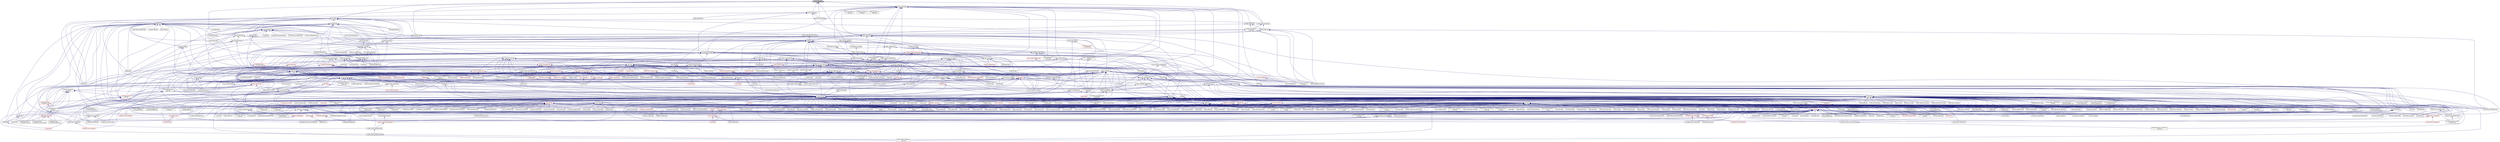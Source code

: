 digraph "actions_fwd.hpp"
{
  edge [fontname="Helvetica",fontsize="10",labelfontname="Helvetica",labelfontsize="10"];
  node [fontname="Helvetica",fontsize="10",shape=record];
  Node18 [label="actions_fwd.hpp",height=0.2,width=0.4,color="black", fillcolor="grey75", style="filled", fontcolor="black"];
  Node18 -> Node19 [dir="back",color="midnightblue",fontsize="10",style="solid",fontname="Helvetica"];
  Node19 [label="action_support.hpp",height=0.2,width=0.4,color="black", fillcolor="white", style="filled",URL="$d4/dd8/action__support_8hpp.html"];
  Node19 -> Node20 [dir="back",color="midnightblue",fontsize="10",style="solid",fontname="Helvetica"];
  Node20 [label="child.hpp",height=0.2,width=0.4,color="black", fillcolor="white", style="filled",URL="$d7/d44/server_2child_8hpp.html"];
  Node20 -> Node21 [dir="back",color="midnightblue",fontsize="10",style="solid",fontname="Helvetica"];
  Node21 [label="child.hpp",height=0.2,width=0.4,color="black", fillcolor="white", style="filled",URL="$d5/dcf/child_8hpp.html"];
  Node21 -> Node22 [dir="back",color="midnightblue",fontsize="10",style="solid",fontname="Helvetica"];
  Node22 [label="process.hpp",height=0.2,width=0.4,color="black", fillcolor="white", style="filled",URL="$da/dac/components_2process_2process_8hpp.html"];
  Node22 -> Node23 [dir="back",color="midnightblue",fontsize="10",style="solid",fontname="Helvetica"];
  Node23 [label="process.hpp",height=0.2,width=0.4,color="red", fillcolor="white", style="filled",URL="$d0/da9/include_2process_8hpp.html"];
  Node22 -> Node25 [dir="back",color="midnightblue",fontsize="10",style="solid",fontname="Helvetica"];
  Node25 [label="process.cpp",height=0.2,width=0.4,color="black", fillcolor="white", style="filled",URL="$d0/d4c/process_8cpp.html"];
  Node21 -> Node26 [dir="back",color="midnightblue",fontsize="10",style="solid",fontname="Helvetica"];
  Node26 [label="child_component.cpp",height=0.2,width=0.4,color="black", fillcolor="white", style="filled",URL="$df/dd7/child__component_8cpp.html"];
  Node20 -> Node25 [dir="back",color="midnightblue",fontsize="10",style="solid",fontname="Helvetica"];
  Node20 -> Node26 [dir="back",color="midnightblue",fontsize="10",style="solid",fontname="Helvetica"];
  Node19 -> Node27 [dir="back",color="midnightblue",fontsize="10",style="solid",fontname="Helvetica"];
  Node27 [label="async_continue.hpp",height=0.2,width=0.4,color="black", fillcolor="white", style="filled",URL="$d9/d8b/async__continue_8hpp.html"];
  Node27 -> Node28 [dir="back",color="midnightblue",fontsize="10",style="solid",fontname="Helvetica"];
  Node28 [label="async.hpp",height=0.2,width=0.4,color="black", fillcolor="white", style="filled",URL="$d5/d2c/async_8hpp.html"];
  Node28 -> Node29 [dir="back",color="midnightblue",fontsize="10",style="solid",fontname="Helvetica"];
  Node29 [label="stencil_iterator.cpp",height=0.2,width=0.4,color="black", fillcolor="white", style="filled",URL="$d6/de1/server_2stencil__iterator_8cpp.html"];
  Node28 -> Node30 [dir="back",color="midnightblue",fontsize="10",style="solid",fontname="Helvetica"];
  Node30 [label="apply.hpp",height=0.2,width=0.4,color="black", fillcolor="white", style="filled",URL="$d7/d4c/apply_8hpp.html"];
  Node30 -> Node31 [dir="back",color="midnightblue",fontsize="10",style="solid",fontname="Helvetica"];
  Node31 [label="widget.cpp",height=0.2,width=0.4,color="black", fillcolor="white", style="filled",URL="$da/d15/widget_8cpp.html"];
  Node30 -> Node32 [dir="back",color="midnightblue",fontsize="10",style="solid",fontname="Helvetica"];
  Node32 [label="ostream.hpp",height=0.2,width=0.4,color="black", fillcolor="white", style="filled",URL="$d1/d38/ostream_8hpp.html"];
  Node32 -> Node33 [dir="back",color="midnightblue",fontsize="10",style="solid",fontname="Helvetica"];
  Node33 [label="standard_streams.hpp",height=0.2,width=0.4,color="red", fillcolor="white", style="filled",URL="$db/d16/standard__streams_8hpp.html"];
  Node33 -> Node34 [dir="back",color="midnightblue",fontsize="10",style="solid",fontname="Helvetica"];
  Node34 [label="iostreams.hpp",height=0.2,width=0.4,color="red", fillcolor="white", style="filled",URL="$de/d22/iostreams_8hpp.html"];
  Node34 -> Node35 [dir="back",color="midnightblue",fontsize="10",style="solid",fontname="Helvetica"];
  Node35 [label="allgather.cpp",height=0.2,width=0.4,color="black", fillcolor="white", style="filled",URL="$d7/d06/allgather_8cpp.html"];
  Node34 -> Node36 [dir="back",color="midnightblue",fontsize="10",style="solid",fontname="Helvetica"];
  Node36 [label="allgather_and_gate.cpp",height=0.2,width=0.4,color="black", fillcolor="white", style="filled",URL="$d1/d56/allgather__and__gate_8cpp.html"];
  Node34 -> Node37 [dir="back",color="midnightblue",fontsize="10",style="solid",fontname="Helvetica"];
  Node37 [label="async_io_action.cpp",height=0.2,width=0.4,color="black", fillcolor="white", style="filled",URL="$d3/df5/async__io__action_8cpp.html"];
  Node34 -> Node38 [dir="back",color="midnightblue",fontsize="10",style="solid",fontname="Helvetica"];
  Node38 [label="async_io_external.cpp",height=0.2,width=0.4,color="black", fillcolor="white", style="filled",URL="$da/d9a/async__io__external_8cpp.html"];
  Node34 -> Node39 [dir="back",color="midnightblue",fontsize="10",style="solid",fontname="Helvetica"];
  Node39 [label="async_io_low_level.cpp",height=0.2,width=0.4,color="black", fillcolor="white", style="filled",URL="$dc/d10/async__io__low__level_8cpp.html"];
  Node34 -> Node40 [dir="back",color="midnightblue",fontsize="10",style="solid",fontname="Helvetica"];
  Node40 [label="async_io_simple.cpp",height=0.2,width=0.4,color="black", fillcolor="white", style="filled",URL="$da/db7/async__io__simple_8cpp.html"];
  Node34 -> Node42 [dir="back",color="midnightblue",fontsize="10",style="solid",fontname="Helvetica"];
  Node42 [label="rnd_future_reduce.cpp",height=0.2,width=0.4,color="black", fillcolor="white", style="filled",URL="$d1/db5/rnd__future__reduce_8cpp.html"];
  Node34 -> Node46 [dir="back",color="midnightblue",fontsize="10",style="solid",fontname="Helvetica"];
  Node46 [label="stencil_iterator.hpp",height=0.2,width=0.4,color="red", fillcolor="white", style="filled",URL="$dc/d5c/server_2stencil__iterator_8hpp.html"];
  Node46 -> Node47 [dir="back",color="midnightblue",fontsize="10",style="solid",fontname="Helvetica"];
  Node47 [label="solver.hpp",height=0.2,width=0.4,color="red", fillcolor="white", style="filled",URL="$db/d9a/server_2solver_8hpp.html"];
  Node46 -> Node29 [dir="back",color="midnightblue",fontsize="10",style="solid",fontname="Helvetica"];
  Node34 -> Node53 [dir="back",color="midnightblue",fontsize="10",style="solid",fontname="Helvetica"];
  Node53 [label="1d_wave_equation.cpp",height=0.2,width=0.4,color="black", fillcolor="white", style="filled",URL="$da/dab/1d__wave__equation_8cpp.html"];
  Node34 -> Node56 [dir="back",color="midnightblue",fontsize="10",style="solid",fontname="Helvetica"];
  Node56 [label="component_ctors.cpp",height=0.2,width=0.4,color="black", fillcolor="white", style="filled",URL="$d3/d2a/component__ctors_8cpp.html"];
  Node34 -> Node57 [dir="back",color="midnightblue",fontsize="10",style="solid",fontname="Helvetica"];
  Node57 [label="component_in_executable.cpp",height=0.2,width=0.4,color="black", fillcolor="white", style="filled",URL="$d8/d4b/component__in__executable_8cpp.html"];
  Node34 -> Node58 [dir="back",color="midnightblue",fontsize="10",style="solid",fontname="Helvetica"];
  Node58 [label="component_inheritance.cpp",height=0.2,width=0.4,color="black", fillcolor="white", style="filled",URL="$d8/d55/component__inheritance_8cpp.html"];
  Node34 -> Node59 [dir="back",color="midnightblue",fontsize="10",style="solid",fontname="Helvetica"];
  Node59 [label="component_with_executor.cpp",height=0.2,width=0.4,color="black", fillcolor="white", style="filled",URL="$d4/d20/component__with__executor_8cpp.html"];
  Node34 -> Node61 [dir="back",color="midnightblue",fontsize="10",style="solid",fontname="Helvetica"];
  Node61 [label="enumerate_threads.cpp",height=0.2,width=0.4,color="black", fillcolor="white", style="filled",URL="$d3/dd4/enumerate__threads_8cpp.html"];
  Node34 -> Node64 [dir="back",color="midnightblue",fontsize="10",style="solid",fontname="Helvetica"];
  Node64 [label="fractals.cpp",height=0.2,width=0.4,color="black", fillcolor="white", style="filled",URL="$d8/d58/fractals_8cpp.html"];
  Node34 -> Node65 [dir="back",color="midnightblue",fontsize="10",style="solid",fontname="Helvetica"];
  Node65 [label="fractals_executor.cpp",height=0.2,width=0.4,color="black", fillcolor="white", style="filled",URL="$d9/da9/fractals__executor_8cpp.html"];
  Node34 -> Node66 [dir="back",color="midnightblue",fontsize="10",style="solid",fontname="Helvetica"];
  Node66 [label="hello_world.cpp",height=0.2,width=0.4,color="black", fillcolor="white", style="filled",URL="$d0/d67/hello__world_8cpp.html"];
  Node34 -> Node68 [dir="back",color="midnightblue",fontsize="10",style="solid",fontname="Helvetica"];
  Node68 [label="local_channel.cpp",height=0.2,width=0.4,color="black", fillcolor="white", style="filled",URL="$d0/d3e/local__channel_8cpp.html"];
  Node34 -> Node69 [dir="back",color="midnightblue",fontsize="10",style="solid",fontname="Helvetica"];
  Node69 [label="pingpong.cpp",height=0.2,width=0.4,color="black", fillcolor="white", style="filled",URL="$dd/d4d/pingpong_8cpp.html"];
  Node34 -> Node70 [dir="back",color="midnightblue",fontsize="10",style="solid",fontname="Helvetica"];
  Node70 [label="shared_mutex.cpp",height=0.2,width=0.4,color="black", fillcolor="white", style="filled",URL="$da/d0b/shared__mutex_8cpp.html"];
  Node34 -> Node71 [dir="back",color="midnightblue",fontsize="10",style="solid",fontname="Helvetica"];
  Node71 [label="sierpinski.cpp",height=0.2,width=0.4,color="black", fillcolor="white", style="filled",URL="$d3/d7e/sierpinski_8cpp.html"];
  Node34 -> Node78 [dir="back",color="midnightblue",fontsize="10",style="solid",fontname="Helvetica"];
  Node78 [label="oversubscribing_resource\l_partitioner.cpp",height=0.2,width=0.4,color="black", fillcolor="white", style="filled",URL="$dd/dee/oversubscribing__resource__partitioner_8cpp.html"];
  Node34 -> Node79 [dir="back",color="midnightblue",fontsize="10",style="solid",fontname="Helvetica"];
  Node79 [label="simple_resource_partitioner.cpp",height=0.2,width=0.4,color="black", fillcolor="white", style="filled",URL="$d5/df9/simple__resource__partitioner_8cpp.html"];
  Node34 -> Node81 [dir="back",color="midnightblue",fontsize="10",style="solid",fontname="Helvetica"];
  Node81 [label="simple_central_tuplespace\l_client.cpp",height=0.2,width=0.4,color="black", fillcolor="white", style="filled",URL="$d1/d7b/simple__central__tuplespace__client_8cpp.html"];
  Node34 -> Node83 [dir="back",color="midnightblue",fontsize="10",style="solid",fontname="Helvetica"];
  Node83 [label="future_overhead.cpp",height=0.2,width=0.4,color="black", fillcolor="white", style="filled",URL="$d3/d79/future__overhead_8cpp.html"];
  Node34 -> Node86 [dir="back",color="midnightblue",fontsize="10",style="solid",fontname="Helvetica"];
  Node86 [label="parent_vs_child_stealing.cpp",height=0.2,width=0.4,color="black", fillcolor="white", style="filled",URL="$d2/d07/parent__vs__child__stealing_8cpp.html"];
  Node34 -> Node91 [dir="back",color="midnightblue",fontsize="10",style="solid",fontname="Helvetica"];
  Node91 [label="spinlock_overhead1.cpp",height=0.2,width=0.4,color="black", fillcolor="white", style="filled",URL="$d0/d32/spinlock__overhead1_8cpp.html"];
  Node34 -> Node92 [dir="back",color="midnightblue",fontsize="10",style="solid",fontname="Helvetica"];
  Node92 [label="spinlock_overhead2.cpp",height=0.2,width=0.4,color="black", fillcolor="white", style="filled",URL="$de/d55/spinlock__overhead2_8cpp.html"];
  Node34 -> Node97 [dir="back",color="midnightblue",fontsize="10",style="solid",fontname="Helvetica"];
  Node97 [label="wait_all_timings.cpp",height=0.2,width=0.4,color="black", fillcolor="white", style="filled",URL="$d5/da1/wait__all__timings_8cpp.html"];
  Node34 -> Node99 [dir="back",color="midnightblue",fontsize="10",style="solid",fontname="Helvetica"];
  Node99 [label="osu_bcast.cpp",height=0.2,width=0.4,color="black", fillcolor="white", style="filled",URL="$d3/dca/osu__bcast_8cpp.html"];
  Node34 -> Node105 [dir="back",color="midnightblue",fontsize="10",style="solid",fontname="Helvetica"];
  Node105 [label="pingpong_performance.cpp",height=0.2,width=0.4,color="black", fillcolor="white", style="filled",URL="$de/d03/pingpong__performance_8cpp.html"];
  Node34 -> Node106 [dir="back",color="midnightblue",fontsize="10",style="solid",fontname="Helvetica"];
  Node106 [label="plain_action_1330.cpp",height=0.2,width=0.4,color="black", fillcolor="white", style="filled",URL="$d4/def/plain__action__1330_8cpp.html"];
  Node34 -> Node113 [dir="back",color="midnightblue",fontsize="10",style="solid",fontname="Helvetica"];
  Node113 [label="wait_all_hang_1946.cpp",height=0.2,width=0.4,color="black", fillcolor="white", style="filled",URL="$d5/d69/wait__all__hang__1946_8cpp.html"];
  Node34 -> Node115 [dir="back",color="midnightblue",fontsize="10",style="solid",fontname="Helvetica"];
  Node115 [label="function_serialization\l_728.cpp",height=0.2,width=0.4,color="black", fillcolor="white", style="filled",URL="$d8/db1/function__serialization__728_8cpp.html"];
  Node34 -> Node118 [dir="back",color="midnightblue",fontsize="10",style="solid",fontname="Helvetica"];
  Node118 [label="credit_exhaustion.cpp",height=0.2,width=0.4,color="black", fillcolor="white", style="filled",URL="$d6/d80/credit__exhaustion_8cpp.html"];
  Node34 -> Node121 [dir="back",color="midnightblue",fontsize="10",style="solid",fontname="Helvetica"];
  Node121 [label="local_embedded_ref\l_to_remote_object.cpp",height=0.2,width=0.4,color="black", fillcolor="white", style="filled",URL="$d6/d34/local__embedded__ref__to__remote__object_8cpp.html"];
  Node34 -> Node124 [dir="back",color="midnightblue",fontsize="10",style="solid",fontname="Helvetica"];
  Node124 [label="remote_embedded_ref\l_to_local_object.cpp",height=0.2,width=0.4,color="black", fillcolor="white", style="filled",URL="$d4/ded/remote__embedded__ref__to__local__object_8cpp.html"];
  Node34 -> Node125 [dir="back",color="midnightblue",fontsize="10",style="solid",fontname="Helvetica"];
  Node125 [label="remote_embedded_ref\l_to_remote_object.cpp",height=0.2,width=0.4,color="black", fillcolor="white", style="filled",URL="$dc/dca/remote__embedded__ref__to__remote__object_8cpp.html"];
  Node34 -> Node127 [dir="back",color="midnightblue",fontsize="10",style="solid",fontname="Helvetica"];
  Node127 [label="scoped_ref_to_remote\l_object.cpp",height=0.2,width=0.4,color="black", fillcolor="white", style="filled",URL="$de/d85/scoped__ref__to__remote__object_8cpp.html"];
  Node34 -> Node128 [dir="back",color="midnightblue",fontsize="10",style="solid",fontname="Helvetica"];
  Node128 [label="split_credit.cpp",height=0.2,width=0.4,color="black", fillcolor="white", style="filled",URL="$dc/d1c/split__credit_8cpp.html"];
  Node34 -> Node130 [dir="back",color="midnightblue",fontsize="10",style="solid",fontname="Helvetica"];
  Node130 [label="uncounted_symbol_to\l_remote_object.cpp",height=0.2,width=0.4,color="black", fillcolor="white", style="filled",URL="$d5/d86/uncounted__symbol__to__remote__object_8cpp.html"];
  Node34 -> Node132 [dir="back",color="midnightblue",fontsize="10",style="solid",fontname="Helvetica"];
  Node132 [label="inheritance_2_classes\l_abstract.cpp",height=0.2,width=0.4,color="black", fillcolor="white", style="filled",URL="$dd/d8e/inheritance__2__classes__abstract_8cpp.html"];
  Node34 -> Node133 [dir="back",color="midnightblue",fontsize="10",style="solid",fontname="Helvetica"];
  Node133 [label="inheritance_2_classes\l_concrete.cpp",height=0.2,width=0.4,color="black", fillcolor="white", style="filled",URL="$d8/dc5/inheritance__2__classes__concrete_8cpp.html"];
  Node34 -> Node134 [dir="back",color="midnightblue",fontsize="10",style="solid",fontname="Helvetica"];
  Node134 [label="inheritance_3_classes\l_1_abstract.cpp",height=0.2,width=0.4,color="black", fillcolor="white", style="filled",URL="$dc/dfb/inheritance__3__classes__1__abstract_8cpp.html"];
  Node34 -> Node135 [dir="back",color="midnightblue",fontsize="10",style="solid",fontname="Helvetica"];
  Node135 [label="inheritance_3_classes\l_2_abstract.cpp",height=0.2,width=0.4,color="black", fillcolor="white", style="filled",URL="$dd/d34/inheritance__3__classes__2__abstract_8cpp.html"];
  Node34 -> Node136 [dir="back",color="midnightblue",fontsize="10",style="solid",fontname="Helvetica"];
  Node136 [label="inheritance_3_classes\l_concrete.cpp",height=0.2,width=0.4,color="black", fillcolor="white", style="filled",URL="$de/d09/inheritance__3__classes__concrete_8cpp.html"];
  Node34 -> Node137 [dir="back",color="midnightblue",fontsize="10",style="solid",fontname="Helvetica"];
  Node137 [label="migrate_component.cpp",height=0.2,width=0.4,color="black", fillcolor="white", style="filled",URL="$dc/d78/migrate__component_8cpp.html"];
  Node34 -> Node142 [dir="back",color="midnightblue",fontsize="10",style="solid",fontname="Helvetica"];
  Node142 [label="put_parcels_with_coalescing.cpp",height=0.2,width=0.4,color="black", fillcolor="white", style="filled",URL="$d6/dca/put__parcels__with__coalescing_8cpp.html"];
  Node34 -> Node143 [dir="back",color="midnightblue",fontsize="10",style="solid",fontname="Helvetica"];
  Node143 [label="put_parcels_with_compression.cpp",height=0.2,width=0.4,color="black", fillcolor="white", style="filled",URL="$df/d62/put__parcels__with__compression_8cpp.html"];
  Node33 -> Node144 [dir="back",color="midnightblue",fontsize="10",style="solid",fontname="Helvetica"];
  Node144 [label="component_module.cpp",height=0.2,width=0.4,color="black", fillcolor="white", style="filled",URL="$da/d41/iostreams_2component__module_8cpp.html"];
  Node33 -> Node145 [dir="back",color="midnightblue",fontsize="10",style="solid",fontname="Helvetica"];
  Node145 [label="standard_streams.cpp",height=0.2,width=0.4,color="black", fillcolor="white", style="filled",URL="$da/d60/standard__streams_8cpp.html"];
  Node33 -> Node146 [dir="back",color="midnightblue",fontsize="10",style="solid",fontname="Helvetica"];
  Node146 [label="network_storage.cpp",height=0.2,width=0.4,color="black", fillcolor="white", style="filled",URL="$db/daa/network__storage_8cpp.html"];
  Node32 -> Node144 [dir="back",color="midnightblue",fontsize="10",style="solid",fontname="Helvetica"];
  Node32 -> Node145 [dir="back",color="midnightblue",fontsize="10",style="solid",fontname="Helvetica"];
  Node30 -> Node148 [dir="back",color="midnightblue",fontsize="10",style="solid",fontname="Helvetica"];
  Node148 [label="apply.hpp",height=0.2,width=0.4,color="black", fillcolor="white", style="filled",URL="$d6/d2c/include_2apply_8hpp.html"];
  Node148 -> Node68 [dir="back",color="midnightblue",fontsize="10",style="solid",fontname="Helvetica"];
  Node148 -> Node149 [dir="back",color="midnightblue",fontsize="10",style="solid",fontname="Helvetica"];
  Node149 [label="fail_compile_const\l_array_argument.cpp",height=0.2,width=0.4,color="black", fillcolor="white", style="filled",URL="$dc/dba/fail__compile__const__array__argument_8cpp.html"];
  Node148 -> Node150 [dir="back",color="midnightblue",fontsize="10",style="solid",fontname="Helvetica"];
  Node150 [label="succeed_compile_const\l_ref_argument.cpp",height=0.2,width=0.4,color="black", fillcolor="white", style="filled",URL="$d9/dc9/succeed__compile__const__ref__argument_8cpp.html"];
  Node148 -> Node151 [dir="back",color="midnightblue",fontsize="10",style="solid",fontname="Helvetica"];
  Node151 [label="apply_colocated.cpp",height=0.2,width=0.4,color="black", fillcolor="white", style="filled",URL="$d5/dd3/apply__colocated_8cpp.html"];
  Node148 -> Node152 [dir="back",color="midnightblue",fontsize="10",style="solid",fontname="Helvetica"];
  Node152 [label="apply_local.cpp",height=0.2,width=0.4,color="black", fillcolor="white", style="filled",URL="$dd/db5/apply__local_8cpp.html"];
  Node148 -> Node153 [dir="back",color="midnightblue",fontsize="10",style="solid",fontname="Helvetica"];
  Node153 [label="apply_local_executor.cpp",height=0.2,width=0.4,color="black", fillcolor="white", style="filled",URL="$db/d84/apply__local__executor_8cpp.html"];
  Node148 -> Node154 [dir="back",color="midnightblue",fontsize="10",style="solid",fontname="Helvetica"];
  Node154 [label="apply_local_executor\l_v1.cpp",height=0.2,width=0.4,color="black", fillcolor="white", style="filled",URL="$dd/d53/apply__local__executor__v1_8cpp.html"];
  Node148 -> Node155 [dir="back",color="midnightblue",fontsize="10",style="solid",fontname="Helvetica"];
  Node155 [label="apply_remote.cpp",height=0.2,width=0.4,color="black", fillcolor="white", style="filled",URL="$d9/d40/apply__remote_8cpp.html"];
  Node148 -> Node156 [dir="back",color="midnightblue",fontsize="10",style="solid",fontname="Helvetica"];
  Node156 [label="apply_remote_client.cpp",height=0.2,width=0.4,color="black", fillcolor="white", style="filled",URL="$d9/def/apply__remote__client_8cpp.html"];
  Node148 -> Node157 [dir="back",color="midnightblue",fontsize="10",style="solid",fontname="Helvetica"];
  Node157 [label="async_continue.cpp",height=0.2,width=0.4,color="black", fillcolor="white", style="filled",URL="$d4/d19/async__continue_8cpp.html"];
  Node148 -> Node158 [dir="back",color="midnightblue",fontsize="10",style="solid",fontname="Helvetica"];
  Node158 [label="async_continue_cb.cpp",height=0.2,width=0.4,color="black", fillcolor="white", style="filled",URL="$df/d37/async__continue__cb_8cpp.html"];
  Node148 -> Node159 [dir="back",color="midnightblue",fontsize="10",style="solid",fontname="Helvetica"];
  Node159 [label="async_continue_cb_colocated.cpp",height=0.2,width=0.4,color="black", fillcolor="white", style="filled",URL="$dd/dce/async__continue__cb__colocated_8cpp.html"];
  Node148 -> Node160 [dir="back",color="midnightblue",fontsize="10",style="solid",fontname="Helvetica"];
  Node160 [label="async_local.cpp",height=0.2,width=0.4,color="black", fillcolor="white", style="filled",URL="$d3/d4c/async__local_8cpp.html"];
  Node148 -> Node161 [dir="back",color="midnightblue",fontsize="10",style="solid",fontname="Helvetica"];
  Node161 [label="async_local_executor.cpp",height=0.2,width=0.4,color="black", fillcolor="white", style="filled",URL="$d4/dce/async__local__executor_8cpp.html"];
  Node148 -> Node162 [dir="back",color="midnightblue",fontsize="10",style="solid",fontname="Helvetica"];
  Node162 [label="async_local_executor\l_v1.cpp",height=0.2,width=0.4,color="black", fillcolor="white", style="filled",URL="$da/d4a/async__local__executor__v1_8cpp.html"];
  Node148 -> Node163 [dir="back",color="midnightblue",fontsize="10",style="solid",fontname="Helvetica"];
  Node163 [label="channel.cpp",height=0.2,width=0.4,color="black", fillcolor="white", style="filled",URL="$dd/d5f/channel_8cpp.html"];
  Node148 -> Node164 [dir="back",color="midnightblue",fontsize="10",style="solid",fontname="Helvetica"];
  Node164 [label="channel_local.cpp",height=0.2,width=0.4,color="black", fillcolor="white", style="filled",URL="$d6/d3e/channel__local_8cpp.html"];
  Node148 -> Node165 [dir="back",color="midnightblue",fontsize="10",style="solid",fontname="Helvetica"];
  Node165 [label="zero_copy_serialization.cpp",height=0.2,width=0.4,color="black", fillcolor="white", style="filled",URL="$d4/dea/zero__copy__serialization_8cpp.html"];
  Node30 -> Node166 [dir="back",color="midnightblue",fontsize="10",style="solid",fontname="Helvetica"];
  Node166 [label="dataflow.hpp",height=0.2,width=0.4,color="red", fillcolor="white", style="filled",URL="$db/d03/lcos_2dataflow_8hpp.html"];
  Node166 -> Node871 [dir="back",color="midnightblue",fontsize="10",style="solid",fontname="Helvetica"];
  Node871 [label="partition.hpp",height=0.2,width=0.4,color="red", fillcolor="white", style="filled",URL="$db/d01/hpx_2parallel_2algorithms_2partition_8hpp.html"];
  Node30 -> Node998 [dir="back",color="midnightblue",fontsize="10",style="solid",fontname="Helvetica"];
  Node998 [label="parallel_executor.hpp",height=0.2,width=0.4,color="red", fillcolor="white", style="filled",URL="$d8/d39/parallel__executor_8hpp.html"];
  Node30 -> Node1030 [dir="back",color="midnightblue",fontsize="10",style="solid",fontname="Helvetica"];
  Node1030 [label="sequenced_executor.hpp",height=0.2,width=0.4,color="red", fillcolor="white", style="filled",URL="$d2/dea/sequenced__executor_8hpp.html"];
  Node30 -> Node1031 [dir="back",color="midnightblue",fontsize="10",style="solid",fontname="Helvetica"];
  Node1031 [label="thread_execution.hpp",height=0.2,width=0.4,color="red", fillcolor="white", style="filled",URL="$da/d8f/thread__execution_8hpp.html"];
  Node30 -> Node994 [dir="back",color="midnightblue",fontsize="10",style="solid",fontname="Helvetica"];
  Node994 [label="hpx_init.cpp",height=0.2,width=0.4,color="black", fillcolor="white", style="filled",URL="$d6/dfa/hpx__init_8cpp.html"];
  Node30 -> Node1043 [dir="back",color="midnightblue",fontsize="10",style="solid",fontname="Helvetica"];
  Node1043 [label="composable_guard.cpp",height=0.2,width=0.4,color="black", fillcolor="white", style="filled",URL="$d7/d2d/src_2lcos_2local_2composable__guard_8cpp.html"];
  Node30 -> Node1044 [dir="back",color="midnightblue",fontsize="10",style="solid",fontname="Helvetica"];
  Node1044 [label="performance_counter\l_stub.cpp",height=0.2,width=0.4,color="black", fillcolor="white", style="filled",URL="$df/db0/performance__counter__stub_8cpp.html"];
  Node30 -> Node1045 [dir="back",color="midnightblue",fontsize="10",style="solid",fontname="Helvetica"];
  Node1045 [label="addressing_service.cpp",height=0.2,width=0.4,color="black", fillcolor="white", style="filled",URL="$d7/d38/addressing__service_8cpp.html"];
  Node30 -> Node1046 [dir="back",color="midnightblue",fontsize="10",style="solid",fontname="Helvetica"];
  Node1046 [label="primary_namespace.cpp",height=0.2,width=0.4,color="black", fillcolor="white", style="filled",URL="$d3/dfe/primary__namespace_8cpp.html"];
  Node30 -> Node1047 [dir="back",color="midnightblue",fontsize="10",style="solid",fontname="Helvetica"];
  Node1047 [label="runtime_support_server.cpp",height=0.2,width=0.4,color="black", fillcolor="white", style="filled",URL="$de/d5c/runtime__support__server_8cpp.html"];
  Node30 -> Node1048 [dir="back",color="midnightblue",fontsize="10",style="solid",fontname="Helvetica"];
  Node1048 [label="memory_block_stubs.cpp",height=0.2,width=0.4,color="black", fillcolor="white", style="filled",URL="$d2/df8/memory__block__stubs_8cpp.html"];
  Node30 -> Node1049 [dir="back",color="midnightblue",fontsize="10",style="solid",fontname="Helvetica"];
  Node1049 [label="memory_stub.cpp",height=0.2,width=0.4,color="black", fillcolor="white", style="filled",URL="$de/ddf/memory__stub_8cpp.html"];
  Node30 -> Node1050 [dir="back",color="midnightblue",fontsize="10",style="solid",fontname="Helvetica"];
  Node1050 [label="runtime_support_stubs.cpp",height=0.2,width=0.4,color="black", fillcolor="white", style="filled",URL="$d8/d9f/runtime__support__stubs_8cpp.html"];
  Node30 -> Node1051 [dir="back",color="midnightblue",fontsize="10",style="solid",fontname="Helvetica"];
  Node1051 [label="get_locality_name.cpp",height=0.2,width=0.4,color="black", fillcolor="white", style="filled",URL="$da/d6f/get__locality__name_8cpp.html"];
  Node30 -> Node1052 [dir="back",color="midnightblue",fontsize="10",style="solid",fontname="Helvetica"];
  Node1052 [label="trigger_lco.cpp",height=0.2,width=0.4,color="black", fillcolor="white", style="filled",URL="$d4/dec/trigger__lco_8cpp.html"];
  Node30 -> Node673 [dir="back",color="midnightblue",fontsize="10",style="solid",fontname="Helvetica"];
  Node673 [label="counting_semaphore.cpp",height=0.2,width=0.4,color="black", fillcolor="white", style="filled",URL="$df/de9/counting__semaphore_8cpp.html"];
  Node30 -> Node689 [dir="back",color="midnightblue",fontsize="10",style="solid",fontname="Helvetica"];
  Node689 [label="shared_mutex1.cpp",height=0.2,width=0.4,color="black", fillcolor="white", style="filled",URL="$d8/d57/shared__mutex1_8cpp.html"];
  Node30 -> Node690 [dir="back",color="midnightblue",fontsize="10",style="solid",fontname="Helvetica"];
  Node690 [label="shared_mutex2.cpp",height=0.2,width=0.4,color="black", fillcolor="white", style="filled",URL="$d1/d40/shared__mutex2_8cpp.html"];
  Node30 -> Node691 [dir="back",color="midnightblue",fontsize="10",style="solid",fontname="Helvetica"];
  Node691 [label="sliding_semaphore.cpp",height=0.2,width=0.4,color="black", fillcolor="white", style="filled",URL="$d2/d38/sliding__semaphore_8cpp.html"];
  Node28 -> Node947 [dir="back",color="midnightblue",fontsize="10",style="solid",fontname="Helvetica"];
  Node947 [label="partitioned_vector\l_impl.hpp",height=0.2,width=0.4,color="black", fillcolor="white", style="filled",URL="$d0/db1/partitioned__vector__impl_8hpp.html"];
  Node947 -> Node929 [dir="back",color="midnightblue",fontsize="10",style="solid",fontname="Helvetica"];
  Node929 [label="partitioned_vector.hpp",height=0.2,width=0.4,color="red", fillcolor="white", style="filled",URL="$dc/d76/components_2containers_2partitioned__vector_2partitioned__vector_8hpp.html"];
  Node929 -> Node942 [dir="back",color="midnightblue",fontsize="10",style="solid",fontname="Helvetica"];
  Node942 [label="partitioned_vector\l_component_double.cpp",height=0.2,width=0.4,color="black", fillcolor="white", style="filled",URL="$d7/d93/partitioned__vector__component__double_8cpp.html"];
  Node929 -> Node943 [dir="back",color="midnightblue",fontsize="10",style="solid",fontname="Helvetica"];
  Node943 [label="partitioned_vector\l_component_int.cpp",height=0.2,width=0.4,color="black", fillcolor="white", style="filled",URL="$d6/d01/partitioned__vector__component__int_8cpp.html"];
  Node929 -> Node944 [dir="back",color="midnightblue",fontsize="10",style="solid",fontname="Helvetica"];
  Node944 [label="partitioned_vector\l_component_std_string.cpp",height=0.2,width=0.4,color="black", fillcolor="white", style="filled",URL="$d8/df2/partitioned__vector__component__std__string_8cpp.html"];
  Node28 -> Node32 [dir="back",color="midnightblue",fontsize="10",style="solid",fontname="Helvetica"];
  Node28 -> Node21 [dir="back",color="midnightblue",fontsize="10",style="solid",fontname="Helvetica"];
  Node28 -> Node1053 [dir="back",color="midnightblue",fontsize="10",style="solid",fontname="Helvetica"];
  Node1053 [label="async.hpp",height=0.2,width=0.4,color="black", fillcolor="white", style="filled",URL="$d4/d59/include_2async_8hpp.html"];
  Node1053 -> Node35 [dir="back",color="midnightblue",fontsize="10",style="solid",fontname="Helvetica"];
  Node1053 -> Node36 [dir="back",color="midnightblue",fontsize="10",style="solid",fontname="Helvetica"];
  Node1053 -> Node1054 [dir="back",color="midnightblue",fontsize="10",style="solid",fontname="Helvetica"];
  Node1054 [label="apex_fibonacci.cpp",height=0.2,width=0.4,color="black", fillcolor="white", style="filled",URL="$de/de1/apex__fibonacci_8cpp.html"];
  Node1053 -> Node181 [dir="back",color="midnightblue",fontsize="10",style="solid",fontname="Helvetica"];
  Node181 [label="apex_policy_engine\l_active_thread_count.cpp",height=0.2,width=0.4,color="black", fillcolor="white", style="filled",URL="$d5/d01/apex__policy__engine__active__thread__count_8cpp.html"];
  Node1053 -> Node182 [dir="back",color="midnightblue",fontsize="10",style="solid",fontname="Helvetica"];
  Node182 [label="apex_policy_engine\l_events.cpp",height=0.2,width=0.4,color="black", fillcolor="white", style="filled",URL="$df/d0f/apex__policy__engine__events_8cpp.html"];
  Node1053 -> Node183 [dir="back",color="midnightblue",fontsize="10",style="solid",fontname="Helvetica"];
  Node183 [label="apex_policy_engine\l_periodic.cpp",height=0.2,width=0.4,color="black", fillcolor="white", style="filled",URL="$d5/d7b/apex__policy__engine__periodic_8cpp.html"];
  Node1053 -> Node245 [dir="back",color="midnightblue",fontsize="10",style="solid",fontname="Helvetica"];
  Node245 [label="nqueen.hpp",height=0.2,width=0.4,color="black", fillcolor="white", style="filled",URL="$da/dfd/stubs_2nqueen_8hpp.html"];
  Node245 -> Node246 [dir="back",color="midnightblue",fontsize="10",style="solid",fontname="Helvetica"];
  Node246 [label="nqueen.hpp",height=0.2,width=0.4,color="red", fillcolor="white", style="filled",URL="$d0/d07/nqueen_8hpp.html"];
  Node1053 -> Node53 [dir="back",color="midnightblue",fontsize="10",style="solid",fontname="Helvetica"];
  Node1053 -> Node255 [dir="back",color="midnightblue",fontsize="10",style="solid",fontname="Helvetica"];
  Node255 [label="factorial.cpp",height=0.2,width=0.4,color="black", fillcolor="white", style="filled",URL="$d9/d00/factorial_8cpp.html"];
  Node1053 -> Node1055 [dir="back",color="midnightblue",fontsize="10",style="solid",fontname="Helvetica"];
  Node1055 [label="fibonacci.cpp",height=0.2,width=0.4,color="black", fillcolor="white", style="filled",URL="$d9/d89/fibonacci_8cpp.html"];
  Node1053 -> Node1056 [dir="back",color="midnightblue",fontsize="10",style="solid",fontname="Helvetica"];
  Node1056 [label="fibonacci_one.cpp",height=0.2,width=0.4,color="black", fillcolor="white", style="filled",URL="$d8/d78/fibonacci__one_8cpp.html"];
  Node1053 -> Node1057 [dir="back",color="midnightblue",fontsize="10",style="solid",fontname="Helvetica"];
  Node1057 [label="print_to_console.cpp",height=0.2,width=0.4,color="black", fillcolor="white", style="filled",URL="$d7/de6/print__to__console_8cpp.html"];
  Node1053 -> Node261 [dir="back",color="midnightblue",fontsize="10",style="solid",fontname="Helvetica"];
  Node261 [label="quicksort.cpp",height=0.2,width=0.4,color="black", fillcolor="white", style="filled",URL="$d3/d1e/quicksort_8cpp.html"];
  Node1053 -> Node71 [dir="back",color="midnightblue",fontsize="10",style="solid",fontname="Helvetica"];
  Node1053 -> Node268 [dir="back",color="midnightblue",fontsize="10",style="solid",fontname="Helvetica"];
  Node268 [label="random_mem_access.hpp",height=0.2,width=0.4,color="black", fillcolor="white", style="filled",URL="$d3/d32/stubs_2random__mem__access_8hpp.html"];
  Node268 -> Node269 [dir="back",color="midnightblue",fontsize="10",style="solid",fontname="Helvetica"];
  Node269 [label="random_mem_access.hpp",height=0.2,width=0.4,color="red", fillcolor="white", style="filled",URL="$db/de8/random__mem__access_8hpp.html"];
  Node1053 -> Node274 [dir="back",color="midnightblue",fontsize="10",style="solid",fontname="Helvetica"];
  Node274 [label="interpolator.cpp",height=0.2,width=0.4,color="black", fillcolor="white", style="filled",URL="$d5/d02/interpolator_8cpp.html"];
  Node1053 -> Node303 [dir="back",color="midnightblue",fontsize="10",style="solid",fontname="Helvetica"];
  Node303 [label="simple_central_tuplespace.hpp",height=0.2,width=0.4,color="black", fillcolor="white", style="filled",URL="$d0/d4b/stubs_2simple__central__tuplespace_8hpp.html"];
  Node303 -> Node304 [dir="back",color="midnightblue",fontsize="10",style="solid",fontname="Helvetica"];
  Node304 [label="simple_central_tuplespace.hpp",height=0.2,width=0.4,color="black", fillcolor="white", style="filled",URL="$d5/ddd/simple__central__tuplespace_8hpp.html"];
  Node304 -> Node81 [dir="back",color="midnightblue",fontsize="10",style="solid",fontname="Helvetica"];
  Node1053 -> Node179 [dir="back",color="midnightblue",fontsize="10",style="solid",fontname="Helvetica"];
  Node179 [label="lcos.hpp",height=0.2,width=0.4,color="black", fillcolor="white", style="filled",URL="$d5/deb/lcos_8hpp.html"];
  Node179 -> Node36 [dir="back",color="midnightblue",fontsize="10",style="solid",fontname="Helvetica"];
  Node179 -> Node180 [dir="back",color="midnightblue",fontsize="10",style="solid",fontname="Helvetica"];
  Node180 [label="apex_balance.cpp",height=0.2,width=0.4,color="black", fillcolor="white", style="filled",URL="$d4/d8e/apex__balance_8cpp.html"];
  Node179 -> Node181 [dir="back",color="midnightblue",fontsize="10",style="solid",fontname="Helvetica"];
  Node179 -> Node182 [dir="back",color="midnightblue",fontsize="10",style="solid",fontname="Helvetica"];
  Node179 -> Node183 [dir="back",color="midnightblue",fontsize="10",style="solid",fontname="Helvetica"];
  Node179 -> Node184 [dir="back",color="midnightblue",fontsize="10",style="solid",fontname="Helvetica"];
  Node184 [label="heartbeat.cpp",height=0.2,width=0.4,color="black", fillcolor="white", style="filled",URL="$d8/d98/heartbeat_8cpp.html"];
  Node179 -> Node185 [dir="back",color="midnightblue",fontsize="10",style="solid",fontname="Helvetica"];
  Node185 [label="hello_world_component.hpp",height=0.2,width=0.4,color="red", fillcolor="white", style="filled",URL="$df/df0/hello__world__component_8hpp.html"];
  Node179 -> Node187 [dir="back",color="midnightblue",fontsize="10",style="solid",fontname="Helvetica"];
  Node187 [label="row.hpp",height=0.2,width=0.4,color="red", fillcolor="white", style="filled",URL="$dc/d69/row_8hpp.html"];
  Node187 -> Node46 [dir="back",color="midnightblue",fontsize="10",style="solid",fontname="Helvetica"];
  Node179 -> Node189 [dir="back",color="midnightblue",fontsize="10",style="solid",fontname="Helvetica"];
  Node189 [label="stencil_iterator.hpp",height=0.2,width=0.4,color="red", fillcolor="white", style="filled",URL="$d4/dc8/stencil__iterator_8hpp.html"];
  Node189 -> Node47 [dir="back",color="midnightblue",fontsize="10",style="solid",fontname="Helvetica"];
  Node189 -> Node46 [dir="back",color="midnightblue",fontsize="10",style="solid",fontname="Helvetica"];
  Node179 -> Node46 [dir="back",color="midnightblue",fontsize="10",style="solid",fontname="Helvetica"];
  Node179 -> Node168 [dir="back",color="midnightblue",fontsize="10",style="solid",fontname="Helvetica"];
  Node168 [label="jacobi_hpx.cpp",height=0.2,width=0.4,color="black", fillcolor="white", style="filled",URL="$d8/d72/jacobi__hpx_8cpp.html"];
  Node179 -> Node190 [dir="back",color="midnightblue",fontsize="10",style="solid",fontname="Helvetica"];
  Node190 [label="jacobi_nonuniform_hpx.cpp",height=0.2,width=0.4,color="black", fillcolor="white", style="filled",URL="$de/d56/jacobi__nonuniform__hpx_8cpp.html"];
  Node179 -> Node61 [dir="back",color="midnightblue",fontsize="10",style="solid",fontname="Helvetica"];
  Node179 -> Node191 [dir="back",color="midnightblue",fontsize="10",style="solid",fontname="Helvetica"];
  Node191 [label="fibonacci_await.cpp",height=0.2,width=0.4,color="black", fillcolor="white", style="filled",URL="$dc/d1c/fibonacci__await_8cpp.html"];
  Node179 -> Node192 [dir="back",color="midnightblue",fontsize="10",style="solid",fontname="Helvetica"];
  Node192 [label="fibonacci_dataflow.cpp",height=0.2,width=0.4,color="black", fillcolor="white", style="filled",URL="$df/d3d/fibonacci__dataflow_8cpp.html"];
  Node179 -> Node193 [dir="back",color="midnightblue",fontsize="10",style="solid",fontname="Helvetica"];
  Node193 [label="fibonacci_futures.cpp",height=0.2,width=0.4,color="black", fillcolor="white", style="filled",URL="$d6/de3/fibonacci__futures_8cpp.html"];
  Node179 -> Node194 [dir="back",color="midnightblue",fontsize="10",style="solid",fontname="Helvetica"];
  Node194 [label="fibonacci_futures_distributed.cpp",height=0.2,width=0.4,color="black", fillcolor="white", style="filled",URL="$d1/dc9/fibonacci__futures__distributed_8cpp.html"];
  Node179 -> Node64 [dir="back",color="midnightblue",fontsize="10",style="solid",fontname="Helvetica"];
  Node179 -> Node65 [dir="back",color="midnightblue",fontsize="10",style="solid",fontname="Helvetica"];
  Node179 -> Node195 [dir="back",color="midnightblue",fontsize="10",style="solid",fontname="Helvetica"];
  Node195 [label="fractals_struct.cpp",height=0.2,width=0.4,color="black", fillcolor="white", style="filled",URL="$d8/d2f/fractals__struct_8cpp.html"];
  Node179 -> Node66 [dir="back",color="midnightblue",fontsize="10",style="solid",fontname="Helvetica"];
  Node179 -> Node196 [dir="back",color="midnightblue",fontsize="10",style="solid",fontname="Helvetica"];
  Node196 [label="latch_local.cpp",height=0.2,width=0.4,color="black", fillcolor="white", style="filled",URL="$dd/dd3/latch__local_8cpp.html"];
  Node179 -> Node197 [dir="back",color="midnightblue",fontsize="10",style="solid",fontname="Helvetica"];
  Node197 [label="latch_remote.cpp",height=0.2,width=0.4,color="black", fillcolor="white", style="filled",URL="$df/d59/latch__remote_8cpp.html"];
  Node179 -> Node68 [dir="back",color="midnightblue",fontsize="10",style="solid",fontname="Helvetica"];
  Node179 -> Node69 [dir="back",color="midnightblue",fontsize="10",style="solid",fontname="Helvetica"];
  Node179 -> Node70 [dir="back",color="midnightblue",fontsize="10",style="solid",fontname="Helvetica"];
  Node179 -> Node198 [dir="back",color="midnightblue",fontsize="10",style="solid",fontname="Helvetica"];
  Node198 [label="wait_composition.cpp",height=0.2,width=0.4,color="black", fillcolor="white", style="filled",URL="$d6/d13/wait__composition_8cpp.html"];
  Node179 -> Node199 [dir="back",color="midnightblue",fontsize="10",style="solid",fontname="Helvetica"];
  Node199 [label="sheneos_compare.cpp",height=0.2,width=0.4,color="black", fillcolor="white", style="filled",URL="$dc/d11/sheneos__compare_8cpp.html"];
  Node179 -> Node200 [dir="back",color="midnightblue",fontsize="10",style="solid",fontname="Helvetica"];
  Node200 [label="spell_check_file.cpp",height=0.2,width=0.4,color="black", fillcolor="white", style="filled",URL="$df/df7/spell__check__file_8cpp.html"];
  Node179 -> Node201 [dir="back",color="midnightblue",fontsize="10",style="solid",fontname="Helvetica"];
  Node201 [label="spell_check_simple.cpp",height=0.2,width=0.4,color="black", fillcolor="white", style="filled",URL="$dd/d54/spell__check__simple_8cpp.html"];
  Node179 -> Node81 [dir="back",color="midnightblue",fontsize="10",style="solid",fontname="Helvetica"];
  Node179 -> Node202 [dir="back",color="midnightblue",fontsize="10",style="solid",fontname="Helvetica"];
  Node202 [label="hpx.hpp",height=0.2,width=0.4,color="red", fillcolor="white", style="filled",URL="$d0/daa/hpx_8hpp.html"];
  Node202 -> Node209 [dir="back",color="midnightblue",fontsize="10",style="solid",fontname="Helvetica"];
  Node209 [label="1d_stencil_4_throttle.cpp",height=0.2,width=0.4,color="black", fillcolor="white", style="filled",URL="$d6/de5/1d__stencil__4__throttle_8cpp.html"];
  Node202 -> Node215 [dir="back",color="midnightblue",fontsize="10",style="solid",fontname="Helvetica"];
  Node215 [label="accumulator.hpp",height=0.2,width=0.4,color="red", fillcolor="white", style="filled",URL="$d4/d9d/server_2accumulator_8hpp.html"];
  Node215 -> Node216 [dir="back",color="midnightblue",fontsize="10",style="solid",fontname="Helvetica"];
  Node216 [label="accumulator.hpp",height=0.2,width=0.4,color="red", fillcolor="white", style="filled",URL="$d8/d5e/accumulator_8hpp.html"];
  Node202 -> Node218 [dir="back",color="midnightblue",fontsize="10",style="solid",fontname="Helvetica"];
  Node218 [label="template_function_accumulator.hpp",height=0.2,width=0.4,color="black", fillcolor="white", style="filled",URL="$d7/da6/server_2template__function__accumulator_8hpp.html"];
  Node218 -> Node219 [dir="back",color="midnightblue",fontsize="10",style="solid",fontname="Helvetica"];
  Node219 [label="template_function_accumulator.cpp",height=0.2,width=0.4,color="black", fillcolor="white", style="filled",URL="$d5/d02/template__function__accumulator_8cpp.html"];
  Node218 -> Node220 [dir="back",color="midnightblue",fontsize="10",style="solid",fontname="Helvetica"];
  Node220 [label="template_function_accumulator.hpp",height=0.2,width=0.4,color="black", fillcolor="white", style="filled",URL="$d3/de9/template__function__accumulator_8hpp.html"];
  Node220 -> Node221 [dir="back",color="midnightblue",fontsize="10",style="solid",fontname="Helvetica"];
  Node221 [label="template_function_accumulator\l_client.cpp",height=0.2,width=0.4,color="black", fillcolor="white", style="filled",URL="$d0/dc6/template__function__accumulator__client_8cpp.html"];
  Node202 -> Node219 [dir="back",color="midnightblue",fontsize="10",style="solid",fontname="Helvetica"];
  Node202 -> Node220 [dir="back",color="midnightblue",fontsize="10",style="solid",fontname="Helvetica"];
  Node202 -> Node223 [dir="back",color="midnightblue",fontsize="10",style="solid",fontname="Helvetica"];
  Node223 [label="allgather_module.cpp",height=0.2,width=0.4,color="black", fillcolor="white", style="filled",URL="$df/de4/allgather__module_8cpp.html"];
  Node202 -> Node35 [dir="back",color="midnightblue",fontsize="10",style="solid",fontname="Helvetica"];
  Node202 -> Node36 [dir="back",color="midnightblue",fontsize="10",style="solid",fontname="Helvetica"];
  Node202 -> Node226 [dir="back",color="midnightblue",fontsize="10",style="solid",fontname="Helvetica"];
  Node226 [label="cancelable_action.cpp",height=0.2,width=0.4,color="black", fillcolor="white", style="filled",URL="$d5/d0c/cancelable__action_8cpp.html"];
  Node202 -> Node227 [dir="back",color="midnightblue",fontsize="10",style="solid",fontname="Helvetica"];
  Node227 [label="cancelable_action.hpp",height=0.2,width=0.4,color="red", fillcolor="white", style="filled",URL="$d5/d4d/server_2cancelable__action_8hpp.html"];
  Node227 -> Node226 [dir="back",color="midnightblue",fontsize="10",style="solid",fontname="Helvetica"];
  Node202 -> Node185 [dir="back",color="midnightblue",fontsize="10",style="solid",fontname="Helvetica"];
  Node202 -> Node29 [dir="back",color="midnightblue",fontsize="10",style="solid",fontname="Helvetica"];
  Node202 -> Node168 [dir="back",color="midnightblue",fontsize="10",style="solid",fontname="Helvetica"];
  Node202 -> Node190 [dir="back",color="midnightblue",fontsize="10",style="solid",fontname="Helvetica"];
  Node202 -> Node243 [dir="back",color="midnightblue",fontsize="10",style="solid",fontname="Helvetica"];
  Node243 [label="nqueen.cpp",height=0.2,width=0.4,color="black", fillcolor="white", style="filled",URL="$db/dca/nqueen_8cpp.html"];
  Node202 -> Node244 [dir="back",color="midnightblue",fontsize="10",style="solid",fontname="Helvetica"];
  Node244 [label="nqueen.hpp",height=0.2,width=0.4,color="black", fillcolor="white", style="filled",URL="$de/d58/server_2nqueen_8hpp.html"];
  Node244 -> Node243 [dir="back",color="midnightblue",fontsize="10",style="solid",fontname="Helvetica"];
  Node244 -> Node245 [dir="back",color="midnightblue",fontsize="10",style="solid",fontname="Helvetica"];
  Node202 -> Node248 [dir="back",color="midnightblue",fontsize="10",style="solid",fontname="Helvetica"];
  Node248 [label="sine.cpp",height=0.2,width=0.4,color="black", fillcolor="white", style="filled",URL="$d3/d0d/server_2sine_8cpp.html"];
  Node202 -> Node255 [dir="back",color="midnightblue",fontsize="10",style="solid",fontname="Helvetica"];
  Node202 -> Node169 [dir="back",color="midnightblue",fontsize="10",style="solid",fontname="Helvetica"];
  Node169 [label="interest_calculator.cpp",height=0.2,width=0.4,color="black", fillcolor="white", style="filled",URL="$d2/d86/interest__calculator_8cpp.html"];
  Node202 -> Node258 [dir="back",color="midnightblue",fontsize="10",style="solid",fontname="Helvetica"];
  Node258 [label="non_atomic_rma.cpp",height=0.2,width=0.4,color="black", fillcolor="white", style="filled",URL="$d7/d8b/non__atomic__rma_8cpp.html"];
  Node202 -> Node261 [dir="back",color="midnightblue",fontsize="10",style="solid",fontname="Helvetica"];
  Node202 -> Node266 [dir="back",color="midnightblue",fontsize="10",style="solid",fontname="Helvetica"];
  Node266 [label="random_mem_access.cpp",height=0.2,width=0.4,color="black", fillcolor="white", style="filled",URL="$d1/d51/random__mem__access_8cpp.html"];
  Node202 -> Node267 [dir="back",color="midnightblue",fontsize="10",style="solid",fontname="Helvetica"];
  Node267 [label="random_mem_access.hpp",height=0.2,width=0.4,color="black", fillcolor="white", style="filled",URL="$d0/d19/server_2random__mem__access_8hpp.html"];
  Node267 -> Node266 [dir="back",color="midnightblue",fontsize="10",style="solid",fontname="Helvetica"];
  Node267 -> Node268 [dir="back",color="midnightblue",fontsize="10",style="solid",fontname="Helvetica"];
  Node202 -> Node78 [dir="back",color="midnightblue",fontsize="10",style="solid",fontname="Helvetica"];
  Node202 -> Node79 [dir="back",color="midnightblue",fontsize="10",style="solid",fontname="Helvetica"];
  Node202 -> Node274 [dir="back",color="midnightblue",fontsize="10",style="solid",fontname="Helvetica"];
  Node202 -> Node288 [dir="back",color="midnightblue",fontsize="10",style="solid",fontname="Helvetica"];
  Node288 [label="throttle.hpp",height=0.2,width=0.4,color="red", fillcolor="white", style="filled",URL="$db/dc9/server_2throttle_8hpp.html"];
  Node202 -> Node301 [dir="back",color="midnightblue",fontsize="10",style="solid",fontname="Helvetica"];
  Node301 [label="simple_central_tuplespace.hpp",height=0.2,width=0.4,color="red", fillcolor="white", style="filled",URL="$db/d69/server_2simple__central__tuplespace_8hpp.html"];
  Node301 -> Node303 [dir="back",color="midnightblue",fontsize="10",style="solid",fontname="Helvetica"];
  Node202 -> Node305 [dir="back",color="midnightblue",fontsize="10",style="solid",fontname="Helvetica"];
  Node305 [label="tuples_warehouse.hpp",height=0.2,width=0.4,color="black", fillcolor="white", style="filled",URL="$da/de6/tuples__warehouse_8hpp.html"];
  Node305 -> Node301 [dir="back",color="midnightblue",fontsize="10",style="solid",fontname="Helvetica"];
  Node202 -> Node146 [dir="back",color="midnightblue",fontsize="10",style="solid",fontname="Helvetica"];
  Node202 -> Node99 [dir="back",color="midnightblue",fontsize="10",style="solid",fontname="Helvetica"];
  Node202 -> Node105 [dir="back",color="midnightblue",fontsize="10",style="solid",fontname="Helvetica"];
  Node202 -> Node320 [dir="back",color="midnightblue",fontsize="10",style="solid",fontname="Helvetica"];
  Node320 [label="action_move_semantics.cpp",height=0.2,width=0.4,color="black", fillcolor="white", style="filled",URL="$d4/db3/action__move__semantics_8cpp.html"];
  Node202 -> Node322 [dir="back",color="midnightblue",fontsize="10",style="solid",fontname="Helvetica"];
  Node322 [label="duplicate_id_registration\l_1596.cpp",height=0.2,width=0.4,color="black", fillcolor="white", style="filled",URL="$db/d8d/duplicate__id__registration__1596_8cpp.html"];
  Node202 -> Node325 [dir="back",color="midnightblue",fontsize="10",style="solid",fontname="Helvetica"];
  Node325 [label="send_gid_keep_component\l_1624.cpp",height=0.2,width=0.4,color="black", fillcolor="white", style="filled",URL="$d9/d49/send__gid__keep__component__1624_8cpp.html"];
  Node202 -> Node326 [dir="back",color="midnightblue",fontsize="10",style="solid",fontname="Helvetica"];
  Node326 [label="algorithms.cc",height=0.2,width=0.4,color="black", fillcolor="white", style="filled",URL="$d5/d1b/algorithms_8cc.html"];
  Node202 -> Node327 [dir="back",color="midnightblue",fontsize="10",style="solid",fontname="Helvetica"];
  Node327 [label="matrix_hpx.hh",height=0.2,width=0.4,color="red", fillcolor="white", style="filled",URL="$d5/d89/matrix__hpx_8hh.html"];
  Node327 -> Node326 [dir="back",color="midnightblue",fontsize="10",style="solid",fontname="Helvetica"];
  Node202 -> Node332 [dir="back",color="midnightblue",fontsize="10",style="solid",fontname="Helvetica"];
  Node332 [label="block_matrix.cc",height=0.2,width=0.4,color="black", fillcolor="white", style="filled",URL="$de/d88/block__matrix_8cc.html"];
  Node202 -> Node339 [dir="back",color="midnightblue",fontsize="10",style="solid",fontname="Helvetica"];
  Node339 [label="id_type_ref_counting\l_1032.cpp",height=0.2,width=0.4,color="black", fillcolor="white", style="filled",URL="$d8/dfd/id__type__ref__counting__1032_8cpp.html"];
  Node202 -> Node341 [dir="back",color="midnightblue",fontsize="10",style="solid",fontname="Helvetica"];
  Node341 [label="async_callback_with\l_bound_callback.cpp",height=0.2,width=0.4,color="black", fillcolor="white", style="filled",URL="$d2/dae/async__callback__with__bound__callback_8cpp.html"];
  Node202 -> Node342 [dir="back",color="midnightblue",fontsize="10",style="solid",fontname="Helvetica"];
  Node342 [label="async_unwrap_1037.cpp",height=0.2,width=0.4,color="black", fillcolor="white", style="filled",URL="$d4/d13/async__unwrap__1037_8cpp.html"];
  Node202 -> Node343 [dir="back",color="midnightblue",fontsize="10",style="solid",fontname="Helvetica"];
  Node343 [label="barrier_hang.cpp",height=0.2,width=0.4,color="black", fillcolor="white", style="filled",URL="$dd/d8b/barrier__hang_8cpp.html"];
  Node202 -> Node358 [dir="back",color="midnightblue",fontsize="10",style="solid",fontname="Helvetica"];
  Node358 [label="lifetime_588.cpp",height=0.2,width=0.4,color="black", fillcolor="white", style="filled",URL="$d7/dca/lifetime__588_8cpp.html"];
  Node202 -> Node364 [dir="back",color="midnightblue",fontsize="10",style="solid",fontname="Helvetica"];
  Node364 [label="set_hpx_limit_798.cpp",height=0.2,width=0.4,color="black", fillcolor="white", style="filled",URL="$d2/dfb/set__hpx__limit__798_8cpp.html"];
  Node202 -> Node366 [dir="back",color="midnightblue",fontsize="10",style="solid",fontname="Helvetica"];
  Node366 [label="shared_stated_leaked\l_1211.cpp",height=0.2,width=0.4,color="black", fillcolor="white", style="filled",URL="$dc/dce/shared__stated__leaked__1211_8cpp.html"];
  Node202 -> Node113 [dir="back",color="midnightblue",fontsize="10",style="solid",fontname="Helvetica"];
  Node202 -> Node389 [dir="back",color="midnightblue",fontsize="10",style="solid",fontname="Helvetica"];
  Node389 [label="thread_pool_executor\l_1114.cpp",height=0.2,width=0.4,color="black", fillcolor="white", style="filled",URL="$d8/d63/thread__pool__executor__1114_8cpp.html"];
  Node202 -> Node398 [dir="back",color="midnightblue",fontsize="10",style="solid",fontname="Helvetica"];
  Node398 [label="managed_refcnt_checker.cpp",height=0.2,width=0.4,color="black", fillcolor="white", style="filled",URL="$d3/d8d/managed__refcnt__checker_8cpp.html"];
  Node202 -> Node400 [dir="back",color="midnightblue",fontsize="10",style="solid",fontname="Helvetica"];
  Node400 [label="managed_refcnt_checker.hpp",height=0.2,width=0.4,color="red", fillcolor="white", style="filled",URL="$df/da6/server_2managed__refcnt__checker_8hpp.html"];
  Node400 -> Node398 [dir="back",color="midnightblue",fontsize="10",style="solid",fontname="Helvetica"];
  Node400 -> Node401 [dir="back",color="midnightblue",fontsize="10",style="solid",fontname="Helvetica"];
  Node401 [label="managed_refcnt_checker.hpp",height=0.2,width=0.4,color="red", fillcolor="white", style="filled",URL="$d3/d77/stubs_2managed__refcnt__checker_8hpp.html"];
  Node202 -> Node402 [dir="back",color="midnightblue",fontsize="10",style="solid",fontname="Helvetica"];
  Node402 [label="simple_refcnt_checker.hpp",height=0.2,width=0.4,color="red", fillcolor="white", style="filled",URL="$d6/d3d/server_2simple__refcnt__checker_8hpp.html"];
  Node402 -> Node403 [dir="back",color="midnightblue",fontsize="10",style="solid",fontname="Helvetica"];
  Node403 [label="simple_refcnt_checker.cpp",height=0.2,width=0.4,color="black", fillcolor="white", style="filled",URL="$df/d16/simple__refcnt__checker_8cpp.html"];
  Node402 -> Node404 [dir="back",color="midnightblue",fontsize="10",style="solid",fontname="Helvetica"];
  Node404 [label="simple_refcnt_checker.hpp",height=0.2,width=0.4,color="red", fillcolor="white", style="filled",URL="$da/d8e/stubs_2simple__refcnt__checker_8hpp.html"];
  Node202 -> Node406 [dir="back",color="midnightblue",fontsize="10",style="solid",fontname="Helvetica"];
  Node406 [label="simple_mobile_object.cpp",height=0.2,width=0.4,color="black", fillcolor="white", style="filled",URL="$d2/da7/simple__mobile__object_8cpp.html"];
  Node202 -> Node403 [dir="back",color="midnightblue",fontsize="10",style="solid",fontname="Helvetica"];
  Node202 -> Node401 [dir="back",color="midnightblue",fontsize="10",style="solid",fontname="Helvetica"];
  Node202 -> Node404 [dir="back",color="midnightblue",fontsize="10",style="solid",fontname="Helvetica"];
  Node202 -> Node411 [dir="back",color="midnightblue",fontsize="10",style="solid",fontname="Helvetica"];
  Node411 [label="await.cpp",height=0.2,width=0.4,color="black", fillcolor="white", style="filled",URL="$d6/d41/await_8cpp.html"];
  Node202 -> Node412 [dir="back",color="midnightblue",fontsize="10",style="solid",fontname="Helvetica"];
  Node412 [label="barrier.cpp",height=0.2,width=0.4,color="black", fillcolor="white", style="filled",URL="$df/d63/tests_2unit_2lcos_2barrier_8cpp.html"];
  Node202 -> Node424 [dir="back",color="midnightblue",fontsize="10",style="solid",fontname="Helvetica"];
  Node424 [label="local_event.cpp",height=0.2,width=0.4,color="black", fillcolor="white", style="filled",URL="$df/d9a/local__event_8cpp.html"];
  Node202 -> Node142 [dir="back",color="midnightblue",fontsize="10",style="solid",fontname="Helvetica"];
  Node202 -> Node143 [dir="back",color="midnightblue",fontsize="10",style="solid",fontname="Helvetica"];
  Node202 -> Node635 [dir="back",color="midnightblue",fontsize="10",style="solid",fontname="Helvetica"];
  Node635 [label="serialize_buffer.cpp",height=0.2,width=0.4,color="black", fillcolor="white", style="filled",URL="$d1/d00/serialize__buffer_8cpp.html"];
  Node179 -> Node86 [dir="back",color="midnightblue",fontsize="10",style="solid",fontname="Helvetica"];
  Node179 -> Node97 [dir="back",color="midnightblue",fontsize="10",style="solid",fontname="Helvetica"];
  Node179 -> Node643 [dir="back",color="midnightblue",fontsize="10",style="solid",fontname="Helvetica"];
  Node643 [label="return_future_2847.cpp",height=0.2,width=0.4,color="black", fillcolor="white", style="filled",URL="$d3/dfe/return__future__2847_8cpp.html"];
  Node179 -> Node644 [dir="back",color="midnightblue",fontsize="10",style="solid",fontname="Helvetica"];
  Node644 [label="return_non_default\l_constructible_2847.cpp",height=0.2,width=0.4,color="black", fillcolor="white", style="filled",URL="$dc/d11/return__non__default__constructible__2847_8cpp.html"];
  Node179 -> Node322 [dir="back",color="midnightblue",fontsize="10",style="solid",fontname="Helvetica"];
  Node179 -> Node325 [dir="back",color="midnightblue",fontsize="10",style="solid",fontname="Helvetica"];
  Node179 -> Node645 [dir="back",color="midnightblue",fontsize="10",style="solid",fontname="Helvetica"];
  Node645 [label="async_action_1813.cpp",height=0.2,width=0.4,color="black", fillcolor="white", style="filled",URL="$db/de6/async__action__1813_8cpp.html"];
  Node179 -> Node646 [dir="back",color="midnightblue",fontsize="10",style="solid",fontname="Helvetica"];
  Node646 [label="async_callback_non\l_deduced_context.cpp",height=0.2,width=0.4,color="black", fillcolor="white", style="filled",URL="$dc/dbb/async__callback__non__deduced__context_8cpp.html"];
  Node179 -> Node647 [dir="back",color="midnightblue",fontsize="10",style="solid",fontname="Helvetica"];
  Node647 [label="broadcast_unwrap_future\l_2885.cpp",height=0.2,width=0.4,color="black", fillcolor="white", style="filled",URL="$da/df6/broadcast__unwrap__future__2885_8cpp.html"];
  Node179 -> Node648 [dir="back",color="midnightblue",fontsize="10",style="solid",fontname="Helvetica"];
  Node648 [label="broadcast_wait_for\l_2822.cpp",height=0.2,width=0.4,color="black", fillcolor="white", style="filled",URL="$dd/de7/broadcast__wait__for__2822_8cpp.html"];
  Node179 -> Node649 [dir="back",color="midnightblue",fontsize="10",style="solid",fontname="Helvetica"];
  Node649 [label="dataflow_791.cpp",height=0.2,width=0.4,color="black", fillcolor="white", style="filled",URL="$d6/da1/dataflow__791_8cpp.html"];
  Node179 -> Node650 [dir="back",color="midnightblue",fontsize="10",style="solid",fontname="Helvetica"];
  Node650 [label="future_range_ambiguity\l_2032.cpp",height=0.2,width=0.4,color="black", fillcolor="white", style="filled",URL="$dc/d4e/future__range__ambiguity__2032_8cpp.html"];
  Node179 -> Node651 [dir="back",color="midnightblue",fontsize="10",style="solid",fontname="Helvetica"];
  Node651 [label="future_timed_wait_1025.cpp",height=0.2,width=0.4,color="black", fillcolor="white", style="filled",URL="$de/d7d/future__timed__wait__1025_8cpp.html"];
  Node179 -> Node652 [dir="back",color="midnightblue",fontsize="10",style="solid",fontname="Helvetica"];
  Node652 [label="shared_future_continuation\l_order.cpp",height=0.2,width=0.4,color="black", fillcolor="white", style="filled",URL="$dd/d1f/shared__future__continuation__order_8cpp.html"];
  Node179 -> Node653 [dir="back",color="midnightblue",fontsize="10",style="solid",fontname="Helvetica"];
  Node653 [label="shared_future_then\l_2166.cpp",height=0.2,width=0.4,color="black", fillcolor="white", style="filled",URL="$d8/dc4/shared__future__then__2166_8cpp.html"];
  Node179 -> Node366 [dir="back",color="midnightblue",fontsize="10",style="solid",fontname="Helvetica"];
  Node179 -> Node654 [dir="back",color="midnightblue",fontsize="10",style="solid",fontname="Helvetica"];
  Node654 [label="sliding_semaphore_2338.cpp",height=0.2,width=0.4,color="black", fillcolor="white", style="filled",URL="$da/da6/sliding__semaphore__2338_8cpp.html"];
  Node179 -> Node655 [dir="back",color="midnightblue",fontsize="10",style="solid",fontname="Helvetica"];
  Node655 [label="wait_for_action_2796.cpp",height=0.2,width=0.4,color="black", fillcolor="white", style="filled",URL="$dc/db9/wait__for__action__2796_8cpp.html"];
  Node179 -> Node389 [dir="back",color="midnightblue",fontsize="10",style="solid",fontname="Helvetica"];
  Node179 -> Node115 [dir="back",color="midnightblue",fontsize="10",style="solid",fontname="Helvetica"];
  Node179 -> Node656 [dir="back",color="midnightblue",fontsize="10",style="solid",fontname="Helvetica"];
  Node656 [label="protect_with_nullary\l_pfo.cpp",height=0.2,width=0.4,color="black", fillcolor="white", style="filled",URL="$df/db5/protect__with__nullary__pfo_8cpp.html"];
  Node179 -> Node657 [dir="back",color="midnightblue",fontsize="10",style="solid",fontname="Helvetica"];
  Node657 [label="tuple_serialization\l_803.cpp",height=0.2,width=0.4,color="black", fillcolor="white", style="filled",URL="$de/d61/tuple__serialization__803_8cpp.html"];
  Node179 -> Node658 [dir="back",color="midnightblue",fontsize="10",style="solid",fontname="Helvetica"];
  Node658 [label="zero_copy_parcels_1001.cpp",height=0.2,width=0.4,color="black", fillcolor="white", style="filled",URL="$da/dfd/zero__copy__parcels__1001_8cpp.html"];
  Node179 -> Node659 [dir="back",color="midnightblue",fontsize="10",style="solid",fontname="Helvetica"];
  Node659 [label="return_future.cpp",height=0.2,width=0.4,color="black", fillcolor="white", style="filled",URL="$d4/dbe/return__future_8cpp.html"];
  Node179 -> Node660 [dir="back",color="midnightblue",fontsize="10",style="solid",fontname="Helvetica"];
  Node660 [label="find_clients_from_prefix.cpp",height=0.2,width=0.4,color="black", fillcolor="white", style="filled",URL="$dc/d15/find__clients__from__prefix_8cpp.html"];
  Node179 -> Node661 [dir="back",color="midnightblue",fontsize="10",style="solid",fontname="Helvetica"];
  Node661 [label="find_ids_from_prefix.cpp",height=0.2,width=0.4,color="black", fillcolor="white", style="filled",URL="$dc/df3/find__ids__from__prefix_8cpp.html"];
  Node179 -> Node662 [dir="back",color="midnightblue",fontsize="10",style="solid",fontname="Helvetica"];
  Node662 [label="get_colocation_id.cpp",height=0.2,width=0.4,color="black", fillcolor="white", style="filled",URL="$dd/d0d/get__colocation__id_8cpp.html"];
  Node179 -> Node128 [dir="back",color="midnightblue",fontsize="10",style="solid",fontname="Helvetica"];
  Node179 -> Node663 [dir="back",color="midnightblue",fontsize="10",style="solid",fontname="Helvetica"];
  Node663 [label="apex_action_count.cpp",height=0.2,width=0.4,color="black", fillcolor="white", style="filled",URL="$d8/de5/apex__action__count_8cpp.html"];
  Node179 -> Node664 [dir="back",color="midnightblue",fontsize="10",style="solid",fontname="Helvetica"];
  Node664 [label="action_invoke_no_more\l_than.cpp",height=0.2,width=0.4,color="black", fillcolor="white", style="filled",URL="$db/d8a/action__invoke__no__more__than_8cpp.html"];
  Node179 -> Node137 [dir="back",color="midnightblue",fontsize="10",style="solid",fontname="Helvetica"];
  Node179 -> Node151 [dir="back",color="midnightblue",fontsize="10",style="solid",fontname="Helvetica"];
  Node179 -> Node152 [dir="back",color="midnightblue",fontsize="10",style="solid",fontname="Helvetica"];
  Node179 -> Node153 [dir="back",color="midnightblue",fontsize="10",style="solid",fontname="Helvetica"];
  Node179 -> Node154 [dir="back",color="midnightblue",fontsize="10",style="solid",fontname="Helvetica"];
  Node179 -> Node155 [dir="back",color="midnightblue",fontsize="10",style="solid",fontname="Helvetica"];
  Node179 -> Node156 [dir="back",color="midnightblue",fontsize="10",style="solid",fontname="Helvetica"];
  Node179 -> Node665 [dir="back",color="midnightblue",fontsize="10",style="solid",fontname="Helvetica"];
  Node665 [label="async_cb_colocated.cpp",height=0.2,width=0.4,color="black", fillcolor="white", style="filled",URL="$d7/d7f/async__cb__colocated_8cpp.html"];
  Node179 -> Node666 [dir="back",color="midnightblue",fontsize="10",style="solid",fontname="Helvetica"];
  Node666 [label="async_cb_remote.cpp",height=0.2,width=0.4,color="black", fillcolor="white", style="filled",URL="$da/d88/async__cb__remote_8cpp.html"];
  Node179 -> Node667 [dir="back",color="midnightblue",fontsize="10",style="solid",fontname="Helvetica"];
  Node667 [label="async_cb_remote_client.cpp",height=0.2,width=0.4,color="black", fillcolor="white", style="filled",URL="$d2/d31/async__cb__remote__client_8cpp.html"];
  Node179 -> Node157 [dir="back",color="midnightblue",fontsize="10",style="solid",fontname="Helvetica"];
  Node179 -> Node158 [dir="back",color="midnightblue",fontsize="10",style="solid",fontname="Helvetica"];
  Node179 -> Node159 [dir="back",color="midnightblue",fontsize="10",style="solid",fontname="Helvetica"];
  Node179 -> Node160 [dir="back",color="midnightblue",fontsize="10",style="solid",fontname="Helvetica"];
  Node179 -> Node161 [dir="back",color="midnightblue",fontsize="10",style="solid",fontname="Helvetica"];
  Node179 -> Node162 [dir="back",color="midnightblue",fontsize="10",style="solid",fontname="Helvetica"];
  Node179 -> Node668 [dir="back",color="midnightblue",fontsize="10",style="solid",fontname="Helvetica"];
  Node668 [label="async_remote.cpp",height=0.2,width=0.4,color="black", fillcolor="white", style="filled",URL="$dd/dd8/async__remote_8cpp.html"];
  Node179 -> Node669 [dir="back",color="midnightblue",fontsize="10",style="solid",fontname="Helvetica"];
  Node669 [label="async_remote_client.cpp",height=0.2,width=0.4,color="black", fillcolor="white", style="filled",URL="$d6/d49/async__remote__client_8cpp.html"];
  Node179 -> Node412 [dir="back",color="midnightblue",fontsize="10",style="solid",fontname="Helvetica"];
  Node179 -> Node670 [dir="back",color="midnightblue",fontsize="10",style="solid",fontname="Helvetica"];
  Node670 [label="broadcast.cpp",height=0.2,width=0.4,color="black", fillcolor="white", style="filled",URL="$d8/d8b/broadcast_8cpp.html"];
  Node179 -> Node671 [dir="back",color="midnightblue",fontsize="10",style="solid",fontname="Helvetica"];
  Node671 [label="broadcast_apply.cpp",height=0.2,width=0.4,color="black", fillcolor="white", style="filled",URL="$dd/de8/broadcast__apply_8cpp.html"];
  Node179 -> Node163 [dir="back",color="midnightblue",fontsize="10",style="solid",fontname="Helvetica"];
  Node179 -> Node164 [dir="back",color="midnightblue",fontsize="10",style="solid",fontname="Helvetica"];
  Node179 -> Node672 [dir="back",color="midnightblue",fontsize="10",style="solid",fontname="Helvetica"];
  Node672 [label="client_then.cpp",height=0.2,width=0.4,color="black", fillcolor="white", style="filled",URL="$d1/d5a/client__then_8cpp.html"];
  Node179 -> Node673 [dir="back",color="midnightblue",fontsize="10",style="solid",fontname="Helvetica"];
  Node179 -> Node674 [dir="back",color="midnightblue",fontsize="10",style="solid",fontname="Helvetica"];
  Node674 [label="fold.cpp",height=0.2,width=0.4,color="black", fillcolor="white", style="filled",URL="$d8/dd8/fold_8cpp.html"];
  Node179 -> Node675 [dir="back",color="midnightblue",fontsize="10",style="solid",fontname="Helvetica"];
  Node675 [label="future.cpp",height=0.2,width=0.4,color="black", fillcolor="white", style="filled",URL="$d6/d4d/future_8cpp.html"];
  Node179 -> Node676 [dir="back",color="midnightblue",fontsize="10",style="solid",fontname="Helvetica"];
  Node676 [label="future_then.cpp",height=0.2,width=0.4,color="black", fillcolor="white", style="filled",URL="$df/da5/future__then_8cpp.html"];
  Node179 -> Node677 [dir="back",color="midnightblue",fontsize="10",style="solid",fontname="Helvetica"];
  Node677 [label="future_then_executor.cpp",height=0.2,width=0.4,color="black", fillcolor="white", style="filled",URL="$df/dbe/future__then__executor_8cpp.html"];
  Node179 -> Node678 [dir="back",color="midnightblue",fontsize="10",style="solid",fontname="Helvetica"];
  Node678 [label="future_then_executor\l_v1.cpp",height=0.2,width=0.4,color="black", fillcolor="white", style="filled",URL="$de/dc5/future__then__executor__v1_8cpp.html"];
  Node179 -> Node424 [dir="back",color="midnightblue",fontsize="10",style="solid",fontname="Helvetica"];
  Node179 -> Node679 [dir="back",color="midnightblue",fontsize="10",style="solid",fontname="Helvetica"];
  Node679 [label="local_latch.cpp",height=0.2,width=0.4,color="black", fillcolor="white", style="filled",URL="$d4/db4/local__latch_8cpp.html"];
  Node179 -> Node680 [dir="back",color="midnightblue",fontsize="10",style="solid",fontname="Helvetica"];
  Node680 [label="local_promise_allocator.cpp",height=0.2,width=0.4,color="black", fillcolor="white", style="filled",URL="$db/df1/local__promise__allocator_8cpp.html"];
  Node179 -> Node681 [dir="back",color="midnightblue",fontsize="10",style="solid",fontname="Helvetica"];
  Node681 [label="test_allocator.hpp",height=0.2,width=0.4,color="black", fillcolor="white", style="filled",URL="$d2/dce/test__allocator_8hpp.html"];
  Node681 -> Node680 [dir="back",color="midnightblue",fontsize="10",style="solid",fontname="Helvetica"];
  Node681 -> Node682 [dir="back",color="midnightblue",fontsize="10",style="solid",fontname="Helvetica"];
  Node682 [label="promise_allocator.cpp",height=0.2,width=0.4,color="black", fillcolor="white", style="filled",URL="$de/d66/promise__allocator_8cpp.html"];
  Node681 -> Node683 [dir="back",color="midnightblue",fontsize="10",style="solid",fontname="Helvetica"];
  Node683 [label="use_allocator.cpp",height=0.2,width=0.4,color="black", fillcolor="white", style="filled",URL="$d6/d1d/use__allocator_8cpp.html"];
  Node179 -> Node684 [dir="back",color="midnightblue",fontsize="10",style="solid",fontname="Helvetica"];
  Node684 [label="packaged_action.cpp",height=0.2,width=0.4,color="black", fillcolor="white", style="filled",URL="$d3/d63/packaged__action_8cpp.html"];
  Node179 -> Node685 [dir="back",color="midnightblue",fontsize="10",style="solid",fontname="Helvetica"];
  Node685 [label="promise.cpp",height=0.2,width=0.4,color="black", fillcolor="white", style="filled",URL="$d1/d4f/tests_2unit_2lcos_2promise_8cpp.html"];
  Node179 -> Node682 [dir="back",color="midnightblue",fontsize="10",style="solid",fontname="Helvetica"];
  Node179 -> Node686 [dir="back",color="midnightblue",fontsize="10",style="solid",fontname="Helvetica"];
  Node686 [label="reduce.cpp",height=0.2,width=0.4,color="black", fillcolor="white", style="filled",URL="$d5/d6d/reduce_8cpp.html"];
  Node179 -> Node687 [dir="back",color="midnightblue",fontsize="10",style="solid",fontname="Helvetica"];
  Node687 [label="remote_latch.cpp",height=0.2,width=0.4,color="black", fillcolor="white", style="filled",URL="$dd/d5d/remote__latch_8cpp.html"];
  Node179 -> Node688 [dir="back",color="midnightblue",fontsize="10",style="solid",fontname="Helvetica"];
  Node688 [label="shared_future.cpp",height=0.2,width=0.4,color="black", fillcolor="white", style="filled",URL="$d3/d69/shared__future_8cpp.html"];
  Node179 -> Node689 [dir="back",color="midnightblue",fontsize="10",style="solid",fontname="Helvetica"];
  Node179 -> Node690 [dir="back",color="midnightblue",fontsize="10",style="solid",fontname="Helvetica"];
  Node179 -> Node691 [dir="back",color="midnightblue",fontsize="10",style="solid",fontname="Helvetica"];
  Node179 -> Node692 [dir="back",color="midnightblue",fontsize="10",style="solid",fontname="Helvetica"];
  Node692 [label="split_future.cpp",height=0.2,width=0.4,color="black", fillcolor="white", style="filled",URL="$d0/d69/split__future_8cpp.html"];
  Node179 -> Node693 [dir="back",color="midnightblue",fontsize="10",style="solid",fontname="Helvetica"];
  Node693 [label="split_shared_future.cpp",height=0.2,width=0.4,color="black", fillcolor="white", style="filled",URL="$d2/d00/split__shared__future_8cpp.html"];
  Node179 -> Node683 [dir="back",color="midnightblue",fontsize="10",style="solid",fontname="Helvetica"];
  Node179 -> Node694 [dir="back",color="midnightblue",fontsize="10",style="solid",fontname="Helvetica"];
  Node694 [label="when_all.cpp",height=0.2,width=0.4,color="black", fillcolor="white", style="filled",URL="$da/d18/when__all_8cpp.html"];
  Node179 -> Node695 [dir="back",color="midnightblue",fontsize="10",style="solid",fontname="Helvetica"];
  Node695 [label="when_all_std_array.cpp",height=0.2,width=0.4,color="black", fillcolor="white", style="filled",URL="$d0/dfc/when__all__std__array_8cpp.html"];
  Node179 -> Node696 [dir="back",color="midnightblue",fontsize="10",style="solid",fontname="Helvetica"];
  Node696 [label="when_any.cpp",height=0.2,width=0.4,color="black", fillcolor="white", style="filled",URL="$d7/d30/when__any_8cpp.html"];
  Node179 -> Node697 [dir="back",color="midnightblue",fontsize="10",style="solid",fontname="Helvetica"];
  Node697 [label="when_any_std_array.cpp",height=0.2,width=0.4,color="black", fillcolor="white", style="filled",URL="$d3/d3d/when__any__std__array_8cpp.html"];
  Node179 -> Node698 [dir="back",color="midnightblue",fontsize="10",style="solid",fontname="Helvetica"];
  Node698 [label="when_each.cpp",height=0.2,width=0.4,color="black", fillcolor="white", style="filled",URL="$d0/d95/when__each_8cpp.html"];
  Node179 -> Node699 [dir="back",color="midnightblue",fontsize="10",style="solid",fontname="Helvetica"];
  Node699 [label="when_some.cpp",height=0.2,width=0.4,color="black", fillcolor="white", style="filled",URL="$dc/d48/when__some_8cpp.html"];
  Node179 -> Node700 [dir="back",color="midnightblue",fontsize="10",style="solid",fontname="Helvetica"];
  Node700 [label="when_some_std_array.cpp",height=0.2,width=0.4,color="black", fillcolor="white", style="filled",URL="$df/d4d/when__some__std__array_8cpp.html"];
  Node179 -> Node635 [dir="back",color="midnightblue",fontsize="10",style="solid",fontname="Helvetica"];
  Node179 -> Node701 [dir="back",color="midnightblue",fontsize="10",style="solid",fontname="Helvetica"];
  Node701 [label="thread.cpp",height=0.2,width=0.4,color="black", fillcolor="white", style="filled",URL="$d0/d4e/tests_2unit_2threads_2thread_8cpp.html"];
  Node179 -> Node702 [dir="back",color="midnightblue",fontsize="10",style="solid",fontname="Helvetica"];
  Node702 [label="thread_affinity.cpp",height=0.2,width=0.4,color="black", fillcolor="white", style="filled",URL="$da/dce/thread__affinity_8cpp.html"];
  Node179 -> Node703 [dir="back",color="midnightblue",fontsize="10",style="solid",fontname="Helvetica"];
  Node703 [label="thread_id.cpp",height=0.2,width=0.4,color="black", fillcolor="white", style="filled",URL="$df/d88/thread__id_8cpp.html"];
  Node179 -> Node704 [dir="back",color="midnightblue",fontsize="10",style="solid",fontname="Helvetica"];
  Node704 [label="thread_suspension_executor.cpp",height=0.2,width=0.4,color="black", fillcolor="white", style="filled",URL="$de/d9f/thread__suspension__executor_8cpp.html"];
  Node179 -> Node705 [dir="back",color="midnightblue",fontsize="10",style="solid",fontname="Helvetica"];
  Node705 [label="thread_yield.cpp",height=0.2,width=0.4,color="black", fillcolor="white", style="filled",URL="$dc/d23/thread__yield_8cpp.html"];
  Node179 -> Node706 [dir="back",color="midnightblue",fontsize="10",style="solid",fontname="Helvetica"];
  Node706 [label="tss.cpp",height=0.2,width=0.4,color="black", fillcolor="white", style="filled",URL="$dc/d69/tests_2unit_2threads_2tss_8cpp.html"];
  Node179 -> Node707 [dir="back",color="midnightblue",fontsize="10",style="solid",fontname="Helvetica"];
  Node707 [label="bind_action.cpp",height=0.2,width=0.4,color="black", fillcolor="white", style="filled",URL="$d7/d85/bind__action_8cpp.html"];
  Node1053 -> Node83 [dir="back",color="midnightblue",fontsize="10",style="solid",fontname="Helvetica"];
  Node1053 -> Node91 [dir="back",color="midnightblue",fontsize="10",style="solid",fontname="Helvetica"];
  Node1053 -> Node92 [dir="back",color="midnightblue",fontsize="10",style="solid",fontname="Helvetica"];
  Node1053 -> Node105 [dir="back",color="midnightblue",fontsize="10",style="solid",fontname="Helvetica"];
  Node1053 -> Node1058 [dir="back",color="midnightblue",fontsize="10",style="solid",fontname="Helvetica"];
  Node1058 [label="async_deferred_1523.cpp",height=0.2,width=0.4,color="black", fillcolor="white", style="filled",URL="$da/d8e/async__deferred__1523_8cpp.html"];
  Node1053 -> Node905 [dir="back",color="midnightblue",fontsize="10",style="solid",fontname="Helvetica"];
  Node905 [label="component_action_move\l_semantics.cpp",height=0.2,width=0.4,color="black", fillcolor="white", style="filled",URL="$d4/d20/component__action__move__semantics_8cpp.html"];
  Node1053 -> Node1059 [dir="back",color="midnightblue",fontsize="10",style="solid",fontname="Helvetica"];
  Node1059 [label="make_continuation_1615.cpp",height=0.2,width=0.4,color="black", fillcolor="white", style="filled",URL="$d4/d2c/make__continuation__1615_8cpp.html"];
  Node1053 -> Node1060 [dir="back",color="midnightblue",fontsize="10",style="solid",fontname="Helvetica"];
  Node1060 [label="plain_action_1550.cpp",height=0.2,width=0.4,color="black", fillcolor="white", style="filled",URL="$d0/dff/plain__action__1550_8cpp.html"];
  Node1053 -> Node888 [dir="back",color="midnightblue",fontsize="10",style="solid",fontname="Helvetica"];
  Node888 [label="plain_action_move_semantics.cpp",height=0.2,width=0.4,color="black", fillcolor="white", style="filled",URL="$db/d0f/plain__action__move__semantics_8cpp.html"];
  Node1053 -> Node910 [dir="back",color="midnightblue",fontsize="10",style="solid",fontname="Helvetica"];
  Node910 [label="create_n_components\l_2323.cpp",height=0.2,width=0.4,color="black", fillcolor="white", style="filled",URL="$d9/d8c/create__n__components__2323_8cpp.html"];
  Node1053 -> Node645 [dir="back",color="midnightblue",fontsize="10",style="solid",fontname="Helvetica"];
  Node1053 -> Node341 [dir="back",color="midnightblue",fontsize="10",style="solid",fontname="Helvetica"];
  Node1053 -> Node889 [dir="back",color="midnightblue",fontsize="10",style="solid",fontname="Helvetica"];
  Node889 [label="future_hang_on_get\l_629.cpp",height=0.2,width=0.4,color="black", fillcolor="white", style="filled",URL="$d6/dfd/future__hang__on__get__629_8cpp.html"];
  Node1053 -> Node890 [dir="back",color="midnightblue",fontsize="10",style="solid",fontname="Helvetica"];
  Node890 [label="future_hang_on_then\l_629.cpp",height=0.2,width=0.4,color="black", fillcolor="white", style="filled",URL="$d1/ddc/future__hang__on__then__629_8cpp.html"];
  Node1053 -> Node891 [dir="back",color="midnightblue",fontsize="10",style="solid",fontname="Helvetica"];
  Node891 [label="future_hang_on_wait\l_with_callback_629.cpp",height=0.2,width=0.4,color="black", fillcolor="white", style="filled",URL="$d0/d0e/future__hang__on__wait__with__callback__629_8cpp.html"];
  Node1053 -> Node115 [dir="back",color="midnightblue",fontsize="10",style="solid",fontname="Helvetica"];
  Node1053 -> Node657 [dir="back",color="midnightblue",fontsize="10",style="solid",fontname="Helvetica"];
  Node1053 -> Node658 [dir="back",color="midnightblue",fontsize="10",style="solid",fontname="Helvetica"];
  Node1053 -> Node401 [dir="back",color="midnightblue",fontsize="10",style="solid",fontname="Helvetica"];
  Node1053 -> Node404 [dir="back",color="midnightblue",fontsize="10",style="solid",fontname="Helvetica"];
  Node1053 -> Node118 [dir="back",color="midnightblue",fontsize="10",style="solid",fontname="Helvetica"];
  Node1053 -> Node660 [dir="back",color="midnightblue",fontsize="10",style="solid",fontname="Helvetica"];
  Node1053 -> Node661 [dir="back",color="midnightblue",fontsize="10",style="solid",fontname="Helvetica"];
  Node1053 -> Node662 [dir="back",color="midnightblue",fontsize="10",style="solid",fontname="Helvetica"];
  Node1053 -> Node663 [dir="back",color="midnightblue",fontsize="10",style="solid",fontname="Helvetica"];
  Node1053 -> Node919 [dir="back",color="midnightblue",fontsize="10",style="solid",fontname="Helvetica"];
  Node919 [label="distribution_policy\l_executor.cpp",height=0.2,width=0.4,color="black", fillcolor="white", style="filled",URL="$da/d92/distribution__policy__executor_8cpp.html"];
  Node1053 -> Node920 [dir="back",color="midnightblue",fontsize="10",style="solid",fontname="Helvetica"];
  Node920 [label="distribution_policy\l_executor_v1.cpp",height=0.2,width=0.4,color="black", fillcolor="white", style="filled",URL="$dd/d43/distribution__policy__executor__v1_8cpp.html"];
  Node1053 -> Node665 [dir="back",color="midnightblue",fontsize="10",style="solid",fontname="Helvetica"];
  Node1053 -> Node666 [dir="back",color="midnightblue",fontsize="10",style="solid",fontname="Helvetica"];
  Node1053 -> Node667 [dir="back",color="midnightblue",fontsize="10",style="solid",fontname="Helvetica"];
  Node1053 -> Node157 [dir="back",color="midnightblue",fontsize="10",style="solid",fontname="Helvetica"];
  Node1053 -> Node158 [dir="back",color="midnightblue",fontsize="10",style="solid",fontname="Helvetica"];
  Node1053 -> Node159 [dir="back",color="midnightblue",fontsize="10",style="solid",fontname="Helvetica"];
  Node1053 -> Node160 [dir="back",color="midnightblue",fontsize="10",style="solid",fontname="Helvetica"];
  Node1053 -> Node161 [dir="back",color="midnightblue",fontsize="10",style="solid",fontname="Helvetica"];
  Node1053 -> Node162 [dir="back",color="midnightblue",fontsize="10",style="solid",fontname="Helvetica"];
  Node1053 -> Node668 [dir="back",color="midnightblue",fontsize="10",style="solid",fontname="Helvetica"];
  Node1053 -> Node669 [dir="back",color="midnightblue",fontsize="10",style="solid",fontname="Helvetica"];
  Node1053 -> Node411 [dir="back",color="midnightblue",fontsize="10",style="solid",fontname="Helvetica"];
  Node1053 -> Node1038 [dir="back",color="midnightblue",fontsize="10",style="solid",fontname="Helvetica"];
  Node1038 [label="future_wait.cpp",height=0.2,width=0.4,color="black", fillcolor="white", style="filled",URL="$d6/d2f/future__wait_8cpp.html"];
  Node1053 -> Node704 [dir="back",color="midnightblue",fontsize="10",style="solid",fontname="Helvetica"];
  Node1053 -> Node707 [dir="back",color="midnightblue",fontsize="10",style="solid",fontname="Helvetica"];
  Node1053 -> Node1041 [dir="back",color="midnightblue",fontsize="10",style="solid",fontname="Helvetica"];
  Node1041 [label="unwrap.cpp",height=0.2,width=0.4,color="black", fillcolor="white", style="filled",URL="$df/d62/unwrap_8cpp.html"];
  Node28 -> Node838 [dir="back",color="midnightblue",fontsize="10",style="solid",fontname="Helvetica"];
  Node838 [label="is_heap.hpp",height=0.2,width=0.4,color="red", fillcolor="white", style="filled",URL="$df/d5d/algorithms_2is__heap_8hpp.html"];
  Node28 -> Node871 [dir="back",color="midnightblue",fontsize="10",style="solid",fontname="Helvetica"];
  Node28 -> Node998 [dir="back",color="midnightblue",fontsize="10",style="solid",fontname="Helvetica"];
  Node28 -> Node1030 [dir="back",color="midnightblue",fontsize="10",style="solid",fontname="Helvetica"];
  Node28 -> Node1031 [dir="back",color="midnightblue",fontsize="10",style="solid",fontname="Helvetica"];
  Node28 -> Node732 [dir="back",color="midnightblue",fontsize="10",style="solid",fontname="Helvetica"];
  Node732 [label="task_block.hpp",height=0.2,width=0.4,color="red", fillcolor="white", style="filled",URL="$de/db7/task__block_8hpp.html"];
  Node28 -> Node1028 [dir="back",color="midnightblue",fontsize="10",style="solid",fontname="Helvetica"];
  Node1028 [label="handle_local_exceptions.hpp",height=0.2,width=0.4,color="red", fillcolor="white", style="filled",URL="$dc/df9/handle__local__exceptions_8hpp.html"];
  Node1028 -> Node871 [dir="back",color="midnightblue",fontsize="10",style="solid",fontname="Helvetica"];
  Node28 -> Node1061 [dir="back",color="midnightblue",fontsize="10",style="solid",fontname="Helvetica"];
  Node1061 [label="memory_block.hpp",height=0.2,width=0.4,color="black", fillcolor="white", style="filled",URL="$d2/d7e/stubs_2memory__block_8hpp.html"];
  Node1061 -> Node1062 [dir="back",color="midnightblue",fontsize="10",style="solid",fontname="Helvetica"];
  Node1062 [label="memory_block.hpp",height=0.2,width=0.4,color="black", fillcolor="white", style="filled",URL="$d6/d1f/memory__block_8hpp.html"];
  Node1062 -> Node878 [dir="back",color="midnightblue",fontsize="10",style="solid",fontname="Helvetica"];
  Node878 [label="components.hpp",height=0.2,width=0.4,color="black", fillcolor="white", style="filled",URL="$d2/d8d/components_8hpp.html"];
  Node878 -> Node215 [dir="back",color="midnightblue",fontsize="10",style="solid",fontname="Helvetica"];
  Node878 -> Node216 [dir="back",color="midnightblue",fontsize="10",style="solid",fontname="Helvetica"];
  Node878 -> Node879 [dir="back",color="midnightblue",fontsize="10",style="solid",fontname="Helvetica"];
  Node879 [label="template_accumulator.hpp",height=0.2,width=0.4,color="black", fillcolor="white", style="filled",URL="$d0/d3f/server_2template__accumulator_8hpp.html"];
  Node879 -> Node880 [dir="back",color="midnightblue",fontsize="10",style="solid",fontname="Helvetica"];
  Node880 [label="template_accumulator.hpp",height=0.2,width=0.4,color="red", fillcolor="white", style="filled",URL="$dd/da9/template__accumulator_8hpp.html"];
  Node878 -> Node218 [dir="back",color="midnightblue",fontsize="10",style="solid",fontname="Helvetica"];
  Node878 -> Node880 [dir="back",color="midnightblue",fontsize="10",style="solid",fontname="Helvetica"];
  Node878 -> Node219 [dir="back",color="midnightblue",fontsize="10",style="solid",fontname="Helvetica"];
  Node878 -> Node220 [dir="back",color="midnightblue",fontsize="10",style="solid",fontname="Helvetica"];
  Node878 -> Node223 [dir="back",color="midnightblue",fontsize="10",style="solid",fontname="Helvetica"];
  Node878 -> Node882 [dir="back",color="midnightblue",fontsize="10",style="solid",fontname="Helvetica"];
  Node882 [label="allgather.hpp",height=0.2,width=0.4,color="red", fillcolor="white", style="filled",URL="$d4/d4a/allgather_8hpp.html"];
  Node882 -> Node223 [dir="back",color="midnightblue",fontsize="10",style="solid",fontname="Helvetica"];
  Node882 -> Node35 [dir="back",color="midnightblue",fontsize="10",style="solid",fontname="Helvetica"];
  Node878 -> Node709 [dir="back",color="midnightblue",fontsize="10",style="solid",fontname="Helvetica"];
  Node709 [label="allgather_and_gate.hpp",height=0.2,width=0.4,color="red", fillcolor="white", style="filled",URL="$d9/dbb/allgather__and__gate_8hpp.html"];
  Node709 -> Node223 [dir="back",color="midnightblue",fontsize="10",style="solid",fontname="Helvetica"];
  Node709 -> Node36 [dir="back",color="midnightblue",fontsize="10",style="solid",fontname="Helvetica"];
  Node878 -> Node226 [dir="back",color="midnightblue",fontsize="10",style="solid",fontname="Helvetica"];
  Node878 -> Node227 [dir="back",color="midnightblue",fontsize="10",style="solid",fontname="Helvetica"];
  Node878 -> Node229 [dir="back",color="midnightblue",fontsize="10",style="solid",fontname="Helvetica"];
  Node229 [label="cancelable_action.hpp",height=0.2,width=0.4,color="red", fillcolor="white", style="filled",URL="$d6/d28/cancelable__action_8hpp.html"];
  Node878 -> Node185 [dir="back",color="midnightblue",fontsize="10",style="solid",fontname="Helvetica"];
  Node878 -> Node883 [dir="back",color="midnightblue",fontsize="10",style="solid",fontname="Helvetica"];
  Node883 [label="row.hpp",height=0.2,width=0.4,color="red", fillcolor="white", style="filled",URL="$de/d74/server_2row_8hpp.html"];
  Node883 -> Node187 [dir="back",color="midnightblue",fontsize="10",style="solid",fontname="Helvetica"];
  Node878 -> Node46 [dir="back",color="midnightblue",fontsize="10",style="solid",fontname="Helvetica"];
  Node878 -> Node47 [dir="back",color="midnightblue",fontsize="10",style="solid",fontname="Helvetica"];
  Node878 -> Node884 [dir="back",color="midnightblue",fontsize="10",style="solid",fontname="Helvetica"];
  Node884 [label="jacobi_component.cpp",height=0.2,width=0.4,color="black", fillcolor="white", style="filled",URL="$d1/d25/jacobi__component_8cpp.html"];
  Node878 -> Node244 [dir="back",color="midnightblue",fontsize="10",style="solid",fontname="Helvetica"];
  Node878 -> Node248 [dir="back",color="midnightblue",fontsize="10",style="solid",fontname="Helvetica"];
  Node878 -> Node56 [dir="back",color="midnightblue",fontsize="10",style="solid",fontname="Helvetica"];
  Node878 -> Node57 [dir="back",color="midnightblue",fontsize="10",style="solid",fontname="Helvetica"];
  Node878 -> Node58 [dir="back",color="midnightblue",fontsize="10",style="solid",fontname="Helvetica"];
  Node878 -> Node59 [dir="back",color="midnightblue",fontsize="10",style="solid",fontname="Helvetica"];
  Node878 -> Node255 [dir="back",color="midnightblue",fontsize="10",style="solid",fontname="Helvetica"];
  Node878 -> Node66 [dir="back",color="midnightblue",fontsize="10",style="solid",fontname="Helvetica"];
  Node878 -> Node196 [dir="back",color="midnightblue",fontsize="10",style="solid",fontname="Helvetica"];
  Node878 -> Node197 [dir="back",color="midnightblue",fontsize="10",style="solid",fontname="Helvetica"];
  Node878 -> Node69 [dir="back",color="midnightblue",fontsize="10",style="solid",fontname="Helvetica"];
  Node878 -> Node267 [dir="back",color="midnightblue",fontsize="10",style="solid",fontname="Helvetica"];
  Node878 -> Node199 [dir="back",color="midnightblue",fontsize="10",style="solid",fontname="Helvetica"];
  Node878 -> Node288 [dir="back",color="midnightblue",fontsize="10",style="solid",fontname="Helvetica"];
  Node878 -> Node292 [dir="back",color="midnightblue",fontsize="10",style="solid",fontname="Helvetica"];
  Node292 [label="throttle_client.cpp",height=0.2,width=0.4,color="black", fillcolor="white", style="filled",URL="$d0/db7/throttle__client_8cpp.html"];
  Node878 -> Node301 [dir="back",color="midnightblue",fontsize="10",style="solid",fontname="Helvetica"];
  Node878 -> Node305 [dir="back",color="midnightblue",fontsize="10",style="solid",fontname="Helvetica"];
  Node878 -> Node304 [dir="back",color="midnightblue",fontsize="10",style="solid",fontname="Helvetica"];
  Node878 -> Node34 [dir="back",color="midnightblue",fontsize="10",style="solid",fontname="Helvetica"];
  Node878 -> Node885 [dir="back",color="midnightblue",fontsize="10",style="solid",fontname="Helvetica"];
  Node885 [label="runtime.hpp",height=0.2,width=0.4,color="black", fillcolor="white", style="filled",URL="$d5/d15/include_2runtime_8hpp.html"];
  Node885 -> Node37 [dir="back",color="midnightblue",fontsize="10",style="solid",fontname="Helvetica"];
  Node885 -> Node38 [dir="back",color="midnightblue",fontsize="10",style="solid",fontname="Helvetica"];
  Node885 -> Node39 [dir="back",color="midnightblue",fontsize="10",style="solid",fontname="Helvetica"];
  Node885 -> Node40 [dir="back",color="midnightblue",fontsize="10",style="solid",fontname="Helvetica"];
  Node885 -> Node42 [dir="back",color="midnightblue",fontsize="10",style="solid",fontname="Helvetica"];
  Node885 -> Node78 [dir="back",color="midnightblue",fontsize="10",style="solid",fontname="Helvetica"];
  Node885 -> Node886 [dir="back",color="midnightblue",fontsize="10",style="solid",fontname="Helvetica"];
  Node886 [label="system_characteristics.hpp",height=0.2,width=0.4,color="black", fillcolor="white", style="filled",URL="$d0/d07/system__characteristics_8hpp.html"];
  Node886 -> Node78 [dir="back",color="midnightblue",fontsize="10",style="solid",fontname="Helvetica"];
  Node886 -> Node79 [dir="back",color="midnightblue",fontsize="10",style="solid",fontname="Helvetica"];
  Node885 -> Node79 [dir="back",color="midnightblue",fontsize="10",style="solid",fontname="Helvetica"];
  Node885 -> Node202 [dir="back",color="midnightblue",fontsize="10",style="solid",fontname="Helvetica"];
  Node885 -> Node887 [dir="back",color="midnightblue",fontsize="10",style="solid",fontname="Helvetica"];
  Node887 [label="partitioner.cpp",height=0.2,width=0.4,color="black", fillcolor="white", style="filled",URL="$d6/dab/partitioner_8cpp.html"];
  Node885 -> Node888 [dir="back",color="midnightblue",fontsize="10",style="solid",fontname="Helvetica"];
  Node885 -> Node889 [dir="back",color="midnightblue",fontsize="10",style="solid",fontname="Helvetica"];
  Node885 -> Node890 [dir="back",color="midnightblue",fontsize="10",style="solid",fontname="Helvetica"];
  Node885 -> Node891 [dir="back",color="midnightblue",fontsize="10",style="solid",fontname="Helvetica"];
  Node885 -> Node892 [dir="back",color="midnightblue",fontsize="10",style="solid",fontname="Helvetica"];
  Node892 [label="all_counters.cpp",height=0.2,width=0.4,color="black", fillcolor="white", style="filled",URL="$d1/d66/all__counters_8cpp.html"];
  Node885 -> Node702 [dir="back",color="midnightblue",fontsize="10",style="solid",fontname="Helvetica"];
  Node885 -> Node893 [dir="back",color="midnightblue",fontsize="10",style="solid",fontname="Helvetica"];
  Node893 [label="thread_mf.cpp",height=0.2,width=0.4,color="black", fillcolor="white", style="filled",URL="$da/d21/thread__mf_8cpp.html"];
  Node885 -> Node894 [dir="back",color="midnightblue",fontsize="10",style="solid",fontname="Helvetica"];
  Node894 [label="thread_stacksize.cpp",height=0.2,width=0.4,color="black", fillcolor="white", style="filled",URL="$df/d43/thread__stacksize_8cpp.html"];
  Node885 -> Node895 [dir="back",color="midnightblue",fontsize="10",style="solid",fontname="Helvetica"];
  Node895 [label="thread_stacksize_overflow.cpp",height=0.2,width=0.4,color="black", fillcolor="white", style="filled",URL="$d3/dc0/thread__stacksize__overflow_8cpp.html"];
  Node878 -> Node896 [dir="back",color="midnightblue",fontsize="10",style="solid",fontname="Helvetica"];
  Node896 [label="valarray.hpp",height=0.2,width=0.4,color="red", fillcolor="white", style="filled",URL="$dc/d69/valarray_8hpp.html"];
  Node878 -> Node99 [dir="back",color="midnightblue",fontsize="10",style="solid",fontname="Helvetica"];
  Node878 -> Node320 [dir="back",color="midnightblue",fontsize="10",style="solid",fontname="Helvetica"];
  Node878 -> Node904 [dir="back",color="midnightblue",fontsize="10",style="solid",fontname="Helvetica"];
  Node904 [label="action_move_semantics.hpp",height=0.2,width=0.4,color="black", fillcolor="white", style="filled",URL="$dc/d37/action__move__semantics_8hpp.html"];
  Node904 -> Node905 [dir="back",color="midnightblue",fontsize="10",style="solid",fontname="Helvetica"];
  Node878 -> Node906 [dir="back",color="midnightblue",fontsize="10",style="solid",fontname="Helvetica"];
  Node906 [label="action_move_semantics.hpp",height=0.2,width=0.4,color="black", fillcolor="white", style="filled",URL="$dc/d9e/server_2action__move__semantics_8hpp.html"];
  Node906 -> Node320 [dir="back",color="midnightblue",fontsize="10",style="solid",fontname="Helvetica"];
  Node906 -> Node907 [dir="back",color="midnightblue",fontsize="10",style="solid",fontname="Helvetica"];
  Node907 [label="action_move_semantics.hpp",height=0.2,width=0.4,color="black", fillcolor="white", style="filled",URL="$d1/da8/stubs_2action__move__semantics_8hpp.html"];
  Node907 -> Node904 [dir="back",color="midnightblue",fontsize="10",style="solid",fontname="Helvetica"];
  Node878 -> Node907 [dir="back",color="midnightblue",fontsize="10",style="solid",fontname="Helvetica"];
  Node878 -> Node643 [dir="back",color="midnightblue",fontsize="10",style="solid",fontname="Helvetica"];
  Node878 -> Node644 [dir="back",color="midnightblue",fontsize="10",style="solid",fontname="Helvetica"];
  Node878 -> Node322 [dir="back",color="midnightblue",fontsize="10",style="solid",fontname="Helvetica"];
  Node878 -> Node325 [dir="back",color="midnightblue",fontsize="10",style="solid",fontname="Helvetica"];
  Node878 -> Node327 [dir="back",color="midnightblue",fontsize="10",style="solid",fontname="Helvetica"];
  Node878 -> Node326 [dir="back",color="midnightblue",fontsize="10",style="solid",fontname="Helvetica"];
  Node878 -> Node332 [dir="back",color="midnightblue",fontsize="10",style="solid",fontname="Helvetica"];
  Node878 -> Node908 [dir="back",color="midnightblue",fontsize="10",style="solid",fontname="Helvetica"];
  Node908 [label="server_1950.hpp",height=0.2,width=0.4,color="red", fillcolor="white", style="filled",URL="$df/d5f/server__1950_8hpp.html"];
  Node878 -> Node910 [dir="back",color="midnightblue",fontsize="10",style="solid",fontname="Helvetica"];
  Node878 -> Node911 [dir="back",color="midnightblue",fontsize="10",style="solid",fontname="Helvetica"];
  Node911 [label="create_remote_component\l_2334.cpp",height=0.2,width=0.4,color="black", fillcolor="white", style="filled",URL="$de/d8c/create__remote__component__2334_8cpp.html"];
  Node878 -> Node912 [dir="back",color="midnightblue",fontsize="10",style="solid",fontname="Helvetica"];
  Node912 [label="new_2848.cpp",height=0.2,width=0.4,color="black", fillcolor="white", style="filled",URL="$d1/d12/new__2848_8cpp.html"];
  Node878 -> Node913 [dir="back",color="midnightblue",fontsize="10",style="solid",fontname="Helvetica"];
  Node913 [label="returned_client_2150.cpp",height=0.2,width=0.4,color="black", fillcolor="white", style="filled",URL="$d6/d08/returned__client__2150_8cpp.html"];
  Node878 -> Node339 [dir="back",color="midnightblue",fontsize="10",style="solid",fontname="Helvetica"];
  Node878 -> Node645 [dir="back",color="midnightblue",fontsize="10",style="solid",fontname="Helvetica"];
  Node878 -> Node914 [dir="back",color="midnightblue",fontsize="10",style="solid",fontname="Helvetica"];
  Node914 [label="future_serialization\l_1898.cpp",height=0.2,width=0.4,color="black", fillcolor="white", style="filled",URL="$da/dde/future__serialization__1898_8cpp.html"];
  Node878 -> Node366 [dir="back",color="midnightblue",fontsize="10",style="solid",fontname="Helvetica"];
  Node878 -> Node659 [dir="back",color="midnightblue",fontsize="10",style="solid",fontname="Helvetica"];
  Node878 -> Node398 [dir="back",color="midnightblue",fontsize="10",style="solid",fontname="Helvetica"];
  Node878 -> Node406 [dir="back",color="midnightblue",fontsize="10",style="solid",fontname="Helvetica"];
  Node878 -> Node403 [dir="back",color="midnightblue",fontsize="10",style="solid",fontname="Helvetica"];
  Node878 -> Node660 [dir="back",color="midnightblue",fontsize="10",style="solid",fontname="Helvetica"];
  Node878 -> Node661 [dir="back",color="midnightblue",fontsize="10",style="solid",fontname="Helvetica"];
  Node878 -> Node662 [dir="back",color="midnightblue",fontsize="10",style="solid",fontname="Helvetica"];
  Node878 -> Node915 [dir="back",color="midnightblue",fontsize="10",style="solid",fontname="Helvetica"];
  Node915 [label="test_component.hpp",height=0.2,width=0.4,color="red", fillcolor="white", style="filled",URL="$dc/daa/test__component_8hpp.html"];
  Node878 -> Node664 [dir="back",color="midnightblue",fontsize="10",style="solid",fontname="Helvetica"];
  Node878 -> Node917 [dir="back",color="midnightblue",fontsize="10",style="solid",fontname="Helvetica"];
  Node917 [label="launch_process_test\l_server.cpp",height=0.2,width=0.4,color="black", fillcolor="white", style="filled",URL="$d8/daf/launch__process__test__server_8cpp.html"];
  Node878 -> Node918 [dir="back",color="midnightblue",fontsize="10",style="solid",fontname="Helvetica"];
  Node918 [label="launch_process_test\l_server.hpp",height=0.2,width=0.4,color="red", fillcolor="white", style="filled",URL="$d1/d83/launch__process__test__server_8hpp.html"];
  Node918 -> Node917 [dir="back",color="midnightblue",fontsize="10",style="solid",fontname="Helvetica"];
  Node878 -> Node900 [dir="back",color="midnightblue",fontsize="10",style="solid",fontname="Helvetica"];
  Node900 [label="copy_component.cpp",height=0.2,width=0.4,color="black", fillcolor="white", style="filled",URL="$d5/d8d/copy__component_8cpp.html"];
  Node878 -> Node919 [dir="back",color="midnightblue",fontsize="10",style="solid",fontname="Helvetica"];
  Node878 -> Node920 [dir="back",color="midnightblue",fontsize="10",style="solid",fontname="Helvetica"];
  Node878 -> Node901 [dir="back",color="midnightblue",fontsize="10",style="solid",fontname="Helvetica"];
  Node901 [label="get_gid.cpp",height=0.2,width=0.4,color="black", fillcolor="white", style="filled",URL="$dc/dc1/get__gid_8cpp.html"];
  Node878 -> Node921 [dir="back",color="midnightblue",fontsize="10",style="solid",fontname="Helvetica"];
  Node921 [label="get_ptr.cpp",height=0.2,width=0.4,color="black", fillcolor="white", style="filled",URL="$d8/dfd/get__ptr_8cpp.html"];
  Node878 -> Node132 [dir="back",color="midnightblue",fontsize="10",style="solid",fontname="Helvetica"];
  Node878 -> Node133 [dir="back",color="midnightblue",fontsize="10",style="solid",fontname="Helvetica"];
  Node878 -> Node134 [dir="back",color="midnightblue",fontsize="10",style="solid",fontname="Helvetica"];
  Node878 -> Node135 [dir="back",color="midnightblue",fontsize="10",style="solid",fontname="Helvetica"];
  Node878 -> Node136 [dir="back",color="midnightblue",fontsize="10",style="solid",fontname="Helvetica"];
  Node878 -> Node922 [dir="back",color="midnightblue",fontsize="10",style="solid",fontname="Helvetica"];
  Node922 [label="local_new.cpp",height=0.2,width=0.4,color="black", fillcolor="white", style="filled",URL="$d4/dbd/local__new_8cpp.html"];
  Node878 -> Node137 [dir="back",color="midnightblue",fontsize="10",style="solid",fontname="Helvetica"];
  Node878 -> Node902 [dir="back",color="midnightblue",fontsize="10",style="solid",fontname="Helvetica"];
  Node902 [label="migrate_component_to\l_storage.cpp",height=0.2,width=0.4,color="black", fillcolor="white", style="filled",URL="$dd/d02/migrate__component__to__storage_8cpp.html"];
  Node878 -> Node923 [dir="back",color="midnightblue",fontsize="10",style="solid",fontname="Helvetica"];
  Node923 [label="new_.cpp",height=0.2,width=0.4,color="black", fillcolor="white", style="filled",URL="$d9/d8b/new___8cpp.html"];
  Node878 -> Node924 [dir="back",color="midnightblue",fontsize="10",style="solid",fontname="Helvetica"];
  Node924 [label="new_binpacking.cpp",height=0.2,width=0.4,color="black", fillcolor="white", style="filled",URL="$d6/d82/new__binpacking_8cpp.html"];
  Node878 -> Node925 [dir="back",color="midnightblue",fontsize="10",style="solid",fontname="Helvetica"];
  Node925 [label="new_colocated.cpp",height=0.2,width=0.4,color="black", fillcolor="white", style="filled",URL="$d3/d18/new__colocated_8cpp.html"];
  Node878 -> Node151 [dir="back",color="midnightblue",fontsize="10",style="solid",fontname="Helvetica"];
  Node878 -> Node155 [dir="back",color="midnightblue",fontsize="10",style="solid",fontname="Helvetica"];
  Node878 -> Node156 [dir="back",color="midnightblue",fontsize="10",style="solid",fontname="Helvetica"];
  Node878 -> Node665 [dir="back",color="midnightblue",fontsize="10",style="solid",fontname="Helvetica"];
  Node878 -> Node666 [dir="back",color="midnightblue",fontsize="10",style="solid",fontname="Helvetica"];
  Node878 -> Node667 [dir="back",color="midnightblue",fontsize="10",style="solid",fontname="Helvetica"];
  Node878 -> Node159 [dir="back",color="midnightblue",fontsize="10",style="solid",fontname="Helvetica"];
  Node878 -> Node668 [dir="back",color="midnightblue",fontsize="10",style="solid",fontname="Helvetica"];
  Node878 -> Node669 [dir="back",color="midnightblue",fontsize="10",style="solid",fontname="Helvetica"];
  Node878 -> Node163 [dir="back",color="midnightblue",fontsize="10",style="solid",fontname="Helvetica"];
  Node878 -> Node672 [dir="back",color="midnightblue",fontsize="10",style="solid",fontname="Helvetica"];
  Node878 -> Node684 [dir="back",color="midnightblue",fontsize="10",style="solid",fontname="Helvetica"];
  Node878 -> Node702 [dir="back",color="midnightblue",fontsize="10",style="solid",fontname="Helvetica"];
  Node1061 -> Node1048 [dir="back",color="midnightblue",fontsize="10",style="solid",fontname="Helvetica"];
  Node28 -> Node1063 [dir="back",color="midnightblue",fontsize="10",style="solid",fontname="Helvetica"];
  Node1063 [label="runtime_support.hpp",height=0.2,width=0.4,color="black", fillcolor="white", style="filled",URL="$da/d56/stubs_2runtime__support_8hpp.html"];
  Node1063 -> Node245 [dir="back",color="midnightblue",fontsize="10",style="solid",fontname="Helvetica"];
  Node1063 -> Node268 [dir="back",color="midnightblue",fontsize="10",style="solid",fontname="Helvetica"];
  Node1063 -> Node1064 [dir="back",color="midnightblue",fontsize="10",style="solid",fontname="Helvetica"];
  Node1064 [label="client.hpp",height=0.2,width=0.4,color="red", fillcolor="white", style="filled",URL="$de/da5/include_2client_8hpp.html"];
  Node1064 -> Node246 [dir="back",color="midnightblue",fontsize="10",style="solid",fontname="Helvetica"];
  Node1064 -> Node269 [dir="back",color="midnightblue",fontsize="10",style="solid",fontname="Helvetica"];
  Node1064 -> Node1065 [dir="back",color="midnightblue",fontsize="10",style="solid",fontname="Helvetica"];
  Node1065 [label="simple_mobile_object.hpp",height=0.2,width=0.4,color="red", fillcolor="white", style="filled",URL="$dc/d2c/simple__mobile__object_8hpp.html"];
  Node1063 -> Node878 [dir="back",color="midnightblue",fontsize="10",style="solid",fontname="Helvetica"];
  Node1063 -> Node1066 [dir="back",color="midnightblue",fontsize="10",style="solid",fontname="Helvetica"];
  Node1066 [label="runtime_support.hpp",height=0.2,width=0.4,color="black", fillcolor="white", style="filled",URL="$d0/d0d/runtime__support_8hpp.html"];
  Node1066 -> Node958 [dir="back",color="midnightblue",fontsize="10",style="solid",fontname="Helvetica"];
  Node958 [label="migrate_from_storage.hpp",height=0.2,width=0.4,color="red", fillcolor="white", style="filled",URL="$d3/d9f/server_2migrate__from__storage_8hpp.html"];
  Node1066 -> Node878 [dir="back",color="midnightblue",fontsize="10",style="solid",fontname="Helvetica"];
  Node1066 -> Node994 [dir="back",color="midnightblue",fontsize="10",style="solid",fontname="Helvetica"];
  Node1066 -> Node1067 [dir="back",color="midnightblue",fontsize="10",style="solid",fontname="Helvetica"];
  Node1067 [label="latch.cpp",height=0.2,width=0.4,color="black", fillcolor="white", style="filled",URL="$d8/dd6/latch_8cpp.html"];
  Node1066 -> Node1068 [dir="back",color="midnightblue",fontsize="10",style="solid",fontname="Helvetica"];
  Node1068 [label="action_invocation_counter.cpp",height=0.2,width=0.4,color="black", fillcolor="white", style="filled",URL="$de/dea/action__invocation__counter_8cpp.html"];
  Node1066 -> Node1069 [dir="back",color="midnightblue",fontsize="10",style="solid",fontname="Helvetica"];
  Node1069 [label="component_instance\l_counter.cpp",height=0.2,width=0.4,color="black", fillcolor="white", style="filled",URL="$d7/d0f/component__instance__counter_8cpp.html"];
  Node1066 -> Node1070 [dir="back",color="midnightblue",fontsize="10",style="solid",fontname="Helvetica"];
  Node1070 [label="pre_main.cpp",height=0.2,width=0.4,color="black", fillcolor="white", style="filled",URL="$d8/d4e/pre__main_8cpp.html"];
  Node1066 -> Node1071 [dir="back",color="midnightblue",fontsize="10",style="solid",fontname="Helvetica"];
  Node1071 [label="runtime_support.cpp",height=0.2,width=0.4,color="black", fillcolor="white", style="filled",URL="$d6/dd9/runtime__support_8cpp.html"];
  Node1066 -> Node1072 [dir="back",color="midnightblue",fontsize="10",style="solid",fontname="Helvetica"];
  Node1072 [label="parcel.cpp",height=0.2,width=0.4,color="black", fillcolor="white", style="filled",URL="$d1/d05/parcel_8cpp.html"];
  Node1066 -> Node995 [dir="back",color="midnightblue",fontsize="10",style="solid",fontname="Helvetica"];
  Node995 [label="runtime.cpp",height=0.2,width=0.4,color="black", fillcolor="white", style="filled",URL="$d3/dc3/runtime_8cpp.html"];
  Node1066 -> Node972 [dir="back",color="midnightblue",fontsize="10",style="solid",fontname="Helvetica"];
  Node972 [label="runtime_impl.cpp",height=0.2,width=0.4,color="black", fillcolor="white", style="filled",URL="$d2/d28/runtime__impl_8cpp.html"];
  Node1063 -> Node1073 [dir="back",color="midnightblue",fontsize="10",style="solid",fontname="Helvetica"];
  Node1073 [label="copy_component.hpp",height=0.2,width=0.4,color="black", fillcolor="white", style="filled",URL="$d7/d13/server_2copy__component_8hpp.html"];
  Node1073 -> Node1074 [dir="back",color="midnightblue",fontsize="10",style="solid",fontname="Helvetica"];
  Node1074 [label="copy_component.hpp",height=0.2,width=0.4,color="black", fillcolor="white", style="filled",URL="$d4/ddd/copy__component_8hpp.html"];
  Node1074 -> Node928 [dir="back",color="midnightblue",fontsize="10",style="solid",fontname="Helvetica"];
  Node928 [label="partitioned_vector\l_decl.hpp",height=0.2,width=0.4,color="red", fillcolor="white", style="filled",URL="$d2/d77/partitioned__vector__decl_8hpp.html"];
  Node928 -> Node929 [dir="back",color="midnightblue",fontsize="10",style="solid",fontname="Helvetica"];
  Node928 -> Node945 [dir="back",color="midnightblue",fontsize="10",style="solid",fontname="Helvetica"];
  Node945 [label="partitioned_vector\l_component_impl.hpp",height=0.2,width=0.4,color="red", fillcolor="white", style="filled",URL="$d1/d79/partitioned__vector__component__impl_8hpp.html"];
  Node945 -> Node947 [dir="back",color="midnightblue",fontsize="10",style="solid",fontname="Helvetica"];
  Node928 -> Node947 [dir="back",color="midnightblue",fontsize="10",style="solid",fontname="Helvetica"];
  Node1074 -> Node947 [dir="back",color="midnightblue",fontsize="10",style="solid",fontname="Helvetica"];
  Node1074 -> Node952 [dir="back",color="midnightblue",fontsize="10",style="solid",fontname="Helvetica"];
  Node952 [label="unordered_map.hpp",height=0.2,width=0.4,color="red", fillcolor="white", style="filled",URL="$d9/ddf/hpx_2components_2containers_2unordered_2unordered__map_8hpp.html"];
  Node952 -> Node953 [dir="back",color="midnightblue",fontsize="10",style="solid",fontname="Helvetica"];
  Node953 [label="component_storage.hpp",height=0.2,width=0.4,color="black", fillcolor="white", style="filled",URL="$d6/d36/components_2component__storage_2server_2component__storage_8hpp.html"];
  Node953 -> Node954 [dir="back",color="midnightblue",fontsize="10",style="solid",fontname="Helvetica"];
  Node954 [label="component_storage.hpp",height=0.2,width=0.4,color="red", fillcolor="white", style="filled",URL="$d0/dd6/components_2component__storage_2component__storage_8hpp.html"];
  Node954 -> Node957 [dir="back",color="midnightblue",fontsize="10",style="solid",fontname="Helvetica"];
  Node957 [label="component_storage.cpp",height=0.2,width=0.4,color="black", fillcolor="white", style="filled",URL="$d4/ddf/component__storage_8cpp.html"];
  Node953 -> Node958 [dir="back",color="midnightblue",fontsize="10",style="solid",fontname="Helvetica"];
  Node953 -> Node960 [dir="back",color="midnightblue",fontsize="10",style="solid",fontname="Helvetica"];
  Node960 [label="migrate_to_storage.hpp",height=0.2,width=0.4,color="red", fillcolor="white", style="filled",URL="$d4/d4c/server_2migrate__to__storage_8hpp.html"];
  Node960 -> Node961 [dir="back",color="midnightblue",fontsize="10",style="solid",fontname="Helvetica"];
  Node961 [label="component_module.cpp",height=0.2,width=0.4,color="black", fillcolor="white", style="filled",URL="$de/dc1/component__storage_2component__module_8cpp.html"];
  Node953 -> Node962 [dir="back",color="midnightblue",fontsize="10",style="solid",fontname="Helvetica"];
  Node962 [label="component_storage_server.cpp",height=0.2,width=0.4,color="black", fillcolor="white", style="filled",URL="$d4/dcb/component__storage__server_8cpp.html"];
  Node952 -> Node965 [dir="back",color="midnightblue",fontsize="10",style="solid",fontname="Helvetica"];
  Node965 [label="partition_unordered\l_map_component.cpp",height=0.2,width=0.4,color="black", fillcolor="white", style="filled",URL="$d5/d34/partition__unordered__map__component_8cpp.html"];
  Node1074 -> Node878 [dir="back",color="midnightblue",fontsize="10",style="solid",fontname="Helvetica"];
  Node1063 -> Node1075 [dir="back",color="midnightblue",fontsize="10",style="solid",fontname="Helvetica"];
  Node1075 [label="migrate_component.hpp",height=0.2,width=0.4,color="black", fillcolor="white", style="filled",URL="$db/dae/server_2migrate__component_8hpp.html"];
  Node1075 -> Node958 [dir="back",color="midnightblue",fontsize="10",style="solid",fontname="Helvetica"];
  Node1075 -> Node974 [dir="back",color="midnightblue",fontsize="10",style="solid",fontname="Helvetica"];
  Node974 [label="migrate_component.hpp",height=0.2,width=0.4,color="black", fillcolor="white", style="filled",URL="$d2/dd9/migrate__component_8hpp.html"];
  Node974 -> Node878 [dir="back",color="midnightblue",fontsize="10",style="solid",fontname="Helvetica"];
  Node1063 -> Node1076 [dir="back",color="midnightblue",fontsize="10",style="solid",fontname="Helvetica"];
  Node1076 [label="get_ptr.hpp",height=0.2,width=0.4,color="black", fillcolor="white", style="filled",URL="$d0/d2c/get__ptr_8hpp.html"];
  Node1076 -> Node945 [dir="back",color="midnightblue",fontsize="10",style="solid",fontname="Helvetica"];
  Node1076 -> Node928 [dir="back",color="midnightblue",fontsize="10",style="solid",fontname="Helvetica"];
  Node1076 -> Node947 [dir="back",color="midnightblue",fontsize="10",style="solid",fontname="Helvetica"];
  Node1076 -> Node1077 [dir="back",color="midnightblue",fontsize="10",style="solid",fontname="Helvetica"];
  Node1077 [label="partition_unordered\l_map_component.hpp",height=0.2,width=0.4,color="black", fillcolor="white", style="filled",URL="$d8/df3/partition__unordered__map__component_8hpp.html"];
  Node1077 -> Node952 [dir="back",color="midnightblue",fontsize="10",style="solid",fontname="Helvetica"];
  Node1077 -> Node1078 [dir="back",color="midnightblue",fontsize="10",style="solid",fontname="Helvetica"];
  Node1078 [label="unordered_map_segmented\l_iterator.hpp",height=0.2,width=0.4,color="black", fillcolor="white", style="filled",URL="$dc/dfd/unordered__map__segmented__iterator_8hpp.html"];
  Node1078 -> Node952 [dir="back",color="midnightblue",fontsize="10",style="solid",fontname="Helvetica"];
  Node1077 -> Node965 [dir="back",color="midnightblue",fontsize="10",style="solid",fontname="Helvetica"];
  Node1076 -> Node952 [dir="back",color="midnightblue",fontsize="10",style="solid",fontname="Helvetica"];
  Node1076 -> Node878 [dir="back",color="midnightblue",fontsize="10",style="solid",fontname="Helvetica"];
  Node1076 -> Node1073 [dir="back",color="midnightblue",fontsize="10",style="solid",fontname="Helvetica"];
  Node1076 -> Node1075 [dir="back",color="midnightblue",fontsize="10",style="solid",fontname="Helvetica"];
  Node1063 -> Node1079 [dir="back",color="midnightblue",fontsize="10",style="solid",fontname="Helvetica"];
  Node1079 [label="counters.cpp",height=0.2,width=0.4,color="black", fillcolor="white", style="filled",URL="$d5/d4d/counters_8cpp.html"];
  Node1063 -> Node1080 [dir="back",color="midnightblue",fontsize="10",style="solid",fontname="Helvetica"];
  Node1080 [label="interface.cpp",height=0.2,width=0.4,color="black", fillcolor="white", style="filled",URL="$db/db7/interface_8cpp.html"];
  Node1063 -> Node1081 [dir="back",color="midnightblue",fontsize="10",style="solid",fontname="Helvetica"];
  Node1081 [label="locality_namespace\l_server.cpp",height=0.2,width=0.4,color="black", fillcolor="white", style="filled",URL="$d5/d0d/locality__namespace__server_8cpp.html"];
  Node1063 -> Node1082 [dir="back",color="midnightblue",fontsize="10",style="solid",fontname="Helvetica"];
  Node1082 [label="route.cpp",height=0.2,width=0.4,color="black", fillcolor="white", style="filled",URL="$df/d54/route_8cpp.html"];
  Node1063 -> Node1083 [dir="back",color="midnightblue",fontsize="10",style="solid",fontname="Helvetica"];
  Node1083 [label="destroy_component.cpp",height=0.2,width=0.4,color="black", fillcolor="white", style="filled",URL="$da/dc0/destroy__component_8cpp.html"];
  Node1063 -> Node1047 [dir="back",color="midnightblue",fontsize="10",style="solid",fontname="Helvetica"];
  Node1063 -> Node1050 [dir="back",color="midnightblue",fontsize="10",style="solid",fontname="Helvetica"];
  Node1063 -> Node1084 [dir="back",color="midnightblue",fontsize="10",style="solid",fontname="Helvetica"];
  Node1084 [label="name.cpp",height=0.2,width=0.4,color="black", fillcolor="white", style="filled",URL="$d3/d43/name_8cpp.html"];
  Node28 -> Node957 [dir="back",color="midnightblue",fontsize="10",style="solid",fontname="Helvetica"];
  Node28 -> Node1085 [dir="back",color="midnightblue",fontsize="10",style="solid",fontname="Helvetica"];
  Node1085 [label="get_host_targets.cpp",height=0.2,width=0.4,color="black", fillcolor="white", style="filled",URL="$d0/df4/get__host__targets_8cpp.html"];
  Node28 -> Node994 [dir="back",color="midnightblue",fontsize="10",style="solid",fontname="Helvetica"];
  Node28 -> Node1086 [dir="back",color="midnightblue",fontsize="10",style="solid",fontname="Helvetica"];
  Node1086 [label="barrier_node.cpp",height=0.2,width=0.4,color="black", fillcolor="white", style="filled",URL="$d7/da8/barrier__node_8cpp.html"];
  Node28 -> Node1044 [dir="back",color="midnightblue",fontsize="10",style="solid",fontname="Helvetica"];
  Node28 -> Node1087 [dir="back",color="midnightblue",fontsize="10",style="solid",fontname="Helvetica"];
  Node1087 [label="hosted_component_namespace.cpp",height=0.2,width=0.4,color="black", fillcolor="white", style="filled",URL="$da/d68/hosted__component__namespace_8cpp.html"];
  Node28 -> Node1088 [dir="back",color="midnightblue",fontsize="10",style="solid",fontname="Helvetica"];
  Node1088 [label="hosted_locality_namespace.cpp",height=0.2,width=0.4,color="black", fillcolor="white", style="filled",URL="$d4/d5f/hosted__locality__namespace_8cpp.html"];
  Node28 -> Node1089 [dir="back",color="midnightblue",fontsize="10",style="solid",fontname="Helvetica"];
  Node1089 [label="primary_namespace_server.cpp",height=0.2,width=0.4,color="black", fillcolor="white", style="filled",URL="$dd/de5/primary__namespace__server_8cpp.html"];
  Node28 -> Node1090 [dir="back",color="midnightblue",fontsize="10",style="solid",fontname="Helvetica"];
  Node1090 [label="symbol_namespace.cpp",height=0.2,width=0.4,color="black", fillcolor="white", style="filled",URL="$dc/d91/symbol__namespace_8cpp.html"];
  Node28 -> Node1091 [dir="back",color="midnightblue",fontsize="10",style="solid",fontname="Helvetica"];
  Node1091 [label="console_error_sink.cpp",height=0.2,width=0.4,color="black", fillcolor="white", style="filled",URL="$dc/de2/console__error__sink_8cpp.html"];
  Node28 -> Node1048 [dir="back",color="midnightblue",fontsize="10",style="solid",fontname="Helvetica"];
  Node28 -> Node1049 [dir="back",color="midnightblue",fontsize="10",style="solid",fontname="Helvetica"];
  Node28 -> Node1050 [dir="back",color="midnightblue",fontsize="10",style="solid",fontname="Helvetica"];
  Node28 -> Node1051 [dir="back",color="midnightblue",fontsize="10",style="solid",fontname="Helvetica"];
  Node28 -> Node342 [dir="back",color="midnightblue",fontsize="10",style="solid",fontname="Helvetica"];
  Node28 -> Node1065 [dir="back",color="midnightblue",fontsize="10",style="solid",fontname="Helvetica"];
  Node27 -> Node1092 [dir="back",color="midnightblue",fontsize="10",style="solid",fontname="Helvetica"];
  Node1092 [label="async_continue_callback.hpp",height=0.2,width=0.4,color="black", fillcolor="white", style="filled",URL="$d1/dff/async__continue__callback_8hpp.html"];
  Node1092 -> Node1053 [dir="back",color="midnightblue",fontsize="10",style="solid",fontname="Helvetica"];
  Node1092 -> Node1093 [dir="back",color="midnightblue",fontsize="10",style="solid",fontname="Helvetica"];
  Node1093 [label="async_colocated_callback.hpp",height=0.2,width=0.4,color="black", fillcolor="white", style="filled",URL="$d7/df0/async__colocated__callback_8hpp.html"];
  Node1093 -> Node1053 [dir="back",color="midnightblue",fontsize="10",style="solid",fontname="Helvetica"];
  Node1093 -> Node1094 [dir="back",color="midnightblue",fontsize="10",style="solid",fontname="Helvetica"];
  Node1094 [label="colocating_distribution\l_policy.hpp",height=0.2,width=0.4,color="black", fillcolor="white", style="filled",URL="$d2/db5/colocating__distribution__policy_8hpp.html"];
  Node1094 -> Node878 [dir="back",color="midnightblue",fontsize="10",style="solid",fontname="Helvetica"];
  Node1094 -> Node1011 [dir="back",color="midnightblue",fontsize="10",style="solid",fontname="Helvetica"];
  Node1011 [label="dispatch.hpp",height=0.2,width=0.4,color="red", fillcolor="white", style="filled",URL="$d6/dc5/segmented__algorithms_2detail_2dispatch_8hpp.html"];
  Node19 -> Node1095 [dir="back",color="midnightblue",fontsize="10",style="solid",fontname="Helvetica"];
  Node1095 [label="async_colocated.hpp",height=0.2,width=0.4,color="black", fillcolor="white", style="filled",URL="$d3/d0f/async__colocated_8hpp.html"];
  Node1095 -> Node1053 [dir="back",color="midnightblue",fontsize="10",style="solid",fontname="Helvetica"];
  Node1095 -> Node1096 [dir="back",color="midnightblue",fontsize="10",style="solid",fontname="Helvetica"];
  Node1096 [label="broadcast.hpp",height=0.2,width=0.4,color="black", fillcolor="white", style="filled",URL="$d8/d93/hpx_2lcos_2broadcast_8hpp.html"];
  Node1096 -> Node1006 [dir="back",color="midnightblue",fontsize="10",style="solid",fontname="Helvetica"];
  Node1006 [label="spmd_block.hpp",height=0.2,width=0.4,color="red", fillcolor="white", style="filled",URL="$d3/d34/lcos_2spmd__block_8hpp.html"];
  Node1096 -> Node1045 [dir="back",color="midnightblue",fontsize="10",style="solid",fontname="Helvetica"];
  Node1096 -> Node1047 [dir="back",color="midnightblue",fontsize="10",style="solid",fontname="Helvetica"];
  Node1096 -> Node343 [dir="back",color="midnightblue",fontsize="10",style="solid",fontname="Helvetica"];
  Node1096 -> Node647 [dir="back",color="midnightblue",fontsize="10",style="solid",fontname="Helvetica"];
  Node1096 -> Node648 [dir="back",color="midnightblue",fontsize="10",style="solid",fontname="Helvetica"];
  Node1096 -> Node670 [dir="back",color="midnightblue",fontsize="10",style="solid",fontname="Helvetica"];
  Node1096 -> Node671 [dir="back",color="midnightblue",fontsize="10",style="solid",fontname="Helvetica"];
  Node1095 -> Node1093 [dir="back",color="midnightblue",fontsize="10",style="solid",fontname="Helvetica"];
  Node1095 -> Node1097 [dir="back",color="midnightblue",fontsize="10",style="solid",fontname="Helvetica"];
  Node1097 [label="fold.hpp",height=0.2,width=0.4,color="black", fillcolor="white", style="filled",URL="$d2/d95/fold_8hpp.html"];
  Node1097 -> Node674 [dir="back",color="midnightblue",fontsize="10",style="solid",fontname="Helvetica"];
  Node1095 -> Node1098 [dir="back",color="midnightblue",fontsize="10",style="solid",fontname="Helvetica"];
  Node1098 [label="reduce.hpp",height=0.2,width=0.4,color="black", fillcolor="white", style="filled",URL="$d6/d4e/lcos_2reduce_8hpp.html"];
  Node1098 -> Node1077 [dir="back",color="midnightblue",fontsize="10",style="solid",fontname="Helvetica"];
  Node1098 -> Node179 [dir="back",color="midnightblue",fontsize="10",style="solid",fontname="Helvetica"];
  Node1098 -> Node686 [dir="back",color="midnightblue",fontsize="10",style="solid",fontname="Helvetica"];
  Node1095 -> Node1094 [dir="back",color="midnightblue",fontsize="10",style="solid",fontname="Helvetica"];
  Node1095 -> Node1074 [dir="back",color="midnightblue",fontsize="10",style="solid",fontname="Helvetica"];
  Node1095 -> Node974 [dir="back",color="midnightblue",fontsize="10",style="solid",fontname="Helvetica"];
  Node19 -> Node1097 [dir="back",color="midnightblue",fontsize="10",style="solid",fontname="Helvetica"];
  Node19 -> Node1098 [dir="back",color="midnightblue",fontsize="10",style="solid",fontname="Helvetica"];
  Node19 -> Node1099 [dir="back",color="midnightblue",fontsize="10",style="solid",fontname="Helvetica"];
  Node1099 [label="basic_action.hpp",height=0.2,width=0.4,color="black", fillcolor="white", style="filled",URL="$d1/d7e/basic__action_8hpp.html"];
  Node1099 -> Node953 [dir="back",color="midnightblue",fontsize="10",style="solid",fontname="Helvetica"];
  Node1099 -> Node1077 [dir="back",color="midnightblue",fontsize="10",style="solid",fontname="Helvetica"];
  Node1099 -> Node1100 [dir="back",color="midnightblue",fontsize="10",style="solid",fontname="Helvetica"];
  Node1100 [label="base_lco.hpp",height=0.2,width=0.4,color="black", fillcolor="white", style="filled",URL="$de/daa/base__lco_8hpp.html"];
  Node1100 -> Node179 [dir="back",color="midnightblue",fontsize="10",style="solid",fontname="Helvetica"];
  Node1100 -> Node1101 [dir="back",color="midnightblue",fontsize="10",style="solid",fontname="Helvetica"];
  Node1101 [label="base_lco_with_value.hpp",height=0.2,width=0.4,color="black", fillcolor="white", style="filled",URL="$d2/df5/base__lco__with__value_8hpp.html"];
  Node1101 -> Node179 [dir="back",color="midnightblue",fontsize="10",style="solid",fontname="Helvetica"];
  Node1101 -> Node1102 [dir="back",color="midnightblue",fontsize="10",style="solid",fontname="Helvetica"];
  Node1102 [label="promise_lco.hpp",height=0.2,width=0.4,color="red", fillcolor="white", style="filled",URL="$db/d91/promise__lco_8hpp.html"];
  Node1101 -> Node1119 [dir="back",color="midnightblue",fontsize="10",style="solid",fontname="Helvetica"];
  Node1119 [label="channel.hpp",height=0.2,width=0.4,color="black", fillcolor="white", style="filled",URL="$d8/d9a/server_2channel_8hpp.html"];
  Node1119 -> Node967 [dir="back",color="midnightblue",fontsize="10",style="solid",fontname="Helvetica"];
  Node967 [label="channel.hpp",height=0.2,width=0.4,color="black", fillcolor="white", style="filled",URL="$db/d20/channel_8hpp.html"];
  Node967 -> Node179 [dir="back",color="midnightblue",fontsize="10",style="solid",fontname="Helvetica"];
  Node1101 -> Node1120 [dir="back",color="midnightblue",fontsize="10",style="solid",fontname="Helvetica"];
  Node1120 [label="latch.hpp",height=0.2,width=0.4,color="black", fillcolor="white", style="filled",URL="$df/d32/server_2latch_8hpp.html"];
  Node1120 -> Node968 [dir="back",color="midnightblue",fontsize="10",style="solid",fontname="Helvetica"];
  Node968 [label="latch.hpp",height=0.2,width=0.4,color="red", fillcolor="white", style="filled",URL="$dc/d93/latch_8hpp.html"];
  Node968 -> Node179 [dir="back",color="midnightblue",fontsize="10",style="solid",fontname="Helvetica"];
  Node968 -> Node972 [dir="back",color="midnightblue",fontsize="10",style="solid",fontname="Helvetica"];
  Node1120 -> Node1067 [dir="back",color="midnightblue",fontsize="10",style="solid",fontname="Helvetica"];
  Node1101 -> Node1121 [dir="back",color="midnightblue",fontsize="10",style="solid",fontname="Helvetica"];
  Node1121 [label="base_performance_counter.hpp",height=0.2,width=0.4,color="red", fillcolor="white", style="filled",URL="$d7/d00/server_2base__performance__counter_8hpp.html"];
  Node1121 -> Node1122 [dir="back",color="midnightblue",fontsize="10",style="solid",fontname="Helvetica"];
  Node1122 [label="base_performance_counter.hpp",height=0.2,width=0.4,color="red", fillcolor="white", style="filled",URL="$d1/da2/base__performance__counter_8hpp.html"];
  Node1122 -> Node1079 [dir="back",color="midnightblue",fontsize="10",style="solid",fontname="Helvetica"];
  Node1121 -> Node988 [dir="back",color="midnightblue",fontsize="10",style="solid",fontname="Helvetica"];
  Node988 [label="arithmetics_counter.hpp",height=0.2,width=0.4,color="red", fillcolor="white", style="filled",URL="$d1/d64/arithmetics__counter_8hpp.html"];
  Node988 -> Node989 [dir="back",color="midnightblue",fontsize="10",style="solid",fontname="Helvetica"];
  Node989 [label="registry.cpp",height=0.2,width=0.4,color="black", fillcolor="white", style="filled",URL="$d6/d72/registry_8cpp.html"];
  Node1121 -> Node991 [dir="back",color="midnightblue",fontsize="10",style="solid",fontname="Helvetica"];
  Node991 [label="arithmetics_counter\l_extended.hpp",height=0.2,width=0.4,color="red", fillcolor="white", style="filled",URL="$d1/d32/arithmetics__counter__extended_8hpp.html"];
  Node991 -> Node989 [dir="back",color="midnightblue",fontsize="10",style="solid",fontname="Helvetica"];
  Node1121 -> Node1123 [dir="back",color="midnightblue",fontsize="10",style="solid",fontname="Helvetica"];
  Node1123 [label="elapsed_time_counter.hpp",height=0.2,width=0.4,color="red", fillcolor="white", style="filled",URL="$dd/de8/elapsed__time__counter_8hpp.html"];
  Node1123 -> Node989 [dir="back",color="midnightblue",fontsize="10",style="solid",fontname="Helvetica"];
  Node1121 -> Node1125 [dir="back",color="midnightblue",fontsize="10",style="solid",fontname="Helvetica"];
  Node1125 [label="raw_counter.hpp",height=0.2,width=0.4,color="red", fillcolor="white", style="filled",URL="$d9/d2d/raw__counter_8hpp.html"];
  Node1125 -> Node989 [dir="back",color="midnightblue",fontsize="10",style="solid",fontname="Helvetica"];
  Node1121 -> Node1127 [dir="back",color="midnightblue",fontsize="10",style="solid",fontname="Helvetica"];
  Node1127 [label="raw_values_counter.hpp",height=0.2,width=0.4,color="red", fillcolor="white", style="filled",URL="$dc/dd5/raw__values__counter_8hpp.html"];
  Node1127 -> Node989 [dir="back",color="midnightblue",fontsize="10",style="solid",fontname="Helvetica"];
  Node1121 -> Node1129 [dir="back",color="midnightblue",fontsize="10",style="solid",fontname="Helvetica"];
  Node1129 [label="statistics_counter.hpp",height=0.2,width=0.4,color="red", fillcolor="white", style="filled",URL="$d4/dbd/statistics__counter_8hpp.html"];
  Node1129 -> Node989 [dir="back",color="midnightblue",fontsize="10",style="solid",fontname="Helvetica"];
  Node1101 -> Node1135 [dir="back",color="midnightblue",fontsize="10",style="solid",fontname="Helvetica"];
  Node1135 [label="hosted_locality_namespace.hpp",height=0.2,width=0.4,color="black", fillcolor="white", style="filled",URL="$db/d52/hosted__locality__namespace_8hpp.html"];
  Node1135 -> Node1136 [dir="back",color="midnightblue",fontsize="10",style="solid",fontname="Helvetica"];
  Node1136 [label="big_boot_barrier.cpp",height=0.2,width=0.4,color="black", fillcolor="white", style="filled",URL="$d9/d5e/big__boot__barrier_8cpp.html"];
  Node1135 -> Node1088 [dir="back",color="midnightblue",fontsize="10",style="solid",fontname="Helvetica"];
  Node1101 -> Node1137 [dir="back",color="midnightblue",fontsize="10",style="solid",fontname="Helvetica"];
  Node1137 [label="primary_namespace.hpp",height=0.2,width=0.4,color="red", fillcolor="white", style="filled",URL="$de/d49/server_2primary__namespace_8hpp.html"];
  Node1137 -> Node1095 [dir="back",color="midnightblue",fontsize="10",style="solid",fontname="Helvetica"];
  Node1137 -> Node1093 [dir="back",color="midnightblue",fontsize="10",style="solid",fontname="Helvetica"];
  Node1137 -> Node1138 [dir="back",color="midnightblue",fontsize="10",style="solid",fontname="Helvetica"];
  Node1138 [label="apply_colocated.hpp",height=0.2,width=0.4,color="black", fillcolor="white", style="filled",URL="$d1/d23/apply__colocated_8hpp.html"];
  Node1138 -> Node1139 [dir="back",color="midnightblue",fontsize="10",style="solid",fontname="Helvetica"];
  Node1139 [label="applier.hpp",height=0.2,width=0.4,color="black", fillcolor="white", style="filled",URL="$d2/d6f/include_2applier_8hpp.html"];
  Node1139 -> Node885 [dir="back",color="midnightblue",fontsize="10",style="solid",fontname="Helvetica"];
  Node1138 -> Node148 [dir="back",color="midnightblue",fontsize="10",style="solid",fontname="Helvetica"];
  Node1138 -> Node1096 [dir="back",color="midnightblue",fontsize="10",style="solid",fontname="Helvetica"];
  Node1138 -> Node1050 [dir="back",color="midnightblue",fontsize="10",style="solid",fontname="Helvetica"];
  Node1137 -> Node1045 [dir="back",color="midnightblue",fontsize="10",style="solid",fontname="Helvetica"];
  Node1137 -> Node1136 [dir="back",color="midnightblue",fontsize="10",style="solid",fontname="Helvetica"];
  Node1137 -> Node1046 [dir="back",color="midnightblue",fontsize="10",style="solid",fontname="Helvetica"];
  Node1137 -> Node1081 [dir="back",color="midnightblue",fontsize="10",style="solid",fontname="Helvetica"];
  Node1137 -> Node1089 [dir="back",color="midnightblue",fontsize="10",style="solid",fontname="Helvetica"];
  Node1137 -> Node1082 [dir="back",color="midnightblue",fontsize="10",style="solid",fontname="Helvetica"];
  Node1101 -> Node1140 [dir="back",color="midnightblue",fontsize="10",style="solid",fontname="Helvetica"];
  Node1140 [label="distributed_metadata\l_base.hpp",height=0.2,width=0.4,color="black", fillcolor="white", style="filled",URL="$de/dea/distributed__metadata__base_8hpp.html"];
  Node1140 -> Node928 [dir="back",color="midnightblue",fontsize="10",style="solid",fontname="Helvetica"];
  Node1140 -> Node947 [dir="back",color="midnightblue",fontsize="10",style="solid",fontname="Helvetica"];
  Node1140 -> Node952 [dir="back",color="midnightblue",fontsize="10",style="solid",fontname="Helvetica"];
  Node1140 -> Node878 [dir="back",color="midnightblue",fontsize="10",style="solid",fontname="Helvetica"];
  Node1101 -> Node1141 [dir="back",color="midnightblue",fontsize="10",style="solid",fontname="Helvetica"];
  Node1141 [label="memory.hpp",height=0.2,width=0.4,color="red", fillcolor="white", style="filled",URL="$d7/d02/runtime_2components_2server_2memory_8hpp.html"];
  Node1141 -> Node878 [dir="back",color="midnightblue",fontsize="10",style="solid",fontname="Helvetica"];
  Node1141 -> Node1061 [dir="back",color="midnightblue",fontsize="10",style="solid",fontname="Helvetica"];
  Node1141 -> Node1143 [dir="back",color="midnightblue",fontsize="10",style="solid",fontname="Helvetica"];
  Node1143 [label="memory.cpp",height=0.2,width=0.4,color="black", fillcolor="white", style="filled",URL="$de/d68/runtime_2components_2memory_8cpp.html"];
  Node1141 -> Node1047 [dir="back",color="midnightblue",fontsize="10",style="solid",fontname="Helvetica"];
  Node1141 -> Node1048 [dir="back",color="midnightblue",fontsize="10",style="solid",fontname="Helvetica"];
  Node1141 -> Node995 [dir="back",color="midnightblue",fontsize="10",style="solid",fontname="Helvetica"];
  Node1101 -> Node1144 [dir="back",color="midnightblue",fontsize="10",style="solid",fontname="Helvetica"];
  Node1144 [label="memory_block.hpp",height=0.2,width=0.4,color="black", fillcolor="white", style="filled",URL="$de/d11/server_2memory__block_8hpp.html"];
  Node1144 -> Node1061 [dir="back",color="midnightblue",fontsize="10",style="solid",fontname="Helvetica"];
  Node1144 -> Node1145 [dir="back",color="midnightblue",fontsize="10",style="solid",fontname="Helvetica"];
  Node1145 [label="memory_block.cpp",height=0.2,width=0.4,color="black", fillcolor="white", style="filled",URL="$d4/d68/memory__block_8cpp.html"];
  Node1144 -> Node1047 [dir="back",color="midnightblue",fontsize="10",style="solid",fontname="Helvetica"];
  Node1144 -> Node995 [dir="back",color="midnightblue",fontsize="10",style="solid",fontname="Helvetica"];
  Node1101 -> Node145 [dir="back",color="midnightblue",fontsize="10",style="solid",fontname="Helvetica"];
  Node1101 -> Node1146 [dir="back",color="midnightblue",fontsize="10",style="solid",fontname="Helvetica"];
  Node1146 [label="base_lco.cpp",height=0.2,width=0.4,color="black", fillcolor="white", style="filled",URL="$de/dcd/base__lco_8cpp.html"];
  Node1101 -> Node1147 [dir="back",color="midnightblue",fontsize="10",style="solid",fontname="Helvetica"];
  Node1147 [label="base_lco_with_value.cpp",height=0.2,width=0.4,color="black", fillcolor="white", style="filled",URL="$d9/da3/base__lco__with__value_8cpp.html"];
  Node1101 -> Node1148 [dir="back",color="midnightblue",fontsize="10",style="solid",fontname="Helvetica"];
  Node1148 [label="base_lco_with_value\l_1.cpp",height=0.2,width=0.4,color="black", fillcolor="white", style="filled",URL="$d3/d36/base__lco__with__value__1_8cpp.html"];
  Node1101 -> Node1149 [dir="back",color="midnightblue",fontsize="10",style="solid",fontname="Helvetica"];
  Node1149 [label="base_lco_with_value\l_2.cpp",height=0.2,width=0.4,color="black", fillcolor="white", style="filled",URL="$d1/d8f/base__lco__with__value__2_8cpp.html"];
  Node1101 -> Node1150 [dir="back",color="midnightblue",fontsize="10",style="solid",fontname="Helvetica"];
  Node1150 [label="base_lco_with_value\l_3.cpp",height=0.2,width=0.4,color="black", fillcolor="white", style="filled",URL="$d2/d8b/base__lco__with__value__3_8cpp.html"];
  Node1101 -> Node1151 [dir="back",color="midnightblue",fontsize="10",style="solid",fontname="Helvetica"];
  Node1151 [label="component_namespace.cpp",height=0.2,width=0.4,color="black", fillcolor="white", style="filled",URL="$db/dca/component__namespace_8cpp.html"];
  Node1101 -> Node1152 [dir="back",color="midnightblue",fontsize="10",style="solid",fontname="Helvetica"];
  Node1152 [label="locality_namespace.cpp",height=0.2,width=0.4,color="black", fillcolor="white", style="filled",URL="$d1/dc9/locality__namespace_8cpp.html"];
  Node1101 -> Node1046 [dir="back",color="midnightblue",fontsize="10",style="solid",fontname="Helvetica"];
  Node1101 -> Node1153 [dir="back",color="midnightblue",fontsize="10",style="solid",fontname="Helvetica"];
  Node1153 [label="symbol_namespace_server.cpp",height=0.2,width=0.4,color="black", fillcolor="white", style="filled",URL="$d4/de1/symbol__namespace__server_8cpp.html"];
  Node1101 -> Node1090 [dir="back",color="midnightblue",fontsize="10",style="solid",fontname="Helvetica"];
  Node1101 -> Node1143 [dir="back",color="midnightblue",fontsize="10",style="solid",fontname="Helvetica"];
  Node1101 -> Node1154 [dir="back",color="midnightblue",fontsize="10",style="solid",fontname="Helvetica"];
  Node1154 [label="console_error_sink\l_server.cpp",height=0.2,width=0.4,color="black", fillcolor="white", style="filled",URL="$dc/d83/console__error__sink__server_8cpp.html"];
  Node1101 -> Node1155 [dir="back",color="midnightblue",fontsize="10",style="solid",fontname="Helvetica"];
  Node1155 [label="console_logging_server.cpp",height=0.2,width=0.4,color="black", fillcolor="white", style="filled",URL="$d5/d9a/console__logging__server_8cpp.html"];
  Node1101 -> Node165 [dir="back",color="midnightblue",fontsize="10",style="solid",fontname="Helvetica"];
  Node1100 -> Node1156 [dir="back",color="midnightblue",fontsize="10",style="solid",fontname="Helvetica"];
  Node1156 [label="barrier_node.hpp",height=0.2,width=0.4,color="red", fillcolor="white", style="filled",URL="$d9/dbf/barrier__node_8hpp.html"];
  Node1156 -> Node1086 [dir="back",color="midnightblue",fontsize="10",style="solid",fontname="Helvetica"];
  Node1156 -> Node1070 [dir="back",color="midnightblue",fontsize="10",style="solid",fontname="Helvetica"];
  Node1156 -> Node1047 [dir="back",color="midnightblue",fontsize="10",style="solid",fontname="Helvetica"];
  Node1100 -> Node1158 [dir="back",color="midnightblue",fontsize="10",style="solid",fontname="Helvetica"];
  Node1158 [label="object_semaphore.hpp",height=0.2,width=0.4,color="red", fillcolor="white", style="filled",URL="$d5/d27/server_2object__semaphore_8hpp.html"];
  Node1100 -> Node1146 [dir="back",color="midnightblue",fontsize="10",style="solid",fontname="Helvetica"];
  Node1100 -> Node1160 [dir="back",color="midnightblue",fontsize="10",style="solid",fontname="Helvetica"];
  Node1160 [label="continuation.cpp",height=0.2,width=0.4,color="black", fillcolor="white", style="filled",URL="$d8/d48/continuation_8cpp.html"];
  Node1100 -> Node1052 [dir="back",color="midnightblue",fontsize="10",style="solid",fontname="Helvetica"];
  Node1099 -> Node1101 [dir="back",color="midnightblue",fontsize="10",style="solid",fontname="Helvetica"];
  Node1099 -> Node1161 [dir="back",color="midnightblue",fontsize="10",style="solid",fontname="Helvetica"];
  Node1161 [label="component_action.hpp",height=0.2,width=0.4,color="black", fillcolor="white", style="filled",URL="$d9/da6/component__action_8hpp.html"];
  Node1161 -> Node215 [dir="back",color="midnightblue",fontsize="10",style="solid",fontname="Helvetica"];
  Node1161 -> Node882 [dir="back",color="midnightblue",fontsize="10",style="solid",fontname="Helvetica"];
  Node1161 -> Node244 [dir="back",color="midnightblue",fontsize="10",style="solid",fontname="Helvetica"];
  Node1161 -> Node267 [dir="back",color="midnightblue",fontsize="10",style="solid",fontname="Helvetica"];
  Node1161 -> Node288 [dir="back",color="midnightblue",fontsize="10",style="solid",fontname="Helvetica"];
  Node1161 -> Node301 [dir="back",color="midnightblue",fontsize="10",style="solid",fontname="Helvetica"];
  Node1161 -> Node305 [dir="back",color="midnightblue",fontsize="10",style="solid",fontname="Helvetica"];
  Node1161 -> Node953 [dir="back",color="midnightblue",fontsize="10",style="solid",fontname="Helvetica"];
  Node1161 -> Node1162 [dir="back",color="midnightblue",fontsize="10",style="solid",fontname="Helvetica"];
  Node1162 [label="partitioned_vector\l_component_decl.hpp",height=0.2,width=0.4,color="red", fillcolor="white", style="filled",URL="$dd/d10/partitioned__vector__component__decl_8hpp.html"];
  Node1162 -> Node928 [dir="back",color="midnightblue",fontsize="10",style="solid",fontname="Helvetica"];
  Node1161 -> Node1077 [dir="back",color="midnightblue",fontsize="10",style="solid",fontname="Helvetica"];
  Node1161 -> Node1164 [dir="back",color="midnightblue",fontsize="10",style="solid",fontname="Helvetica"];
  Node1164 [label="output_stream.hpp",height=0.2,width=0.4,color="red", fillcolor="white", style="filled",URL="$d6/db5/output__stream_8hpp.html"];
  Node1164 -> Node32 [dir="back",color="midnightblue",fontsize="10",style="solid",fontname="Helvetica"];
  Node1164 -> Node144 [dir="back",color="midnightblue",fontsize="10",style="solid",fontname="Helvetica"];
  Node1161 -> Node20 [dir="back",color="midnightblue",fontsize="10",style="solid",fontname="Helvetica"];
  Node1161 -> Node1166 [dir="back",color="midnightblue",fontsize="10",style="solid",fontname="Helvetica"];
  Node1166 [label="actions.hpp",height=0.2,width=0.4,color="black", fillcolor="white", style="filled",URL="$d4/dad/actions_8hpp.html"];
  Node1166 -> Node209 [dir="back",color="midnightblue",fontsize="10",style="solid",fontname="Helvetica"];
  Node1166 -> Node879 [dir="back",color="midnightblue",fontsize="10",style="solid",fontname="Helvetica"];
  Node1166 -> Node221 [dir="back",color="midnightblue",fontsize="10",style="solid",fontname="Helvetica"];
  Node1166 -> Node709 [dir="back",color="midnightblue",fontsize="10",style="solid",fontname="Helvetica"];
  Node1166 -> Node180 [dir="back",color="midnightblue",fontsize="10",style="solid",fontname="Helvetica"];
  Node1166 -> Node1054 [dir="back",color="midnightblue",fontsize="10",style="solid",fontname="Helvetica"];
  Node1166 -> Node181 [dir="back",color="midnightblue",fontsize="10",style="solid",fontname="Helvetica"];
  Node1166 -> Node182 [dir="back",color="midnightblue",fontsize="10",style="solid",fontname="Helvetica"];
  Node1166 -> Node183 [dir="back",color="midnightblue",fontsize="10",style="solid",fontname="Helvetica"];
  Node1166 -> Node37 [dir="back",color="midnightblue",fontsize="10",style="solid",fontname="Helvetica"];
  Node1166 -> Node227 [dir="back",color="midnightblue",fontsize="10",style="solid",fontname="Helvetica"];
  Node1166 -> Node185 [dir="back",color="midnightblue",fontsize="10",style="solid",fontname="Helvetica"];
  Node1166 -> Node236 [dir="back",color="midnightblue",fontsize="10",style="solid",fontname="Helvetica"];
  Node236 [label="interpolate1d_client.cpp",height=0.2,width=0.4,color="black", fillcolor="white", style="filled",URL="$d4/da6/interpolate1d__client_8cpp.html"];
  Node1166 -> Node56 [dir="back",color="midnightblue",fontsize="10",style="solid",fontname="Helvetica"];
  Node1166 -> Node57 [dir="back",color="midnightblue",fontsize="10",style="solid",fontname="Helvetica"];
  Node1166 -> Node58 [dir="back",color="midnightblue",fontsize="10",style="solid",fontname="Helvetica"];
  Node1166 -> Node59 [dir="back",color="midnightblue",fontsize="10",style="solid",fontname="Helvetica"];
  Node1166 -> Node255 [dir="back",color="midnightblue",fontsize="10",style="solid",fontname="Helvetica"];
  Node1166 -> Node1055 [dir="back",color="midnightblue",fontsize="10",style="solid",fontname="Helvetica"];
  Node1166 -> Node191 [dir="back",color="midnightblue",fontsize="10",style="solid",fontname="Helvetica"];
  Node1166 -> Node192 [dir="back",color="midnightblue",fontsize="10",style="solid",fontname="Helvetica"];
  Node1166 -> Node193 [dir="back",color="midnightblue",fontsize="10",style="solid",fontname="Helvetica"];
  Node1166 -> Node194 [dir="back",color="midnightblue",fontsize="10",style="solid",fontname="Helvetica"];
  Node1166 -> Node1056 [dir="back",color="midnightblue",fontsize="10",style="solid",fontname="Helvetica"];
  Node1166 -> Node64 [dir="back",color="midnightblue",fontsize="10",style="solid",fontname="Helvetica"];
  Node1166 -> Node65 [dir="back",color="midnightblue",fontsize="10",style="solid",fontname="Helvetica"];
  Node1166 -> Node195 [dir="back",color="midnightblue",fontsize="10",style="solid",fontname="Helvetica"];
  Node1166 -> Node66 [dir="back",color="midnightblue",fontsize="10",style="solid",fontname="Helvetica"];
  Node1166 -> Node69 [dir="back",color="midnightblue",fontsize="10",style="solid",fontname="Helvetica"];
  Node1166 -> Node1057 [dir="back",color="midnightblue",fontsize="10",style="solid",fontname="Helvetica"];
  Node1166 -> Node71 [dir="back",color="midnightblue",fontsize="10",style="solid",fontname="Helvetica"];
  Node1166 -> Node199 [dir="back",color="midnightblue",fontsize="10",style="solid",fontname="Helvetica"];
  Node1166 -> Node200 [dir="back",color="midnightblue",fontsize="10",style="solid",fontname="Helvetica"];
  Node1166 -> Node201 [dir="back",color="midnightblue",fontsize="10",style="solid",fontname="Helvetica"];
  Node1166 -> Node81 [dir="back",color="midnightblue",fontsize="10",style="solid",fontname="Helvetica"];
  Node1166 -> Node179 [dir="back",color="midnightblue",fontsize="10",style="solid",fontname="Helvetica"];
  Node1166 -> Node885 [dir="back",color="midnightblue",fontsize="10",style="solid",fontname="Helvetica"];
  Node1166 -> Node146 [dir="back",color="midnightblue",fontsize="10",style="solid",fontname="Helvetica"];
  Node1166 -> Node1058 [dir="back",color="midnightblue",fontsize="10",style="solid",fontname="Helvetica"];
  Node1166 -> Node906 [dir="back",color="midnightblue",fontsize="10",style="solid",fontname="Helvetica"];
  Node1166 -> Node1059 [dir="back",color="midnightblue",fontsize="10",style="solid",fontname="Helvetica"];
  Node1166 -> Node106 [dir="back",color="midnightblue",fontsize="10",style="solid",fontname="Helvetica"];
  Node1166 -> Node1060 [dir="back",color="midnightblue",fontsize="10",style="solid",fontname="Helvetica"];
  Node1166 -> Node643 [dir="back",color="midnightblue",fontsize="10",style="solid",fontname="Helvetica"];
  Node1166 -> Node644 [dir="back",color="midnightblue",fontsize="10",style="solid",fontname="Helvetica"];
  Node1166 -> Node1167 [dir="back",color="midnightblue",fontsize="10",style="solid",fontname="Helvetica"];
  Node1167 [label="shared_future_serialization\l_1402.cpp",height=0.2,width=0.4,color="black", fillcolor="white", style="filled",URL="$d3/d85/shared__future__serialization__1402_8cpp.html"];
  Node1166 -> Node322 [dir="back",color="midnightblue",fontsize="10",style="solid",fontname="Helvetica"];
  Node1166 -> Node325 [dir="back",color="midnightblue",fontsize="10",style="solid",fontname="Helvetica"];
  Node1166 -> Node908 [dir="back",color="midnightblue",fontsize="10",style="solid",fontname="Helvetica"];
  Node1166 -> Node910 [dir="back",color="midnightblue",fontsize="10",style="solid",fontname="Helvetica"];
  Node1166 -> Node912 [dir="back",color="midnightblue",fontsize="10",style="solid",fontname="Helvetica"];
  Node1166 -> Node913 [dir="back",color="midnightblue",fontsize="10",style="solid",fontname="Helvetica"];
  Node1166 -> Node649 [dir="back",color="midnightblue",fontsize="10",style="solid",fontname="Helvetica"];
  Node1166 -> Node914 [dir="back",color="midnightblue",fontsize="10",style="solid",fontname="Helvetica"];
  Node1166 -> Node358 [dir="back",color="midnightblue",fontsize="10",style="solid",fontname="Helvetica"];
  Node1166 -> Node364 [dir="back",color="midnightblue",fontsize="10",style="solid",fontname="Helvetica"];
  Node1166 -> Node654 [dir="back",color="midnightblue",fontsize="10",style="solid",fontname="Helvetica"];
  Node1166 -> Node113 [dir="back",color="midnightblue",fontsize="10",style="solid",fontname="Helvetica"];
  Node1166 -> Node655 [dir="back",color="midnightblue",fontsize="10",style="solid",fontname="Helvetica"];
  Node1166 -> Node115 [dir="back",color="midnightblue",fontsize="10",style="solid",fontname="Helvetica"];
  Node1166 -> Node656 [dir="back",color="midnightblue",fontsize="10",style="solid",fontname="Helvetica"];
  Node1166 -> Node657 [dir="back",color="midnightblue",fontsize="10",style="solid",fontname="Helvetica"];
  Node1166 -> Node658 [dir="back",color="midnightblue",fontsize="10",style="solid",fontname="Helvetica"];
  Node1166 -> Node149 [dir="back",color="midnightblue",fontsize="10",style="solid",fontname="Helvetica"];
  Node1166 -> Node1168 [dir="back",color="midnightblue",fontsize="10",style="solid",fontname="Helvetica"];
  Node1168 [label="fail_compile_const\l_pointer_argument.cpp",height=0.2,width=0.4,color="black", fillcolor="white", style="filled",URL="$d6/de2/fail__compile__const__pointer__argument_8cpp.html"];
  Node1166 -> Node1169 [dir="back",color="midnightblue",fontsize="10",style="solid",fontname="Helvetica"];
  Node1169 [label="fail_compile_non_const\l_array_argument.cpp",height=0.2,width=0.4,color="black", fillcolor="white", style="filled",URL="$d9/d51/fail__compile__non__const__array__argument_8cpp.html"];
  Node1166 -> Node1170 [dir="back",color="midnightblue",fontsize="10",style="solid",fontname="Helvetica"];
  Node1170 [label="fail_compile_non_const\l_pointer_argument.cpp",height=0.2,width=0.4,color="black", fillcolor="white", style="filled",URL="$df/d13/fail__compile__non__const__pointer__argument_8cpp.html"];
  Node1166 -> Node1171 [dir="back",color="midnightblue",fontsize="10",style="solid",fontname="Helvetica"];
  Node1171 [label="fail_compile_non_const\l_ref_argument.cpp",height=0.2,width=0.4,color="black", fillcolor="white", style="filled",URL="$d5/dde/fail__compile__non__const__ref__argument_8cpp.html"];
  Node1166 -> Node659 [dir="back",color="midnightblue",fontsize="10",style="solid",fontname="Helvetica"];
  Node1166 -> Node150 [dir="back",color="midnightblue",fontsize="10",style="solid",fontname="Helvetica"];
  Node1166 -> Node663 [dir="back",color="midnightblue",fontsize="10",style="solid",fontname="Helvetica"];
  Node1166 -> Node915 [dir="back",color="midnightblue",fontsize="10",style="solid",fontname="Helvetica"];
  Node1166 -> Node664 [dir="back",color="midnightblue",fontsize="10",style="solid",fontname="Helvetica"];
  Node1166 -> Node917 [dir="back",color="midnightblue",fontsize="10",style="solid",fontname="Helvetica"];
  Node1166 -> Node918 [dir="back",color="midnightblue",fontsize="10",style="solid",fontname="Helvetica"];
  Node1166 -> Node900 [dir="back",color="midnightblue",fontsize="10",style="solid",fontname="Helvetica"];
  Node1166 -> Node919 [dir="back",color="midnightblue",fontsize="10",style="solid",fontname="Helvetica"];
  Node1166 -> Node920 [dir="back",color="midnightblue",fontsize="10",style="solid",fontname="Helvetica"];
  Node1166 -> Node901 [dir="back",color="midnightblue",fontsize="10",style="solid",fontname="Helvetica"];
  Node1166 -> Node921 [dir="back",color="midnightblue",fontsize="10",style="solid",fontname="Helvetica"];
  Node1166 -> Node132 [dir="back",color="midnightblue",fontsize="10",style="solid",fontname="Helvetica"];
  Node1166 -> Node133 [dir="back",color="midnightblue",fontsize="10",style="solid",fontname="Helvetica"];
  Node1166 -> Node134 [dir="back",color="midnightblue",fontsize="10",style="solid",fontname="Helvetica"];
  Node1166 -> Node135 [dir="back",color="midnightblue",fontsize="10",style="solid",fontname="Helvetica"];
  Node1166 -> Node136 [dir="back",color="midnightblue",fontsize="10",style="solid",fontname="Helvetica"];
  Node1166 -> Node922 [dir="back",color="midnightblue",fontsize="10",style="solid",fontname="Helvetica"];
  Node1166 -> Node137 [dir="back",color="midnightblue",fontsize="10",style="solid",fontname="Helvetica"];
  Node1166 -> Node902 [dir="back",color="midnightblue",fontsize="10",style="solid",fontname="Helvetica"];
  Node1166 -> Node923 [dir="back",color="midnightblue",fontsize="10",style="solid",fontname="Helvetica"];
  Node1166 -> Node924 [dir="back",color="midnightblue",fontsize="10",style="solid",fontname="Helvetica"];
  Node1166 -> Node925 [dir="back",color="midnightblue",fontsize="10",style="solid",fontname="Helvetica"];
  Node1166 -> Node163 [dir="back",color="midnightblue",fontsize="10",style="solid",fontname="Helvetica"];
  Node1166 -> Node672 [dir="back",color="midnightblue",fontsize="10",style="solid",fontname="Helvetica"];
  Node1166 -> Node1038 [dir="back",color="midnightblue",fontsize="10",style="solid",fontname="Helvetica"];
  Node1166 -> Node684 [dir="back",color="midnightblue",fontsize="10",style="solid",fontname="Helvetica"];
  Node1166 -> Node142 [dir="back",color="midnightblue",fontsize="10",style="solid",fontname="Helvetica"];
  Node1166 -> Node143 [dir="back",color="midnightblue",fontsize="10",style="solid",fontname="Helvetica"];
  Node1166 -> Node635 [dir="back",color="midnightblue",fontsize="10",style="solid",fontname="Helvetica"];
  Node1166 -> Node165 [dir="back",color="midnightblue",fontsize="10",style="solid",fontname="Helvetica"];
  Node1166 -> Node702 [dir="back",color="midnightblue",fontsize="10",style="solid",fontname="Helvetica"];
  Node1166 -> Node894 [dir="back",color="midnightblue",fontsize="10",style="solid",fontname="Helvetica"];
  Node1166 -> Node895 [dir="back",color="midnightblue",fontsize="10",style="solid",fontname="Helvetica"];
  Node1161 -> Node1100 [dir="back",color="midnightblue",fontsize="10",style="solid",fontname="Helvetica"];
  Node1161 -> Node1101 [dir="back",color="midnightblue",fontsize="10",style="solid",fontname="Helvetica"];
  Node1161 -> Node1119 [dir="back",color="midnightblue",fontsize="10",style="solid",fontname="Helvetica"];
  Node1161 -> Node1122 [dir="back",color="midnightblue",fontsize="10",style="solid",fontname="Helvetica"];
  Node1161 -> Node1121 [dir="back",color="midnightblue",fontsize="10",style="solid",fontname="Helvetica"];
  Node1161 -> Node1172 [dir="back",color="midnightblue",fontsize="10",style="solid",fontname="Helvetica"];
  Node1172 [label="component_namespace.hpp",height=0.2,width=0.4,color="red", fillcolor="white", style="filled",URL="$dd/d31/server_2component__namespace_8hpp.html"];
  Node1172 -> Node1045 [dir="back",color="midnightblue",fontsize="10",style="solid",fontname="Helvetica"];
  Node1172 -> Node1136 [dir="back",color="midnightblue",fontsize="10",style="solid",fontname="Helvetica"];
  Node1172 -> Node1151 [dir="back",color="midnightblue",fontsize="10",style="solid",fontname="Helvetica"];
  Node1172 -> Node1087 [dir="back",color="midnightblue",fontsize="10",style="solid",fontname="Helvetica"];
  Node1161 -> Node1176 [dir="back",color="midnightblue",fontsize="10",style="solid",fontname="Helvetica"];
  Node1176 [label="locality_namespace.hpp",height=0.2,width=0.4,color="red", fillcolor="white", style="filled",URL="$d9/ddf/server_2locality__namespace_8hpp.html"];
  Node1176 -> Node1135 [dir="back",color="midnightblue",fontsize="10",style="solid",fontname="Helvetica"];
  Node1176 -> Node1045 [dir="back",color="midnightblue",fontsize="10",style="solid",fontname="Helvetica"];
  Node1176 -> Node1136 [dir="back",color="midnightblue",fontsize="10",style="solid",fontname="Helvetica"];
  Node1176 -> Node1088 [dir="back",color="midnightblue",fontsize="10",style="solid",fontname="Helvetica"];
  Node1176 -> Node1152 [dir="back",color="midnightblue",fontsize="10",style="solid",fontname="Helvetica"];
  Node1176 -> Node1081 [dir="back",color="midnightblue",fontsize="10",style="solid",fontname="Helvetica"];
  Node1161 -> Node1137 [dir="back",color="midnightblue",fontsize="10",style="solid",fontname="Helvetica"];
  Node1161 -> Node1179 [dir="back",color="midnightblue",fontsize="10",style="solid",fontname="Helvetica"];
  Node1179 [label="symbol_namespace.hpp",height=0.2,width=0.4,color="red", fillcolor="white", style="filled",URL="$d1/d7c/server_2symbol__namespace_8hpp.html"];
  Node1179 -> Node1045 [dir="back",color="midnightblue",fontsize="10",style="solid",fontname="Helvetica"];
  Node1179 -> Node1136 [dir="back",color="midnightblue",fontsize="10",style="solid",fontname="Helvetica"];
  Node1179 -> Node1153 [dir="back",color="midnightblue",fontsize="10",style="solid",fontname="Helvetica"];
  Node1179 -> Node1090 [dir="back",color="midnightblue",fontsize="10",style="solid",fontname="Helvetica"];
  Node1161 -> Node1140 [dir="back",color="midnightblue",fontsize="10",style="solid",fontname="Helvetica"];
  Node1161 -> Node1141 [dir="back",color="midnightblue",fontsize="10",style="solid",fontname="Helvetica"];
  Node1161 -> Node1144 [dir="back",color="midnightblue",fontsize="10",style="solid",fontname="Helvetica"];
  Node1161 -> Node1180 [dir="back",color="midnightblue",fontsize="10",style="solid",fontname="Helvetica"];
  Node1180 [label="runtime_support.hpp",height=0.2,width=0.4,color="black", fillcolor="white", style="filled",URL="$d0/d55/server_2runtime__support_8hpp.html"];
  Node1180 -> Node1120 [dir="back",color="midnightblue",fontsize="10",style="solid",fontname="Helvetica"];
  Node1180 -> Node1061 [dir="back",color="midnightblue",fontsize="10",style="solid",fontname="Helvetica"];
  Node1180 -> Node1063 [dir="back",color="midnightblue",fontsize="10",style="solid",fontname="Helvetica"];
  Node1180 -> Node1081 [dir="back",color="midnightblue",fontsize="10",style="solid",fontname="Helvetica"];
  Node1180 -> Node1089 [dir="back",color="midnightblue",fontsize="10",style="solid",fontname="Helvetica"];
  Node1180 -> Node1181 [dir="back",color="midnightblue",fontsize="10",style="solid",fontname="Helvetica"];
  Node1181 [label="applier.cpp",height=0.2,width=0.4,color="black", fillcolor="white", style="filled",URL="$d9/d76/applier_8cpp.html"];
  Node1180 -> Node1091 [dir="back",color="midnightblue",fontsize="10",style="solid",fontname="Helvetica"];
  Node1180 -> Node1047 [dir="back",color="midnightblue",fontsize="10",style="solid",fontname="Helvetica"];
  Node1180 -> Node995 [dir="back",color="midnightblue",fontsize="10",style="solid",fontname="Helvetica"];
  Node1161 -> Node1152 [dir="back",color="midnightblue",fontsize="10",style="solid",fontname="Helvetica"];
  Node1161 -> Node1090 [dir="back",color="midnightblue",fontsize="10",style="solid",fontname="Helvetica"];
  Node1161 -> Node400 [dir="back",color="midnightblue",fontsize="10",style="solid",fontname="Helvetica"];
  Node1161 -> Node1182 [dir="back",color="midnightblue",fontsize="10",style="solid",fontname="Helvetica"];
  Node1182 [label="simple_mobile_object.hpp",height=0.2,width=0.4,color="black", fillcolor="white", style="filled",URL="$de/d10/server_2simple__mobile__object_8hpp.html"];
  Node1182 -> Node406 [dir="back",color="midnightblue",fontsize="10",style="solid",fontname="Helvetica"];
  Node1182 -> Node1065 [dir="back",color="midnightblue",fontsize="10",style="solid",fontname="Helvetica"];
  Node1161 -> Node402 [dir="back",color="midnightblue",fontsize="10",style="solid",fontname="Helvetica"];
  Node1099 -> Node1183 [dir="back",color="midnightblue",fontsize="10",style="solid",fontname="Helvetica"];
  Node1183 [label="plain_action.hpp",height=0.2,width=0.4,color="black", fillcolor="white", style="filled",URL="$d7/d19/plain__action_8hpp.html"];
  Node1183 -> Node184 [dir="back",color="midnightblue",fontsize="10",style="solid",fontname="Helvetica"];
  Node1183 -> Node53 [dir="back",color="midnightblue",fontsize="10",style="solid",fontname="Helvetica"];
  Node1183 -> Node169 [dir="back",color="midnightblue",fontsize="10",style="solid",fontname="Helvetica"];
  Node1183 -> Node258 [dir="back",color="midnightblue",fontsize="10",style="solid",fontname="Helvetica"];
  Node1183 -> Node261 [dir="back",color="midnightblue",fontsize="10",style="solid",fontname="Helvetica"];
  Node1183 -> Node1077 [dir="back",color="midnightblue",fontsize="10",style="solid",fontname="Helvetica"];
  Node1183 -> Node1166 [dir="back",color="midnightblue",fontsize="10",style="solid",fontname="Helvetica"];
  Node1183 -> Node1184 [dir="back",color="midnightblue",fontsize="10",style="solid",fontname="Helvetica"];
  Node1184 [label="plain_actions.hpp",height=0.2,width=0.4,color="red", fillcolor="white", style="filled",URL="$d2/d7c/plain__actions_8hpp.html"];
  Node1184 -> Node1006 [dir="back",color="midnightblue",fontsize="10",style="solid",fontname="Helvetica"];
  Node1184 -> Node905 [dir="back",color="midnightblue",fontsize="10",style="solid",fontname="Helvetica"];
  Node1184 -> Node888 [dir="back",color="midnightblue",fontsize="10",style="solid",fontname="Helvetica"];
  Node1184 -> Node646 [dir="back",color="midnightblue",fontsize="10",style="solid",fontname="Helvetica"];
  Node1184 -> Node889 [dir="back",color="midnightblue",fontsize="10",style="solid",fontname="Helvetica"];
  Node1184 -> Node890 [dir="back",color="midnightblue",fontsize="10",style="solid",fontname="Helvetica"];
  Node1184 -> Node891 [dir="back",color="midnightblue",fontsize="10",style="solid",fontname="Helvetica"];
  Node1184 -> Node118 [dir="back",color="midnightblue",fontsize="10",style="solid",fontname="Helvetica"];
  Node1184 -> Node128 [dir="back",color="midnightblue",fontsize="10",style="solid",fontname="Helvetica"];
  Node1184 -> Node685 [dir="back",color="midnightblue",fontsize="10",style="solid",fontname="Helvetica"];
  Node1184 -> Node707 [dir="back",color="midnightblue",fontsize="10",style="solid",fontname="Helvetica"];
  Node1183 -> Node1096 [dir="back",color="midnightblue",fontsize="10",style="solid",fontname="Helvetica"];
  Node1183 -> Node1011 [dir="back",color="midnightblue",fontsize="10",style="solid",fontname="Helvetica"];
  Node1183 -> Node1074 [dir="back",color="midnightblue",fontsize="10",style="solid",fontname="Helvetica"];
  Node1183 -> Node974 [dir="back",color="midnightblue",fontsize="10",style="solid",fontname="Helvetica"];
  Node1183 -> Node1186 [dir="back",color="midnightblue",fontsize="10",style="solid",fontname="Helvetica"];
  Node1186 [label="console_error_sink.hpp",height=0.2,width=0.4,color="black", fillcolor="white", style="filled",URL="$dc/df2/server_2console__error__sink_8hpp.html"];
  Node1186 -> Node1091 [dir="back",color="midnightblue",fontsize="10",style="solid",fontname="Helvetica"];
  Node1186 -> Node1154 [dir="back",color="midnightblue",fontsize="10",style="solid",fontname="Helvetica"];
  Node1186 -> Node972 [dir="back",color="midnightblue",fontsize="10",style="solid",fontname="Helvetica"];
  Node1183 -> Node1187 [dir="back",color="midnightblue",fontsize="10",style="solid",fontname="Helvetica"];
  Node1187 [label="console_logging.hpp",height=0.2,width=0.4,color="red", fillcolor="white", style="filled",URL="$d1/d41/server_2console__logging_8hpp.html"];
  Node1187 -> Node1189 [dir="back",color="midnightblue",fontsize="10",style="solid",fontname="Helvetica"];
  Node1189 [label="console_logging.cpp",height=0.2,width=0.4,color="black", fillcolor="white", style="filled",URL="$d3/d78/console__logging_8cpp.html"];
  Node1187 -> Node1155 [dir="back",color="midnightblue",fontsize="10",style="solid",fontname="Helvetica"];
  Node1183 -> Node1073 [dir="back",color="midnightblue",fontsize="10",style="solid",fontname="Helvetica"];
  Node1183 -> Node1141 [dir="back",color="midnightblue",fontsize="10",style="solid",fontname="Helvetica"];
  Node1183 -> Node1075 [dir="back",color="midnightblue",fontsize="10",style="solid",fontname="Helvetica"];
  Node1183 -> Node145 [dir="back",color="midnightblue",fontsize="10",style="solid",fontname="Helvetica"];
  Node1183 -> Node1085 [dir="back",color="midnightblue",fontsize="10",style="solid",fontname="Helvetica"];
  Node1183 -> Node994 [dir="back",color="midnightblue",fontsize="10",style="solid",fontname="Helvetica"];
  Node1183 -> Node1136 [dir="back",color="midnightblue",fontsize="10",style="solid",fontname="Helvetica"];
  Node1183 -> Node1047 [dir="back",color="midnightblue",fontsize="10",style="solid",fontname="Helvetica"];
  Node1183 -> Node1051 [dir="back",color="midnightblue",fontsize="10",style="solid",fontname="Helvetica"];
  Node1183 -> Node83 [dir="back",color="midnightblue",fontsize="10",style="solid",fontname="Helvetica"];
  Node1183 -> Node91 [dir="back",color="midnightblue",fontsize="10",style="solid",fontname="Helvetica"];
  Node1183 -> Node92 [dir="back",color="midnightblue",fontsize="10",style="solid",fontname="Helvetica"];
  Node1099 -> Node1190 [dir="back",color="midnightblue",fontsize="10",style="solid",fontname="Helvetica"];
  Node1190 [label="invoke_function.hpp",height=0.2,width=0.4,color="black", fillcolor="white", style="filled",URL="$d4/dad/invoke__function_8hpp.html"];
  Node1190 -> Node878 [dir="back",color="midnightblue",fontsize="10",style="solid",fontname="Helvetica"];
  Node1190 -> Node1191 [dir="back",color="midnightblue",fontsize="10",style="solid",fontname="Helvetica"];
  Node1191 [label="distribution_policy\l_executor.hpp",height=0.2,width=0.4,color="red", fillcolor="white", style="filled",URL="$dd/d52/distribution__policy__executor_8hpp.html"];
  Node1099 -> Node1192 [dir="back",color="midnightblue",fontsize="10",style="solid",fontname="Helvetica"];
  Node1192 [label="encode_parcels.hpp",height=0.2,width=0.4,color="black", fillcolor="white", style="filled",URL="$df/d06/encode__parcels_8hpp.html"];
  Node1192 -> Node1193 [dir="back",color="midnightblue",fontsize="10",style="solid",fontname="Helvetica"];
  Node1193 [label="parcelport_impl.hpp",height=0.2,width=0.4,color="black", fillcolor="white", style="filled",URL="$d3/d76/parcelport__impl_8hpp.html"];
  Node1193 -> Node1194 [dir="back",color="midnightblue",fontsize="10",style="solid",fontname="Helvetica"];
  Node1194 [label="connection_handler.hpp",height=0.2,width=0.4,color="black", fillcolor="white", style="filled",URL="$d6/d71/plugins_2parcelport_2libfabric_2connection__handler_8hpp.html"];
  Node1194 -> Node1110 [dir="back",color="midnightblue",fontsize="10",style="solid",fontname="Helvetica"];
  Node1110 [label="parcelport_libfabric.cpp",height=0.2,width=0.4,color="black", fillcolor="white", style="filled",URL="$de/d4f/parcelport__libfabric_8cpp.html"];
  Node1194 -> Node1111 [dir="back",color="midnightblue",fontsize="10",style="solid",fontname="Helvetica"];
  Node1111 [label="parcelport_libfabric.hpp",height=0.2,width=0.4,color="black", fillcolor="white", style="filled",URL="$d2/da5/parcelport__libfabric_8hpp.html"];
  Node1111 -> Node1110 [dir="back",color="midnightblue",fontsize="10",style="solid",fontname="Helvetica"];
  Node1111 -> Node1112 [dir="back",color="midnightblue",fontsize="10",style="solid",fontname="Helvetica"];
  Node1112 [label="receiver.cpp",height=0.2,width=0.4,color="black", fillcolor="white", style="filled",URL="$d9/d77/receiver_8cpp.html"];
  Node1111 -> Node1113 [dir="back",color="midnightblue",fontsize="10",style="solid",fontname="Helvetica"];
  Node1113 [label="rma_receiver.cpp",height=0.2,width=0.4,color="black", fillcolor="white", style="filled",URL="$d8/d71/rma__receiver_8cpp.html"];
  Node1111 -> Node1114 [dir="back",color="midnightblue",fontsize="10",style="solid",fontname="Helvetica"];
  Node1114 [label="sender.cpp",height=0.2,width=0.4,color="black", fillcolor="white", style="filled",URL="$d3/df1/sender_8cpp.html"];
  Node1193 -> Node1109 [dir="back",color="midnightblue",fontsize="10",style="solid",fontname="Helvetica"];
  Node1109 [label="libfabric_controller.hpp",height=0.2,width=0.4,color="black", fillcolor="white", style="filled",URL="$d7/d78/libfabric__controller_8hpp.html"];
  Node1109 -> Node1110 [dir="back",color="midnightblue",fontsize="10",style="solid",fontname="Helvetica"];
  Node1109 -> Node1111 [dir="back",color="midnightblue",fontsize="10",style="solid",fontname="Helvetica"];
  Node1193 -> Node1110 [dir="back",color="midnightblue",fontsize="10",style="solid",fontname="Helvetica"];
  Node1193 -> Node1111 [dir="back",color="midnightblue",fontsize="10",style="solid",fontname="Helvetica"];
  Node1193 -> Node1195 [dir="back",color="midnightblue",fontsize="10",style="solid",fontname="Helvetica"];
  Node1195 [label="connection_handler.hpp",height=0.2,width=0.4,color="black", fillcolor="white", style="filled",URL="$db/d66/plugins_2parcelport_2verbs_2connection__handler_8hpp.html"];
  Node1192 -> Node1110 [dir="back",color="midnightblue",fontsize="10",style="solid",fontname="Helvetica"];
  Node1099 -> Node961 [dir="back",color="midnightblue",fontsize="10",style="solid",fontname="Helvetica"];
  Node1099 -> Node144 [dir="back",color="midnightblue",fontsize="10",style="solid",fontname="Helvetica"];
  Node1099 -> Node1146 [dir="back",color="midnightblue",fontsize="10",style="solid",fontname="Helvetica"];
  Node1099 -> Node1151 [dir="back",color="midnightblue",fontsize="10",style="solid",fontname="Helvetica"];
  Node1099 -> Node1154 [dir="back",color="midnightblue",fontsize="10",style="solid",fontname="Helvetica"];
  Node19 -> Node1196 [dir="back",color="midnightblue",fontsize="10",style="solid",fontname="Helvetica"];
  Node1196 [label="action_factory.hpp",height=0.2,width=0.4,color="black", fillcolor="white", style="filled",URL="$d1/d61/action__factory_8hpp.html"];
  Node1196 -> Node1197 [dir="back",color="midnightblue",fontsize="10",style="solid",fontname="Helvetica"];
  Node1197 [label="base_action.hpp",height=0.2,width=0.4,color="black", fillcolor="white", style="filled",URL="$d6/df3/base__action_8hpp.html"];
  Node1197 -> Node1198 [dir="back",color="midnightblue",fontsize="10",style="solid",fontname="Helvetica"];
  Node1198 [label="transfer_base_action.hpp",height=0.2,width=0.4,color="black", fillcolor="white", style="filled",URL="$d5/d53/transfer__base__action_8hpp.html"];
  Node1198 -> Node1199 [dir="back",color="midnightblue",fontsize="10",style="solid",fontname="Helvetica"];
  Node1199 [label="transfer_action.hpp",height=0.2,width=0.4,color="black", fillcolor="white", style="filled",URL="$d3/d27/transfer__action_8hpp.html"];
  Node1199 -> Node1099 [dir="back",color="midnightblue",fontsize="10",style="solid",fontname="Helvetica"];
  Node1199 -> Node1200 [dir="back",color="midnightblue",fontsize="10",style="solid",fontname="Helvetica"];
  Node1200 [label="put_parcel.hpp",height=0.2,width=0.4,color="black", fillcolor="white", style="filled",URL="$df/d9a/put__parcel_8hpp.html"];
  Node1200 -> Node1201 [dir="back",color="midnightblue",fontsize="10",style="solid",fontname="Helvetica"];
  Node1201 [label="big_boot_barrier.hpp",height=0.2,width=0.4,color="black", fillcolor="white", style="filled",URL="$d4/d0b/big__boot__barrier_8hpp.html"];
  Node1201 -> Node1045 [dir="back",color="midnightblue",fontsize="10",style="solid",fontname="Helvetica"];
  Node1201 -> Node1136 [dir="back",color="midnightblue",fontsize="10",style="solid",fontname="Helvetica"];
  Node1201 -> Node972 [dir="back",color="midnightblue",fontsize="10",style="solid",fontname="Helvetica"];
  Node1200 -> Node1202 [dir="back",color="midnightblue",fontsize="10",style="solid",fontname="Helvetica"];
  Node1202 [label="apply.hpp",height=0.2,width=0.4,color="black", fillcolor="white", style="filled",URL="$de/d93/runtime_2applier_2apply_8hpp.html"];
  Node1202 -> Node303 [dir="back",color="midnightblue",fontsize="10",style="solid",fontname="Helvetica"];
  Node1202 -> Node30 [dir="back",color="midnightblue",fontsize="10",style="solid",fontname="Helvetica"];
  Node1202 -> Node1139 [dir="back",color="midnightblue",fontsize="10",style="solid",fontname="Helvetica"];
  Node1202 -> Node1105 [dir="back",color="midnightblue",fontsize="10",style="solid",fontname="Helvetica"];
  Node1105 [label="packaged_action.hpp",height=0.2,width=0.4,color="black", fillcolor="white", style="filled",URL="$dd/d59/packaged__action_8hpp.html"];
  Node1105 -> Node179 [dir="back",color="midnightblue",fontsize="10",style="solid",fontname="Helvetica"];
  Node1105 -> Node27 [dir="back",color="midnightblue",fontsize="10",style="solid",fontname="Helvetica"];
  Node1105 -> Node1106 [dir="back",color="midnightblue",fontsize="10",style="solid",fontname="Helvetica"];
  Node1106 [label="async_implementations.hpp",height=0.2,width=0.4,color="red", fillcolor="white", style="filled",URL="$d8/df1/async__implementations_8hpp.html"];
  Node1106 -> Node1094 [dir="back",color="midnightblue",fontsize="10",style="solid",fontname="Helvetica"];
  Node1105 -> Node926 [dir="back",color="midnightblue",fontsize="10",style="solid",fontname="Helvetica"];
  Node926 [label="default_distribution\l_policy.hpp",height=0.2,width=0.4,color="black", fillcolor="white", style="filled",URL="$dd/d99/default__distribution__policy_8hpp.html"];
  Node926 -> Node927 [dir="back",color="midnightblue",fontsize="10",style="solid",fontname="Helvetica"];
  Node927 [label="container_distribution\l_policy.hpp",height=0.2,width=0.4,color="black", fillcolor="white", style="filled",URL="$dd/d5c/container__distribution__policy_8hpp.html"];
  Node927 -> Node928 [dir="back",color="midnightblue",fontsize="10",style="solid",fontname="Helvetica"];
  Node927 -> Node947 [dir="back",color="midnightblue",fontsize="10",style="solid",fontname="Helvetica"];
  Node927 -> Node952 [dir="back",color="midnightblue",fontsize="10",style="solid",fontname="Helvetica"];
  Node927 -> Node942 [dir="back",color="midnightblue",fontsize="10",style="solid",fontname="Helvetica"];
  Node927 -> Node943 [dir="back",color="midnightblue",fontsize="10",style="solid",fontname="Helvetica"];
  Node927 -> Node944 [dir="back",color="midnightblue",fontsize="10",style="solid",fontname="Helvetica"];
  Node926 -> Node878 [dir="back",color="midnightblue",fontsize="10",style="solid",fontname="Helvetica"];
  Node926 -> Node966 [dir="back",color="midnightblue",fontsize="10",style="solid",fontname="Helvetica"];
  Node966 [label="new.hpp",height=0.2,width=0.4,color="black", fillcolor="white", style="filled",URL="$df/d64/runtime_2components_2new_8hpp.html"];
  Node966 -> Node928 [dir="back",color="midnightblue",fontsize="10",style="solid",fontname="Helvetica"];
  Node966 -> Node947 [dir="back",color="midnightblue",fontsize="10",style="solid",fontname="Helvetica"];
  Node966 -> Node952 [dir="back",color="midnightblue",fontsize="10",style="solid",fontname="Helvetica"];
  Node966 -> Node22 [dir="back",color="midnightblue",fontsize="10",style="solid",fontname="Helvetica"];
  Node966 -> Node878 [dir="back",color="midnightblue",fontsize="10",style="solid",fontname="Helvetica"];
  Node966 -> Node967 [dir="back",color="midnightblue",fontsize="10",style="solid",fontname="Helvetica"];
  Node966 -> Node710 [dir="back",color="midnightblue",fontsize="10",style="solid",fontname="Helvetica"];
  Node710 [label="gather.hpp",height=0.2,width=0.4,color="red", fillcolor="white", style="filled",URL="$d8/d2b/gather_8hpp.html"];
  Node710 -> Node179 [dir="back",color="midnightblue",fontsize="10",style="solid",fontname="Helvetica"];
  Node966 -> Node968 [dir="back",color="midnightblue",fontsize="10",style="solid",fontname="Helvetica"];
  Node966 -> Node957 [dir="back",color="midnightblue",fontsize="10",style="solid",fontname="Helvetica"];
  Node1105 -> Node973 [dir="back",color="midnightblue",fontsize="10",style="solid",fontname="Helvetica"];
  Node973 [label="target_distribution\l_policy.hpp",height=0.2,width=0.4,color="black", fillcolor="white", style="filled",URL="$d3/dec/runtime_2components_2target__distribution__policy_8hpp.html"];
  Node973 -> Node974 [dir="back",color="midnightblue",fontsize="10",style="solid",fontname="Helvetica"];
  Node1202 -> Node1203 [dir="back",color="midnightblue",fontsize="10",style="solid",fontname="Helvetica"];
  Node1203 [label="continuation_impl.hpp",height=0.2,width=0.4,color="black", fillcolor="white", style="filled",URL="$d9/dbc/continuation__impl_8hpp.html"];
  Node1203 -> Node1204 [dir="back",color="midnightblue",fontsize="10",style="solid",fontname="Helvetica"];
  Node1204 [label="make_continuation.hpp",height=0.2,width=0.4,color="black", fillcolor="white", style="filled",URL="$d3/dec/make__continuation_8hpp.html"];
  Node1204 -> Node1166 [dir="back",color="midnightblue",fontsize="10",style="solid",fontname="Helvetica"];
  Node1204 -> Node1205 [dir="back",color="midnightblue",fontsize="10",style="solid",fontname="Helvetica"];
  Node1205 [label="apply_continue.hpp",height=0.2,width=0.4,color="black", fillcolor="white", style="filled",URL="$da/dda/apply__continue_8hpp.html"];
  Node1205 -> Node30 [dir="back",color="midnightblue",fontsize="10",style="solid",fontname="Helvetica"];
  Node1205 -> Node1138 [dir="back",color="midnightblue",fontsize="10",style="solid",fontname="Helvetica"];
  Node1204 -> Node1206 [dir="back",color="midnightblue",fontsize="10",style="solid",fontname="Helvetica"];
  Node1206 [label="apply_continue_callback.hpp",height=0.2,width=0.4,color="black", fillcolor="white", style="filled",URL="$df/d09/apply__continue__callback_8hpp.html"];
  Node1206 -> Node1207 [dir="back",color="midnightblue",fontsize="10",style="solid",fontname="Helvetica"];
  Node1207 [label="apply_colocated_callback.hpp",height=0.2,width=0.4,color="black", fillcolor="white", style="filled",URL="$d4/d64/apply__colocated__callback_8hpp.html"];
  Node1207 -> Node1139 [dir="back",color="midnightblue",fontsize="10",style="solid",fontname="Helvetica"];
  Node1207 -> Node148 [dir="back",color="midnightblue",fontsize="10",style="solid",fontname="Helvetica"];
  Node1202 -> Node1208 [dir="back",color="midnightblue",fontsize="10",style="solid",fontname="Helvetica"];
  Node1208 [label="apply_callback.hpp",height=0.2,width=0.4,color="black", fillcolor="white", style="filled",URL="$d5/db8/apply__callback_8hpp.html"];
  Node1208 -> Node1092 [dir="back",color="midnightblue",fontsize="10",style="solid",fontname="Helvetica"];
  Node1208 -> Node1105 [dir="back",color="midnightblue",fontsize="10",style="solid",fontname="Helvetica"];
  Node1208 -> Node1206 [dir="back",color="midnightblue",fontsize="10",style="solid",fontname="Helvetica"];
  Node1208 -> Node1046 [dir="back",color="midnightblue",fontsize="10",style="solid",fontname="Helvetica"];
  Node1202 -> Node1205 [dir="back",color="midnightblue",fontsize="10",style="solid",fontname="Helvetica"];
  Node1202 -> Node1206 [dir="back",color="midnightblue",fontsize="10",style="solid",fontname="Helvetica"];
  Node1202 -> Node926 [dir="back",color="midnightblue",fontsize="10",style="solid",fontname="Helvetica"];
  Node1202 -> Node1209 [dir="back",color="midnightblue",fontsize="10",style="solid",fontname="Helvetica"];
  Node1209 [label="bind_action.hpp",height=0.2,width=0.4,color="black", fillcolor="white", style="filled",URL="$d3/d3a/bind__action_8hpp.html"];
  Node1209 -> Node30 [dir="back",color="midnightblue",fontsize="10",style="solid",fontname="Helvetica"];
  Node1209 -> Node28 [dir="back",color="midnightblue",fontsize="10",style="solid",fontname="Helvetica"];
  Node1209 -> Node1210 [dir="back",color="midnightblue",fontsize="10",style="solid",fontname="Helvetica"];
  Node1210 [label="bind.hpp",height=0.2,width=0.4,color="black", fillcolor="white", style="filled",URL="$db/df6/include_2bind_8hpp.html"];
  Node1210 -> Node707 [dir="back",color="midnightblue",fontsize="10",style="solid",fontname="Helvetica"];
  Node1209 -> Node1095 [dir="back",color="midnightblue",fontsize="10",style="solid",fontname="Helvetica"];
  Node1209 -> Node1138 [dir="back",color="midnightblue",fontsize="10",style="solid",fontname="Helvetica"];
  Node1209 -> Node1207 [dir="back",color="midnightblue",fontsize="10",style="solid",fontname="Helvetica"];
  Node1209 -> Node994 [dir="back",color="midnightblue",fontsize="10",style="solid",fontname="Helvetica"];
  Node1209 -> Node1211 [dir="back",color="midnightblue",fontsize="10",style="solid",fontname="Helvetica"];
  Node1211 [label="broadcast.hpp",height=0.2,width=0.4,color="black", fillcolor="white", style="filled",URL="$d8/da9/tests_2performance_2network_2osu_2broadcast_8hpp.html"];
  Node1202 -> Node1147 [dir="back",color="midnightblue",fontsize="10",style="solid",fontname="Helvetica"];
  Node1202 -> Node1148 [dir="back",color="midnightblue",fontsize="10",style="solid",fontname="Helvetica"];
  Node1202 -> Node1149 [dir="back",color="midnightblue",fontsize="10",style="solid",fontname="Helvetica"];
  Node1202 -> Node1150 [dir="back",color="midnightblue",fontsize="10",style="solid",fontname="Helvetica"];
  Node1202 -> Node1089 [dir="back",color="midnightblue",fontsize="10",style="solid",fontname="Helvetica"];
  Node1202 -> Node1091 [dir="back",color="midnightblue",fontsize="10",style="solid",fontname="Helvetica"];
  Node1202 -> Node1189 [dir="back",color="midnightblue",fontsize="10",style="solid",fontname="Helvetica"];
  Node1202 -> Node1143 [dir="back",color="midnightblue",fontsize="10",style="solid",fontname="Helvetica"];
  Node1199 -> Node1154 [dir="back",color="midnightblue",fontsize="10",style="solid",fontname="Helvetica"];
  Node1199 -> Node1155 [dir="back",color="midnightblue",fontsize="10",style="solid",fontname="Helvetica"];
  Node1199 -> Node165 [dir="back",color="midnightblue",fontsize="10",style="solid",fontname="Helvetica"];
  Node1198 -> Node1212 [dir="back",color="midnightblue",fontsize="10",style="solid",fontname="Helvetica"];
  Node1212 [label="transfer_continuation\l_action.hpp",height=0.2,width=0.4,color="black", fillcolor="white", style="filled",URL="$d9/dd6/transfer__continuation__action_8hpp.html"];
  Node1212 -> Node1099 [dir="back",color="midnightblue",fontsize="10",style="solid",fontname="Helvetica"];
  Node1212 -> Node1200 [dir="back",color="midnightblue",fontsize="10",style="solid",fontname="Helvetica"];
  Node1212 -> Node1154 [dir="back",color="midnightblue",fontsize="10",style="solid",fontname="Helvetica"];
  Node1212 -> Node1155 [dir="back",color="midnightblue",fontsize="10",style="solid",fontname="Helvetica"];
  Node1197 -> Node1072 [dir="back",color="midnightblue",fontsize="10",style="solid",fontname="Helvetica"];
  Node1196 -> Node1099 [dir="back",color="midnightblue",fontsize="10",style="solid",fontname="Helvetica"];
  Node1196 -> Node1067 [dir="back",color="midnightblue",fontsize="10",style="solid",fontname="Helvetica"];
  Node1196 -> Node1213 [dir="back",color="midnightblue",fontsize="10",style="solid",fontname="Helvetica"];
  Node1213 [label="action_factory.cpp",height=0.2,width=0.4,color="black", fillcolor="white", style="filled",URL="$d1/d52/action__factory_8cpp.html"];
  Node1196 -> Node1072 [dir="back",color="midnightblue",fontsize="10",style="solid",fontname="Helvetica"];
  Node19 -> Node1214 [dir="back",color="midnightblue",fontsize="10",style="solid",fontname="Helvetica"];
  Node1214 [label="manage_object_action.hpp",height=0.2,width=0.4,color="black", fillcolor="white", style="filled",URL="$de/dd2/manage__object__action_8hpp.html"];
  Node1214 -> Node1166 [dir="back",color="midnightblue",fontsize="10",style="solid",fontname="Helvetica"];
  Node1214 -> Node1144 [dir="back",color="midnightblue",fontsize="10",style="solid",fontname="Helvetica"];
  Node1214 -> Node1180 [dir="back",color="midnightblue",fontsize="10",style="solid",fontname="Helvetica"];
  Node1214 -> Node1063 [dir="back",color="midnightblue",fontsize="10",style="solid",fontname="Helvetica"];
  Node1214 -> Node1145 [dir="back",color="midnightblue",fontsize="10",style="solid",fontname="Helvetica"];
  Node1214 -> Node1050 [dir="back",color="midnightblue",fontsize="10",style="solid",fontname="Helvetica"];
  Node19 -> Node1198 [dir="back",color="midnightblue",fontsize="10",style="solid",fontname="Helvetica"];
  Node19 -> Node1205 [dir="back",color="midnightblue",fontsize="10",style="solid",fontname="Helvetica"];
  Node19 -> Node1206 [dir="back",color="midnightblue",fontsize="10",style="solid",fontname="Helvetica"];
  Node19 -> Node1215 [dir="back",color="midnightblue",fontsize="10",style="solid",fontname="Helvetica"];
  Node1215 [label="apply_helper.hpp",height=0.2,width=0.4,color="black", fillcolor="white", style="filled",URL="$d9/d32/apply__helper_8hpp.html"];
  Node1215 -> Node1199 [dir="back",color="midnightblue",fontsize="10",style="solid",fontname="Helvetica"];
  Node1215 -> Node1212 [dir="back",color="midnightblue",fontsize="10",style="solid",fontname="Helvetica"];
  Node1215 -> Node1202 [dir="back",color="midnightblue",fontsize="10",style="solid",fontname="Helvetica"];
  Node19 -> Node1138 [dir="back",color="midnightblue",fontsize="10",style="solid",fontname="Helvetica"];
  Node19 -> Node1207 [dir="back",color="midnightblue",fontsize="10",style="solid",fontname="Helvetica"];
  Node19 -> Node1216 [dir="back",color="midnightblue",fontsize="10",style="solid",fontname="Helvetica"];
  Node1216 [label="apply_colocated_callback\l_fwd.hpp",height=0.2,width=0.4,color="black", fillcolor="white", style="filled",URL="$d3/d13/apply__colocated__callback__fwd_8hpp.html"];
  Node1216 -> Node1207 [dir="back",color="midnightblue",fontsize="10",style="solid",fontname="Helvetica"];
  Node1216 -> Node1094 [dir="back",color="midnightblue",fontsize="10",style="solid",fontname="Helvetica"];
  Node19 -> Node1217 [dir="back",color="midnightblue",fontsize="10",style="solid",fontname="Helvetica"];
  Node1217 [label="apply_colocated_fwd.hpp",height=0.2,width=0.4,color="black", fillcolor="white", style="filled",URL="$de/d8b/apply__colocated__fwd_8hpp.html"];
  Node1217 -> Node1138 [dir="back",color="midnightblue",fontsize="10",style="solid",fontname="Helvetica"];
  Node1217 -> Node1094 [dir="back",color="midnightblue",fontsize="10",style="solid",fontname="Helvetica"];
  Node19 -> Node926 [dir="back",color="midnightblue",fontsize="10",style="solid",fontname="Helvetica"];
  Node19 -> Node973 [dir="back",color="midnightblue",fontsize="10",style="solid",fontname="Helvetica"];
  Node19 -> Node1218 [dir="back",color="midnightblue",fontsize="10",style="solid",fontname="Helvetica"];
  Node1218 [label="bzip2_serialization\l_filter.cpp",height=0.2,width=0.4,color="black", fillcolor="white", style="filled",URL="$d4/dda/bzip2__serialization__filter_8cpp.html"];
  Node19 -> Node1219 [dir="back",color="midnightblue",fontsize="10",style="solid",fontname="Helvetica"];
  Node1219 [label="snappy_serialization\l_filter.cpp",height=0.2,width=0.4,color="black", fillcolor="white", style="filled",URL="$d1/d41/snappy__serialization__filter_8cpp.html"];
  Node19 -> Node1220 [dir="back",color="midnightblue",fontsize="10",style="solid",fontname="Helvetica"];
  Node1220 [label="zlib_serialization\l_filter.cpp",height=0.2,width=0.4,color="black", fillcolor="white", style="filled",URL="$d4/d15/zlib__serialization__filter_8cpp.html"];
  Node19 -> Node1136 [dir="back",color="midnightblue",fontsize="10",style="solid",fontname="Helvetica"];
  Node18 -> Node1197 [dir="back",color="midnightblue",fontsize="10",style="solid",fontname="Helvetica"];
  Node18 -> Node1196 [dir="back",color="midnightblue",fontsize="10",style="solid",fontname="Helvetica"];
  Node18 -> Node1198 [dir="back",color="midnightblue",fontsize="10",style="solid",fontname="Helvetica"];
  Node18 -> Node1221 [dir="back",color="midnightblue",fontsize="10",style="solid",fontname="Helvetica"];
  Node1221 [label="apply_continue_fwd.hpp",height=0.2,width=0.4,color="black", fillcolor="white", style="filled",URL="$db/d62/apply__continue__fwd_8hpp.html"];
  Node1221 -> Node1222 [dir="back",color="midnightblue",fontsize="10",style="solid",fontname="Helvetica"];
  Node1222 [label="continuation2_impl.hpp",height=0.2,width=0.4,color="black", fillcolor="white", style="filled",URL="$d2/d7e/continuation2__impl_8hpp.html"];
  Node1222 -> Node1204 [dir="back",color="midnightblue",fontsize="10",style="solid",fontname="Helvetica"];
  Node1221 -> Node1205 [dir="back",color="midnightblue",fontsize="10",style="solid",fontname="Helvetica"];
  Node18 -> Node1223 [dir="back",color="midnightblue",fontsize="10",style="solid",fontname="Helvetica"];
  Node1223 [label="parcel_await.hpp",height=0.2,width=0.4,color="black", fillcolor="white", style="filled",URL="$de/dde/parcel__await_8hpp.html"];
  Node1223 -> Node1201 [dir="back",color="midnightblue",fontsize="10",style="solid",fontname="Helvetica"];
  Node1223 -> Node1202 [dir="back",color="midnightblue",fontsize="10",style="solid",fontname="Helvetica"];
  Node1223 -> Node1193 [dir="back",color="midnightblue",fontsize="10",style="solid",fontname="Helvetica"];
  Node1223 -> Node1224 [dir="back",color="midnightblue",fontsize="10",style="solid",fontname="Helvetica"];
  Node1224 [label="parcel_await.cpp",height=0.2,width=0.4,color="black", fillcolor="white", style="filled",URL="$d0/d4a/parcel__await_8cpp.html"];
  Node18 -> Node1225 [dir="back",color="midnightblue",fontsize="10",style="solid",fontname="Helvetica"];
  Node1225 [label="parcel.hpp",height=0.2,width=0.4,color="black", fillcolor="white", style="filled",URL="$d3/d93/parcel_8hpp.html"];
  Node1225 -> Node1226 [dir="back",color="midnightblue",fontsize="10",style="solid",fontname="Helvetica"];
  Node1226 [label="parcelset.hpp",height=0.2,width=0.4,color="black", fillcolor="white", style="filled",URL="$d3/df9/parcelset_8hpp.html"];
  Node1226 -> Node885 [dir="back",color="midnightblue",fontsize="10",style="solid",fontname="Helvetica"];
  Node1225 -> Node1227 [dir="back",color="midnightblue",fontsize="10",style="solid",fontname="Helvetica"];
  Node1227 [label="message_buffer.hpp",height=0.2,width=0.4,color="black", fillcolor="white", style="filled",URL="$d6/dc1/message__buffer_8hpp.html"];
  Node1225 -> Node1228 [dir="back",color="midnightblue",fontsize="10",style="solid",fontname="Helvetica"];
  Node1228 [label="applier.hpp",height=0.2,width=0.4,color="black", fillcolor="white", style="filled",URL="$de/d38/runtime_2applier_2applier_8hpp.html"];
  Node1228 -> Node244 [dir="back",color="midnightblue",fontsize="10",style="solid",fontname="Helvetica"];
  Node1228 -> Node245 [dir="back",color="midnightblue",fontsize="10",style="solid",fontname="Helvetica"];
  Node1228 -> Node267 [dir="back",color="midnightblue",fontsize="10",style="solid",fontname="Helvetica"];
  Node1228 -> Node268 [dir="back",color="midnightblue",fontsize="10",style="solid",fontname="Helvetica"];
  Node1228 -> Node1139 [dir="back",color="midnightblue",fontsize="10",style="solid",fontname="Helvetica"];
  Node1228 -> Node1066 [dir="back",color="midnightblue",fontsize="10",style="solid",fontname="Helvetica"];
  Node1228 -> Node1229 [dir="back",color="midnightblue",fontsize="10",style="solid",fontname="Helvetica"];
  Node1229 [label="component_base.hpp",height=0.2,width=0.4,color="black", fillcolor="white", style="filled",URL="$d2/d61/component__base_8hpp.html"];
  Node1229 -> Node1162 [dir="back",color="midnightblue",fontsize="10",style="solid",fontname="Helvetica"];
  Node1229 -> Node945 [dir="back",color="midnightblue",fontsize="10",style="solid",fontname="Helvetica"];
  Node1229 -> Node1164 [dir="back",color="midnightblue",fontsize="10",style="solid",fontname="Helvetica"];
  Node1229 -> Node20 [dir="back",color="midnightblue",fontsize="10",style="solid",fontname="Helvetica"];
  Node1229 -> Node878 [dir="back",color="midnightblue",fontsize="10",style="solid",fontname="Helvetica"];
  Node1229 -> Node1101 [dir="back",color="midnightblue",fontsize="10",style="solid",fontname="Helvetica"];
  Node1229 -> Node1119 [dir="back",color="midnightblue",fontsize="10",style="solid",fontname="Helvetica"];
  Node1229 -> Node1122 [dir="back",color="midnightblue",fontsize="10",style="solid",fontname="Helvetica"];
  Node1229 -> Node988 [dir="back",color="midnightblue",fontsize="10",style="solid",fontname="Helvetica"];
  Node1229 -> Node991 [dir="back",color="midnightblue",fontsize="10",style="solid",fontname="Helvetica"];
  Node1229 -> Node1123 [dir="back",color="midnightblue",fontsize="10",style="solid",fontname="Helvetica"];
  Node1229 -> Node1125 [dir="back",color="midnightblue",fontsize="10",style="solid",fontname="Helvetica"];
  Node1229 -> Node1127 [dir="back",color="midnightblue",fontsize="10",style="solid",fontname="Helvetica"];
  Node1229 -> Node1129 [dir="back",color="midnightblue",fontsize="10",style="solid",fontname="Helvetica"];
  Node1229 -> Node1230 [dir="back",color="midnightblue",fontsize="10",style="solid",fontname="Helvetica"];
  Node1230 [label="simple_component_base.hpp",height=0.2,width=0.4,color="black", fillcolor="white", style="filled",URL="$d7/d24/simple__component__base_8hpp.html"];
  Node1230 -> Node1077 [dir="back",color="midnightblue",fontsize="10",style="solid",fontname="Helvetica"];
  Node1230 -> Node878 [dir="back",color="midnightblue",fontsize="10",style="solid",fontname="Helvetica"];
  Node1230 -> Node710 [dir="back",color="midnightblue",fontsize="10",style="solid",fontname="Helvetica"];
  Node1230 -> Node1140 [dir="back",color="midnightblue",fontsize="10",style="solid",fontname="Helvetica"];
  Node1230 -> Node961 [dir="back",color="midnightblue",fontsize="10",style="solid",fontname="Helvetica"];
  Node1230 -> Node995 [dir="back",color="midnightblue",fontsize="10",style="solid",fontname="Helvetica"];
  Node1230 -> Node1182 [dir="back",color="midnightblue",fontsize="10",style="solid",fontname="Helvetica"];
  Node1230 -> Node402 [dir="back",color="midnightblue",fontsize="10",style="solid",fontname="Helvetica"];
  Node1228 -> Node1231 [dir="back",color="midnightblue",fontsize="10",style="solid",fontname="Helvetica"];
  Node1231 [label="create_component.hpp",height=0.2,width=0.4,color="black", fillcolor="white", style="filled",URL="$dd/d8b/create__component_8hpp.html"];
  Node1231 -> Node878 [dir="back",color="midnightblue",fontsize="10",style="solid",fontname="Helvetica"];
  Node1231 -> Node1232 [dir="back",color="midnightblue",fontsize="10",style="solid",fontname="Helvetica"];
  Node1232 [label="component_factory.hpp",height=0.2,width=0.4,color="red", fillcolor="white", style="filled",URL="$d4/d2b/component__factory_8hpp.html"];
  Node1232 -> Node223 [dir="back",color="midnightblue",fontsize="10",style="solid",fontname="Helvetica"];
  Node1232 -> Node243 [dir="back",color="midnightblue",fontsize="10",style="solid",fontname="Helvetica"];
  Node1232 -> Node266 [dir="back",color="midnightblue",fontsize="10",style="solid",fontname="Helvetica"];
  Node1232 -> Node945 [dir="back",color="midnightblue",fontsize="10",style="solid",fontname="Helvetica"];
  Node1232 -> Node1077 [dir="back",color="midnightblue",fontsize="10",style="solid",fontname="Helvetica"];
  Node1232 -> Node878 [dir="back",color="midnightblue",fontsize="10",style="solid",fontname="Helvetica"];
  Node1232 -> Node961 [dir="back",color="midnightblue",fontsize="10",style="solid",fontname="Helvetica"];
  Node1232 -> Node965 [dir="back",color="midnightblue",fontsize="10",style="solid",fontname="Helvetica"];
  Node1232 -> Node144 [dir="back",color="midnightblue",fontsize="10",style="solid",fontname="Helvetica"];
  Node1232 -> Node25 [dir="back",color="midnightblue",fontsize="10",style="solid",fontname="Helvetica"];
  Node1232 -> Node1151 [dir="back",color="midnightblue",fontsize="10",style="solid",fontname="Helvetica"];
  Node1232 -> Node1152 [dir="back",color="midnightblue",fontsize="10",style="solid",fontname="Helvetica"];
  Node1232 -> Node1046 [dir="back",color="midnightblue",fontsize="10",style="solid",fontname="Helvetica"];
  Node1232 -> Node1090 [dir="back",color="midnightblue",fontsize="10",style="solid",fontname="Helvetica"];
  Node1232 -> Node1145 [dir="back",color="midnightblue",fontsize="10",style="solid",fontname="Helvetica"];
  Node1231 -> Node1233 [dir="back",color="midnightblue",fontsize="10",style="solid",fontname="Helvetica"];
  Node1233 [label="derived_component_factory.hpp",height=0.2,width=0.4,color="red", fillcolor="white", style="filled",URL="$d5/d26/derived__component__factory_8hpp.html"];
  Node1233 -> Node878 [dir="back",color="midnightblue",fontsize="10",style="solid",fontname="Helvetica"];
  Node1233 -> Node1067 [dir="back",color="midnightblue",fontsize="10",style="solid",fontname="Helvetica"];
  Node1231 -> Node966 [dir="back",color="midnightblue",fontsize="10",style="solid",fontname="Helvetica"];
  Node1231 -> Node1180 [dir="back",color="midnightblue",fontsize="10",style="solid",fontname="Helvetica"];
  Node1231 -> Node145 [dir="back",color="midnightblue",fontsize="10",style="solid",fontname="Helvetica"];
  Node1231 -> Node989 [dir="back",color="midnightblue",fontsize="10",style="solid",fontname="Helvetica"];
  Node1231 -> Node1047 [dir="back",color="midnightblue",fontsize="10",style="solid",fontname="Helvetica"];
  Node1228 -> Node1234 [dir="back",color="midnightblue",fontsize="10",style="solid",fontname="Helvetica"];
  Node1234 [label="destroy_component.hpp",height=0.2,width=0.4,color="black", fillcolor="white", style="filled",URL="$d9/d8c/destroy__component_8hpp.html"];
  Node1234 -> Node878 [dir="back",color="midnightblue",fontsize="10",style="solid",fontname="Helvetica"];
  Node1234 -> Node1232 [dir="back",color="midnightblue",fontsize="10",style="solid",fontname="Helvetica"];
  Node1234 -> Node1233 [dir="back",color="midnightblue",fontsize="10",style="solid",fontname="Helvetica"];
  Node1234 -> Node1083 [dir="back",color="midnightblue",fontsize="10",style="solid",fontname="Helvetica"];
  Node1228 -> Node1235 [dir="back",color="midnightblue",fontsize="10",style="solid",fontname="Helvetica"];
  Node1235 [label="fixed_component_base.hpp",height=0.2,width=0.4,color="black", fillcolor="white", style="filled",URL="$d2/d87/fixed__component__base_8hpp.html"];
  Node1235 -> Node1172 [dir="back",color="midnightblue",fontsize="10",style="solid",fontname="Helvetica"];
  Node1235 -> Node1176 [dir="back",color="midnightblue",fontsize="10",style="solid",fontname="Helvetica"];
  Node1235 -> Node1137 [dir="back",color="midnightblue",fontsize="10",style="solid",fontname="Helvetica"];
  Node1235 -> Node1179 [dir="back",color="midnightblue",fontsize="10",style="solid",fontname="Helvetica"];
  Node1228 -> Node1236 [dir="back",color="midnightblue",fontsize="10",style="solid",fontname="Helvetica"];
  Node1236 [label="wrapper_heap.hpp",height=0.2,width=0.4,color="black", fillcolor="white", style="filled",URL="$d6/dbc/wrapper__heap_8hpp.html"];
  Node1236 -> Node1237 [dir="back",color="midnightblue",fontsize="10",style="solid",fontname="Helvetica"];
  Node1237 [label="managed_component_base.hpp",height=0.2,width=0.4,color="red", fillcolor="white", style="filled",URL="$d9/d8b/managed__component__base_8hpp.html"];
  Node1237 -> Node878 [dir="back",color="midnightblue",fontsize="10",style="solid",fontname="Helvetica"];
  Node1237 -> Node1100 [dir="back",color="midnightblue",fontsize="10",style="solid",fontname="Helvetica"];
  Node1237 -> Node1101 [dir="back",color="midnightblue",fontsize="10",style="solid",fontname="Helvetica"];
  Node1237 -> Node1156 [dir="back",color="midnightblue",fontsize="10",style="solid",fontname="Helvetica"];
  Node1237 -> Node1102 [dir="back",color="midnightblue",fontsize="10",style="solid",fontname="Helvetica"];
  Node1237 -> Node1120 [dir="back",color="midnightblue",fontsize="10",style="solid",fontname="Helvetica"];
  Node1237 -> Node1158 [dir="back",color="midnightblue",fontsize="10",style="solid",fontname="Helvetica"];
  Node1237 -> Node1144 [dir="back",color="midnightblue",fontsize="10",style="solid",fontname="Helvetica"];
  Node1237 -> Node1136 [dir="back",color="midnightblue",fontsize="10",style="solid",fontname="Helvetica"];
  Node1237 -> Node400 [dir="back",color="midnightblue",fontsize="10",style="solid",fontname="Helvetica"];
  Node1236 -> Node1144 [dir="back",color="midnightblue",fontsize="10",style="solid",fontname="Helvetica"];
  Node1228 -> Node1061 [dir="back",color="midnightblue",fontsize="10",style="solid",fontname="Helvetica"];
  Node1228 -> Node1239 [dir="back",color="midnightblue",fontsize="10",style="solid",fontname="Helvetica"];
  Node1239 [label="parcelhandler.hpp",height=0.2,width=0.4,color="black", fillcolor="white", style="filled",URL="$da/d9b/parcelhandler_8hpp.html"];
  Node1239 -> Node1226 [dir="back",color="midnightblue",fontsize="10",style="solid",fontname="Helvetica"];
  Node1239 -> Node1240 [dir="back",color="midnightblue",fontsize="10",style="solid",fontname="Helvetica"];
  Node1240 [label="parcelport_factory.hpp",height=0.2,width=0.4,color="black", fillcolor="white", style="filled",URL="$d6/d96/parcelport__factory_8hpp.html"];
  Node1240 -> Node1110 [dir="back",color="midnightblue",fontsize="10",style="solid",fontname="Helvetica"];
  Node1240 -> Node1111 [dir="back",color="midnightblue",fontsize="10",style="solid",fontname="Helvetica"];
  Node1239 -> Node1201 [dir="back",color="midnightblue",fontsize="10",style="solid",fontname="Helvetica"];
  Node1239 -> Node1200 [dir="back",color="midnightblue",fontsize="10",style="solid",fontname="Helvetica"];
  Node1239 -> Node1241 [dir="back",color="midnightblue",fontsize="10",style="solid",fontname="Helvetica"];
  Node1241 [label="runtime_impl.hpp",height=0.2,width=0.4,color="black", fillcolor="white", style="filled",URL="$d3/d66/runtime__impl_8hpp.html"];
  Node1241 -> Node886 [dir="back",color="midnightblue",fontsize="10",style="solid",fontname="Helvetica"];
  Node1241 -> Node994 [dir="back",color="midnightblue",fontsize="10",style="solid",fontname="Helvetica"];
  Node1241 -> Node972 [dir="back",color="midnightblue",fontsize="10",style="solid",fontname="Helvetica"];
  Node1239 -> Node1181 [dir="back",color="midnightblue",fontsize="10",style="solid",fontname="Helvetica"];
  Node1239 -> Node1242 [dir="back",color="midnightblue",fontsize="10",style="solid",fontname="Helvetica"];
  Node1242 [label="parcel_route_handler.cpp",height=0.2,width=0.4,color="black", fillcolor="white", style="filled",URL="$db/d86/parcel__route__handler_8cpp.html"];
  Node1239 -> Node1243 [dir="back",color="midnightblue",fontsize="10",style="solid",fontname="Helvetica"];
  Node1243 [label="locality.cpp",height=0.2,width=0.4,color="black", fillcolor="white", style="filled",URL="$d0/d07/locality_8cpp.html"];
  Node1239 -> Node1072 [dir="back",color="midnightblue",fontsize="10",style="solid",fontname="Helvetica"];
  Node1239 -> Node1244 [dir="back",color="midnightblue",fontsize="10",style="solid",fontname="Helvetica"];
  Node1244 [label="parcelhandler.cpp",height=0.2,width=0.4,color="black", fillcolor="white", style="filled",URL="$da/d2d/parcelhandler_8cpp.html"];
  Node1239 -> Node1245 [dir="back",color="midnightblue",fontsize="10",style="solid",fontname="Helvetica"];
  Node1245 [label="set_parcel_write_handler.cpp",height=0.2,width=0.4,color="black", fillcolor="white", style="filled",URL="$d3/dba/src_2runtime_2set__parcel__write__handler_8cpp.html"];
  Node1239 -> Node1246 [dir="back",color="midnightblue",fontsize="10",style="solid",fontname="Helvetica"];
  Node1246 [label="command_line_handling.cpp",height=0.2,width=0.4,color="black", fillcolor="white", style="filled",URL="$db/d06/src_2util_2command__line__handling_8cpp.html"];
  Node1239 -> Node1247 [dir="back",color="midnightblue",fontsize="10",style="solid",fontname="Helvetica"];
  Node1247 [label="runtime_configuration.cpp",height=0.2,width=0.4,color="black", fillcolor="white", style="filled",URL="$d5/def/runtime__configuration_8cpp.html"];
  Node1228 -> Node1241 [dir="back",color="midnightblue",fontsize="10",style="solid",fontname="Helvetica"];
  Node1228 -> Node1070 [dir="back",color="midnightblue",fontsize="10",style="solid",fontname="Helvetica"];
  Node1228 -> Node1082 [dir="back",color="midnightblue",fontsize="10",style="solid",fontname="Helvetica"];
  Node1228 -> Node1181 [dir="back",color="midnightblue",fontsize="10",style="solid",fontname="Helvetica"];
  Node1228 -> Node1248 [dir="back",color="midnightblue",fontsize="10",style="solid",fontname="Helvetica"];
  Node1248 [label="bind_naming_wrappers.cpp",height=0.2,width=0.4,color="black", fillcolor="white", style="filled",URL="$d5/da9/bind__naming__wrappers_8cpp.html"];
  Node1228 -> Node1072 [dir="back",color="midnightblue",fontsize="10",style="solid",fontname="Helvetica"];
  Node1228 -> Node1244 [dir="back",color="midnightblue",fontsize="10",style="solid",fontname="Helvetica"];
  Node1228 -> Node1249 [dir="back",color="midnightblue",fontsize="10",style="solid",fontname="Helvetica"];
  Node1249 [label="parcelport.cpp",height=0.2,width=0.4,color="black", fillcolor="white", style="filled",URL="$d7/dc9/parcelport_8cpp.html"];
  Node1228 -> Node1250 [dir="back",color="midnightblue",fontsize="10",style="solid",fontname="Helvetica"];
  Node1250 [label="interval_timer.cpp",height=0.2,width=0.4,color="black", fillcolor="white", style="filled",URL="$d4/d19/src_2util_2interval__timer_8cpp.html"];
  Node1228 -> Node1251 [dir="back",color="midnightblue",fontsize="10",style="solid",fontname="Helvetica"];
  Node1251 [label="pool_timer.cpp",height=0.2,width=0.4,color="black", fillcolor="white", style="filled",URL="$d1/ded/pool__timer_8cpp.html"];
  Node1228 -> Node118 [dir="back",color="midnightblue",fontsize="10",style="solid",fontname="Helvetica"];
  Node1228 -> Node121 [dir="back",color="midnightblue",fontsize="10",style="solid",fontname="Helvetica"];
  Node1228 -> Node124 [dir="back",color="midnightblue",fontsize="10",style="solid",fontname="Helvetica"];
  Node1228 -> Node125 [dir="back",color="midnightblue",fontsize="10",style="solid",fontname="Helvetica"];
  Node1228 -> Node127 [dir="back",color="midnightblue",fontsize="10",style="solid",fontname="Helvetica"];
  Node1228 -> Node130 [dir="back",color="midnightblue",fontsize="10",style="solid",fontname="Helvetica"];
  Node1225 -> Node1252 [dir="back",color="midnightblue",fontsize="10",style="solid",fontname="Helvetica"];
  Node1252 [label="apply_implementations.hpp",height=0.2,width=0.4,color="black", fillcolor="white", style="filled",URL="$d3/d8f/apply__implementations_8hpp.html"];
  Node1252 -> Node1202 [dir="back",color="midnightblue",fontsize="10",style="solid",fontname="Helvetica"];
  Node1252 -> Node1094 [dir="back",color="midnightblue",fontsize="10",style="solid",fontname="Helvetica"];
  Node1225 -> Node1253 [dir="back",color="midnightblue",fontsize="10",style="solid",fontname="Helvetica"];
  Node1253 [label="decode_parcels.hpp",height=0.2,width=0.4,color="black", fillcolor="white", style="filled",URL="$df/d9d/decode__parcels_8hpp.html"];
  Node1253 -> Node1110 [dir="back",color="midnightblue",fontsize="10",style="solid",fontname="Helvetica"];
  Node1253 -> Node1112 [dir="back",color="midnightblue",fontsize="10",style="solid",fontname="Helvetica"];
  Node1253 -> Node1113 [dir="back",color="midnightblue",fontsize="10",style="solid",fontname="Helvetica"];
  Node1225 -> Node1192 [dir="back",color="midnightblue",fontsize="10",style="solid",fontname="Helvetica"];
  Node1225 -> Node1254 [dir="back",color="midnightblue",fontsize="10",style="solid",fontname="Helvetica"];
  Node1254 [label="parcelport.hpp",height=0.2,width=0.4,color="black", fillcolor="white", style="filled",URL="$df/ddd/parcelport_8hpp.html"];
  Node1254 -> Node1226 [dir="back",color="midnightblue",fontsize="10",style="solid",fontname="Helvetica"];
  Node1254 -> Node1227 [dir="back",color="midnightblue",fontsize="10",style="solid",fontname="Helvetica"];
  Node1254 -> Node1201 [dir="back",color="midnightblue",fontsize="10",style="solid",fontname="Helvetica"];
  Node1254 -> Node1255 [dir="back",color="midnightblue",fontsize="10",style="solid",fontname="Helvetica"];
  Node1255 [label="call_for_each.hpp",height=0.2,width=0.4,color="black", fillcolor="white", style="filled",URL="$df/d3f/call__for__each_8hpp.html"];
  Node1255 -> Node1193 [dir="back",color="midnightblue",fontsize="10",style="solid",fontname="Helvetica"];
  Node1254 -> Node1192 [dir="back",color="midnightblue",fontsize="10",style="solid",fontname="Helvetica"];
  Node1254 -> Node1239 [dir="back",color="midnightblue",fontsize="10",style="solid",fontname="Helvetica"];
  Node1254 -> Node1193 [dir="back",color="midnightblue",fontsize="10",style="solid",fontname="Helvetica"];
  Node1254 -> Node1241 [dir="back",color="midnightblue",fontsize="10",style="solid",fontname="Helvetica"];
  Node1254 -> Node1110 [dir="back",color="midnightblue",fontsize="10",style="solid",fontname="Helvetica"];
  Node1254 -> Node1111 [dir="back",color="midnightblue",fontsize="10",style="solid",fontname="Helvetica"];
  Node1254 -> Node1136 [dir="back",color="midnightblue",fontsize="10",style="solid",fontname="Helvetica"];
  Node1254 -> Node1249 [dir="back",color="midnightblue",fontsize="10",style="solid",fontname="Helvetica"];
  Node1225 -> Node1200 [dir="back",color="midnightblue",fontsize="10",style="solid",fontname="Helvetica"];
  Node1225 -> Node1136 [dir="back",color="midnightblue",fontsize="10",style="solid",fontname="Helvetica"];
  Node1225 -> Node1181 [dir="back",color="midnightblue",fontsize="10",style="solid",fontname="Helvetica"];
  Node1225 -> Node1224 [dir="back",color="midnightblue",fontsize="10",style="solid",fontname="Helvetica"];
  Node1225 -> Node1242 [dir="back",color="midnightblue",fontsize="10",style="solid",fontname="Helvetica"];
  Node1225 -> Node1072 [dir="back",color="midnightblue",fontsize="10",style="solid",fontname="Helvetica"];
  Node1225 -> Node165 [dir="back",color="midnightblue",fontsize="10",style="solid",fontname="Helvetica"];
  Node18 -> Node1200 [dir="back",color="midnightblue",fontsize="10",style="solid",fontname="Helvetica"];
}
